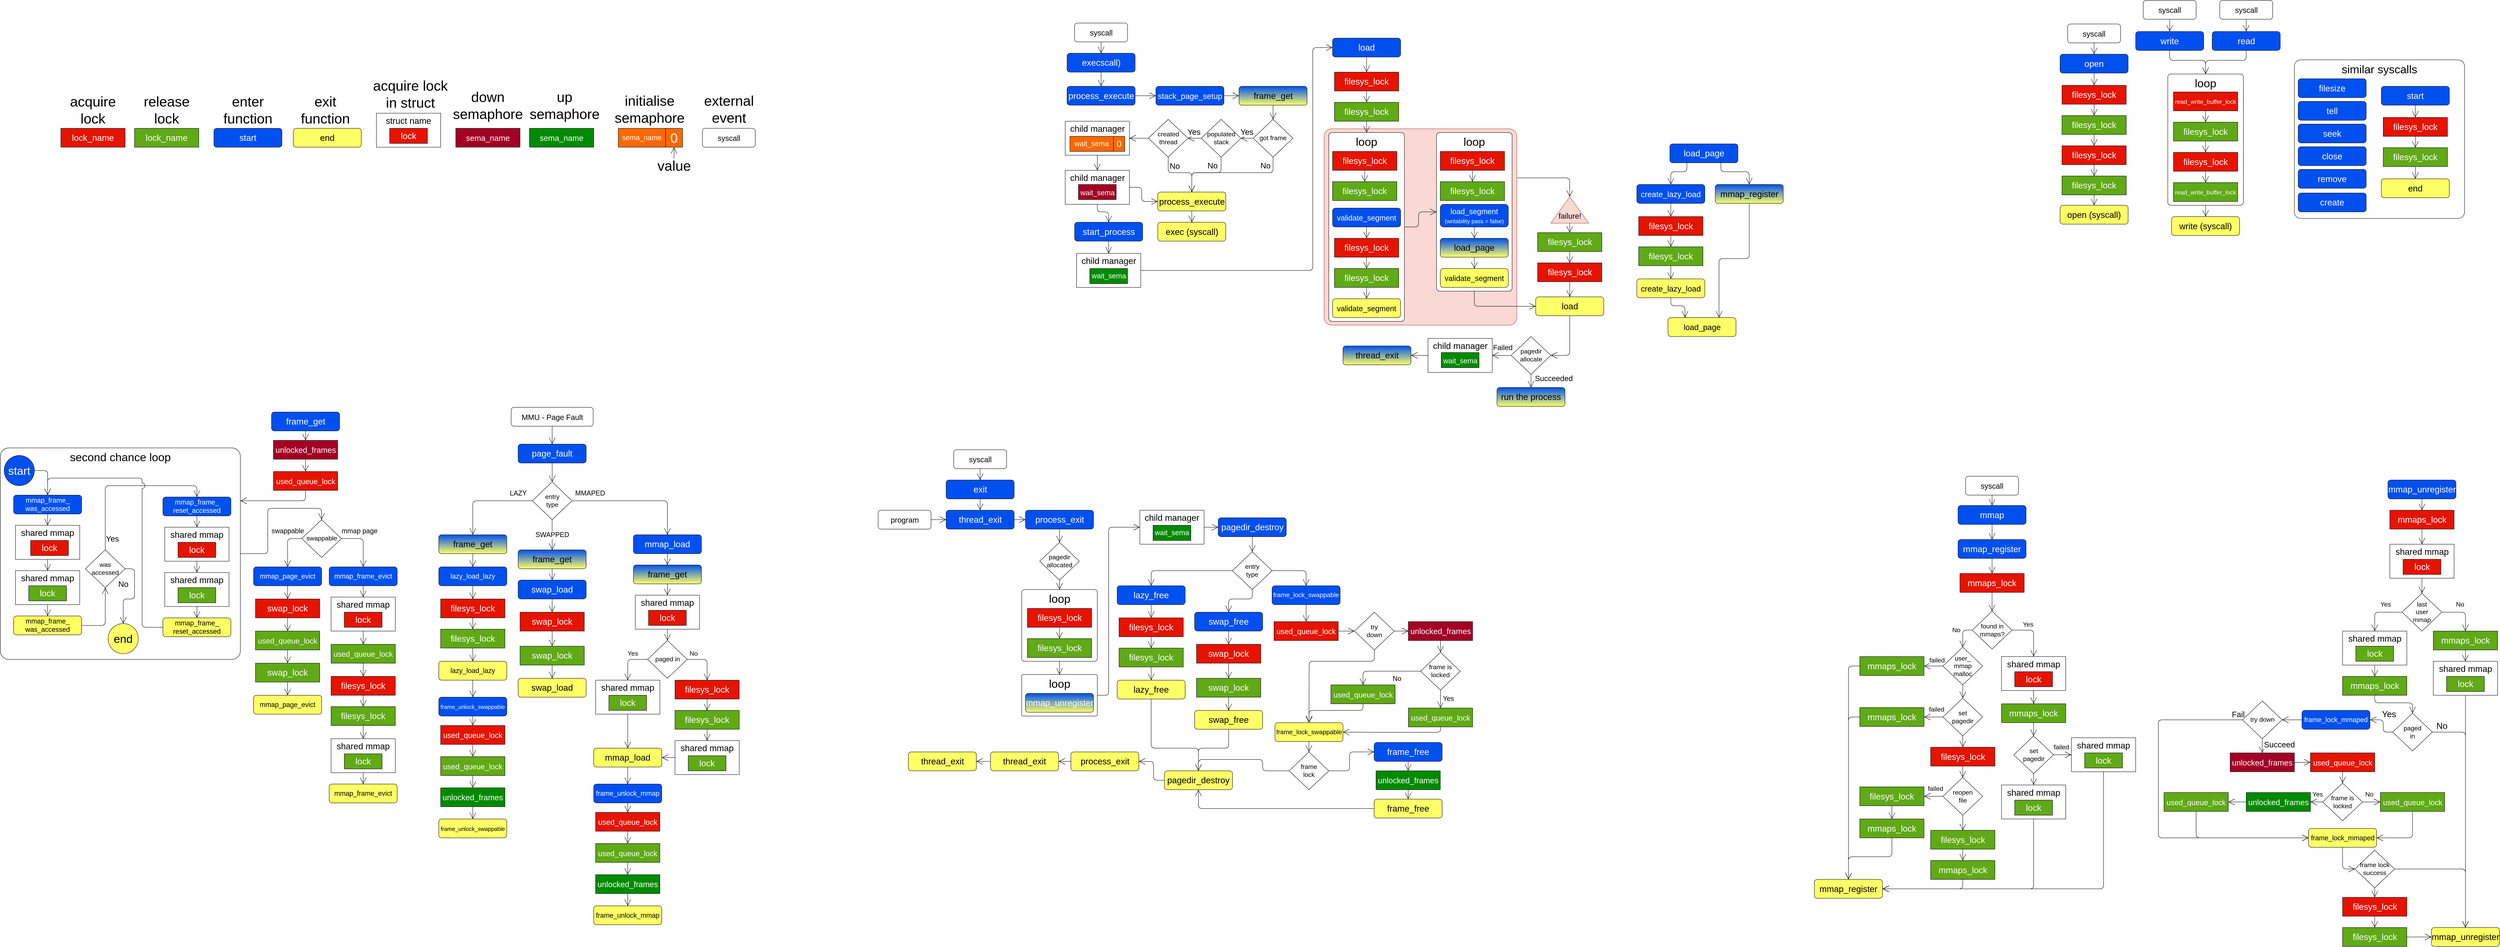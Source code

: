 <mxfile version="13.9.9" type="device"><diagram id="KIvhfdY0uq8wCSFhUzUW" name="Page-1"><mxGraphModel dx="10666" dy="11972" grid="1" gridSize="10" guides="1" tooltips="1" connect="1" arrows="1" fold="1" page="1" pageScale="1" pageWidth="850" pageHeight="1100" math="0" shadow="0"><root><mxCell id="0"/><mxCell id="1" parent="0"/><mxCell id="pQ--UJ_cUHNTrnSlXXan-617" style="edgeStyle=orthogonalEdgeStyle;rounded=1;jumpStyle=arc;jumpSize=15;orthogonalLoop=1;jettySize=auto;html=1;exitX=1;exitY=0.25;exitDx=0;exitDy=0;entryX=0;entryY=0;entryDx=50;entryDy=0;entryPerimeter=0;endArrow=open;endFill=0;endSize=15;fontSize=20;fontColor=#000000;" edge="1" parent="1" source="pQ--UJ_cUHNTrnSlXXan-577" target="pQ--UJ_cUHNTrnSlXXan-612"><mxGeometry relative="1" as="geometry"><Array as="points"><mxPoint x="-3397.5" y="-2880"/></Array></mxGeometry></mxCell><mxCell id="pQ--UJ_cUHNTrnSlXXan-577" value="" style="rounded=1;whiteSpace=wrap;html=1;strokeColor=#ae4132;fontSize=30;arcSize=4;verticalAlign=top;fillColor=#fad9d5;" vertex="1" parent="1"><mxGeometry x="-4047.5" y="-3010" width="510" height="520" as="geometry"/></mxCell><mxCell id="pQ--UJ_cUHNTrnSlXXan-618" style="edgeStyle=orthogonalEdgeStyle;rounded=1;jumpStyle=arc;jumpSize=15;orthogonalLoop=1;jettySize=auto;html=1;exitX=0.5;exitY=1;exitDx=0;exitDy=0;entryX=0;entryY=0.5;entryDx=0;entryDy=0;endArrow=open;endFill=0;endSize=15;fontSize=20;fontColor=#000000;" edge="1" parent="1" source="pQ--UJ_cUHNTrnSlXXan-559" target="pQ--UJ_cUHNTrnSlXXan-614"><mxGeometry relative="1" as="geometry"/></mxCell><mxCell id="pQ--UJ_cUHNTrnSlXXan-559" value="loop" style="rounded=1;whiteSpace=wrap;html=1;strokeColor=#000000;fontSize=30;arcSize=4;verticalAlign=top;" vertex="1" parent="1"><mxGeometry x="-3750" y="-3000" width="200" height="420" as="geometry"/></mxCell><mxCell id="pQ--UJ_cUHNTrnSlXXan-466" style="edgeStyle=orthogonalEdgeStyle;rounded=1;jumpStyle=arc;jumpSize=15;orthogonalLoop=1;jettySize=auto;html=1;exitX=0.5;exitY=1;exitDx=0;exitDy=0;entryX=0.5;entryY=0;entryDx=0;entryDy=0;endArrow=open;endFill=0;endSize=15;fontSize=16;fontColor=#000000;" edge="1" parent="1" source="pQ--UJ_cUHNTrnSlXXan-452" target="pQ--UJ_cUHNTrnSlXXan-460"><mxGeometry relative="1" as="geometry"/></mxCell><mxCell id="pQ--UJ_cUHNTrnSlXXan-452" value="loop" style="rounded=1;whiteSpace=wrap;html=1;strokeColor=#000000;fontSize=30;arcSize=4;verticalAlign=top;" vertex="1" parent="1"><mxGeometry x="-1815" y="-3155" width="200" height="347.5" as="geometry"/></mxCell><mxCell id="pQ--UJ_cUHNTrnSlXXan-423" value="similar syscalls" style="rounded=1;whiteSpace=wrap;html=1;strokeColor=#000000;fontSize=30;arcSize=4;verticalAlign=top;" vertex="1" parent="1"><mxGeometry x="-1480" y="-3192.5" width="450" height="420" as="geometry"/></mxCell><mxCell id="pQ--UJ_cUHNTrnSlXXan-403" style="edgeStyle=orthogonalEdgeStyle;rounded=1;jumpStyle=arc;jumpSize=15;orthogonalLoop=1;jettySize=auto;html=1;exitX=1;exitY=0.5;exitDx=0;exitDy=0;entryX=0.5;entryY=0;entryDx=0;entryDy=0;endArrow=open;endFill=0;endSize=15;fontSize=30;fontColor=#000000;" edge="1" parent="1" source="pQ--UJ_cUHNTrnSlXXan-380" target="pQ--UJ_cUHNTrnSlXXan-207"><mxGeometry relative="1" as="geometry"><Array as="points"><mxPoint x="-6842.5" y="-1885"/><mxPoint x="-6842.5" y="-2005"/><mxPoint x="-6699.5" y="-2005"/></Array></mxGeometry></mxCell><mxCell id="pQ--UJ_cUHNTrnSlXXan-380" value="second chance loop" style="rounded=1;whiteSpace=wrap;html=1;strokeColor=#000000;fontSize=30;arcSize=4;verticalAlign=top;" vertex="1" parent="1"><mxGeometry x="-7550" y="-2165" width="635" height="560" as="geometry"/></mxCell><mxCell id="pQ--UJ_cUHNTrnSlXXan-32" style="edgeStyle=orthogonalEdgeStyle;rounded=0;orthogonalLoop=1;jettySize=auto;html=1;exitX=0.5;exitY=1;exitDx=0;exitDy=0;entryX=0.5;entryY=0;entryDx=0;entryDy=0;fontSize=19;endArrow=open;endFill=0;endSize=15;" edge="1" parent="1" source="pQ--UJ_cUHNTrnSlXXan-5" target="pQ--UJ_cUHNTrnSlXXan-25"><mxGeometry relative="1" as="geometry"/></mxCell><mxCell id="pQ--UJ_cUHNTrnSlXXan-5" value="mmap_register" style="rounded=1;whiteSpace=wrap;html=1;fontSize=23;fillColor=#0050ef;fontColor=#ffffff;" vertex="1" parent="1"><mxGeometry x="-2370" y="-1922.5" width="180" height="50" as="geometry"/></mxCell><mxCell id="pQ--UJ_cUHNTrnSlXXan-35" style="edgeStyle=orthogonalEdgeStyle;rounded=0;orthogonalLoop=1;jettySize=auto;html=1;exitX=0.5;exitY=1;exitDx=0;exitDy=0;entryX=0.5;entryY=0;entryDx=0;entryDy=0;endArrow=open;endFill=0;endSize=15;fontSize=19;" edge="1" parent="1" source="pQ--UJ_cUHNTrnSlXXan-25" target="pQ--UJ_cUHNTrnSlXXan-34"><mxGeometry relative="1" as="geometry"/></mxCell><mxCell id="pQ--UJ_cUHNTrnSlXXan-25" value="mmaps_lock" style="rounded=0;whiteSpace=wrap;html=1;fontSize=23;fillColor=#e51400;fontColor=#ffffff;" vertex="1" parent="1"><mxGeometry x="-2365" y="-1832.5" width="170" height="50" as="geometry"/></mxCell><mxCell id="pQ--UJ_cUHNTrnSlXXan-84" style="edgeStyle=orthogonalEdgeStyle;rounded=1;orthogonalLoop=1;jettySize=auto;html=1;exitX=0;exitY=0.5;exitDx=0;exitDy=0;entryX=0.5;entryY=0;entryDx=0;entryDy=0;endArrow=open;endFill=0;endSize=15;fontSize=17;" edge="1" parent="1" source="pQ--UJ_cUHNTrnSlXXan-26" target="pQ--UJ_cUHNTrnSlXXan-79"><mxGeometry relative="1" as="geometry"/></mxCell><mxCell id="pQ--UJ_cUHNTrnSlXXan-26" value="mmaps_lock" style="rounded=0;whiteSpace=wrap;html=1;fontSize=23;fillColor=#60a917;fontColor=#ffffff;" vertex="1" parent="1"><mxGeometry x="-2630" y="-1612.5" width="170" height="50" as="geometry"/></mxCell><mxCell id="pQ--UJ_cUHNTrnSlXXan-85" style="edgeStyle=orthogonalEdgeStyle;rounded=1;orthogonalLoop=1;jettySize=auto;html=1;exitX=0;exitY=0.5;exitDx=0;exitDy=0;entryX=0.5;entryY=0;entryDx=0;entryDy=0;endArrow=open;endFill=0;endSize=15;fontSize=17;" edge="1" parent="1" source="pQ--UJ_cUHNTrnSlXXan-31" target="pQ--UJ_cUHNTrnSlXXan-79"><mxGeometry relative="1" as="geometry"/></mxCell><mxCell id="pQ--UJ_cUHNTrnSlXXan-31" value="mmaps_lock" style="rounded=0;whiteSpace=wrap;html=1;fontSize=23;fillColor=#60a917;fontColor=#ffffff;" vertex="1" parent="1"><mxGeometry x="-2630" y="-1477.5" width="170" height="50" as="geometry"/></mxCell><mxCell id="pQ--UJ_cUHNTrnSlXXan-38" value="No" style="edgeStyle=orthogonalEdgeStyle;rounded=1;orthogonalLoop=1;jettySize=auto;html=1;exitX=0;exitY=0.5;exitDx=0;exitDy=0;entryX=0.5;entryY=0;entryDx=0;entryDy=0;endArrow=open;endFill=0;endSize=15;fontSize=17;" edge="1" parent="1" source="pQ--UJ_cUHNTrnSlXXan-34" target="pQ--UJ_cUHNTrnSlXXan-37"><mxGeometry x="-0.285" y="-18" relative="1" as="geometry"><mxPoint x="-2252.5" y="-1682.5" as="sourcePoint"/><mxPoint as="offset"/></mxGeometry></mxCell><mxCell id="pQ--UJ_cUHNTrnSlXXan-64" value="Yes" style="edgeStyle=orthogonalEdgeStyle;rounded=1;orthogonalLoop=1;jettySize=auto;html=1;exitX=1;exitY=0.5;exitDx=0;exitDy=0;entryX=0.5;entryY=0;entryDx=0;entryDy=0;endArrow=open;endFill=0;endSize=15;fontSize=17;" edge="1" parent="1" source="pQ--UJ_cUHNTrnSlXXan-34" target="pQ--UJ_cUHNTrnSlXXan-62"><mxGeometry x="-0.333" y="15" relative="1" as="geometry"><mxPoint as="offset"/></mxGeometry></mxCell><mxCell id="pQ--UJ_cUHNTrnSlXXan-34" value="found in mmaps?" style="rhombus;whiteSpace=wrap;html=1;strokeColor=#000000;fontSize=17;" vertex="1" parent="1"><mxGeometry x="-2332.5" y="-1732.5" width="105" height="100" as="geometry"/></mxCell><mxCell id="pQ--UJ_cUHNTrnSlXXan-39" value="failed" style="edgeStyle=orthogonalEdgeStyle;rounded=1;orthogonalLoop=1;jettySize=auto;html=1;exitX=0;exitY=0.5;exitDx=0;exitDy=0;entryX=1;entryY=0.5;entryDx=0;entryDy=0;endArrow=open;endFill=0;endSize=15;fontSize=17;" edge="1" parent="1" source="pQ--UJ_cUHNTrnSlXXan-37" target="pQ--UJ_cUHNTrnSlXXan-26"><mxGeometry x="-0.333" y="-15" relative="1" as="geometry"><mxPoint as="offset"/></mxGeometry></mxCell><mxCell id="pQ--UJ_cUHNTrnSlXXan-41" style="edgeStyle=orthogonalEdgeStyle;rounded=1;orthogonalLoop=1;jettySize=auto;html=1;exitX=0.5;exitY=1;exitDx=0;exitDy=0;entryX=0.5;entryY=0;entryDx=0;entryDy=0;endArrow=open;endFill=0;endSize=15;fontSize=17;" edge="1" parent="1" source="pQ--UJ_cUHNTrnSlXXan-37" target="pQ--UJ_cUHNTrnSlXXan-40"><mxGeometry relative="1" as="geometry"/></mxCell><mxCell id="pQ--UJ_cUHNTrnSlXXan-37" value="user_&lt;br&gt;mmap&lt;br&gt;malloc" style="rhombus;whiteSpace=wrap;html=1;strokeColor=#000000;fontSize=17;" vertex="1" parent="1"><mxGeometry x="-2410" y="-1637.5" width="105" height="100" as="geometry"/></mxCell><mxCell id="pQ--UJ_cUHNTrnSlXXan-42" value="failed" style="edgeStyle=orthogonalEdgeStyle;rounded=1;orthogonalLoop=1;jettySize=auto;html=1;exitX=0;exitY=0.5;exitDx=0;exitDy=0;endArrow=open;endFill=0;endSize=15;fontSize=17;" edge="1" parent="1" source="pQ--UJ_cUHNTrnSlXXan-40"><mxGeometry x="-0.333" y="-20" relative="1" as="geometry"><mxPoint x="-2460" y="-1452.5" as="targetPoint"/><mxPoint as="offset"/></mxGeometry></mxCell><mxCell id="pQ--UJ_cUHNTrnSlXXan-47" style="edgeStyle=orthogonalEdgeStyle;rounded=1;orthogonalLoop=1;jettySize=auto;html=1;exitX=0.5;exitY=1;exitDx=0;exitDy=0;entryX=0.5;entryY=0;entryDx=0;entryDy=0;endArrow=open;endFill=0;endSize=15;fontSize=17;" edge="1" parent="1" source="pQ--UJ_cUHNTrnSlXXan-40" target="pQ--UJ_cUHNTrnSlXXan-45"><mxGeometry relative="1" as="geometry"/></mxCell><mxCell id="pQ--UJ_cUHNTrnSlXXan-40" value="set&lt;br&gt;pagedir" style="rhombus;whiteSpace=wrap;html=1;strokeColor=#000000;fontSize=17;" vertex="1" parent="1"><mxGeometry x="-2410" y="-1502.5" width="105" height="100" as="geometry"/></mxCell><mxCell id="pQ--UJ_cUHNTrnSlXXan-49" value="failed" style="edgeStyle=orthogonalEdgeStyle;rounded=1;orthogonalLoop=1;jettySize=auto;html=1;exitX=0;exitY=0.5;exitDx=0;exitDy=0;entryX=1;entryY=0.5;entryDx=0;entryDy=0;endArrow=open;endFill=0;endSize=15;fontSize=17;" edge="1" parent="1" source="pQ--UJ_cUHNTrnSlXXan-43" target="pQ--UJ_cUHNTrnSlXXan-46"><mxGeometry x="-0.2" y="-20" relative="1" as="geometry"><mxPoint as="offset"/></mxGeometry></mxCell><mxCell id="pQ--UJ_cUHNTrnSlXXan-54" style="edgeStyle=orthogonalEdgeStyle;rounded=1;orthogonalLoop=1;jettySize=auto;html=1;exitX=0.5;exitY=1;exitDx=0;exitDy=0;entryX=0.5;entryY=0;entryDx=0;entryDy=0;endArrow=open;endFill=0;endSize=15;fontSize=17;" edge="1" parent="1" source="pQ--UJ_cUHNTrnSlXXan-43" target="pQ--UJ_cUHNTrnSlXXan-53"><mxGeometry relative="1" as="geometry"/></mxCell><mxCell id="pQ--UJ_cUHNTrnSlXXan-43" value="reopen&lt;br&gt;file" style="rhombus;whiteSpace=wrap;html=1;strokeColor=#000000;fontSize=17;" vertex="1" parent="1"><mxGeometry x="-2410" y="-1292.5" width="105" height="100" as="geometry"/></mxCell><mxCell id="pQ--UJ_cUHNTrnSlXXan-48" style="edgeStyle=orthogonalEdgeStyle;rounded=1;orthogonalLoop=1;jettySize=auto;html=1;exitX=0.5;exitY=1;exitDx=0;exitDy=0;entryX=0.5;entryY=0;entryDx=0;entryDy=0;endArrow=open;endFill=0;endSize=15;fontSize=17;" edge="1" parent="1" source="pQ--UJ_cUHNTrnSlXXan-45" target="pQ--UJ_cUHNTrnSlXXan-43"><mxGeometry relative="1" as="geometry"/></mxCell><mxCell id="pQ--UJ_cUHNTrnSlXXan-45" value="filesys_lock" style="rounded=0;whiteSpace=wrap;html=1;fontSize=23;fillColor=#e51400;fontColor=#ffffff;" vertex="1" parent="1"><mxGeometry x="-2442.5" y="-1372.5" width="170" height="50" as="geometry"/></mxCell><mxCell id="pQ--UJ_cUHNTrnSlXXan-51" style="edgeStyle=orthogonalEdgeStyle;rounded=1;orthogonalLoop=1;jettySize=auto;html=1;exitX=0.5;exitY=1;exitDx=0;exitDy=0;endArrow=open;endFill=0;endSize=15;fontSize=17;" edge="1" parent="1" source="pQ--UJ_cUHNTrnSlXXan-46" target="pQ--UJ_cUHNTrnSlXXan-50"><mxGeometry relative="1" as="geometry"/></mxCell><mxCell id="pQ--UJ_cUHNTrnSlXXan-46" value="filesys_lock" style="rounded=0;whiteSpace=wrap;html=1;fontSize=23;fillColor=#60a917;fontColor=#ffffff;" vertex="1" parent="1"><mxGeometry x="-2630" y="-1267.5" width="170" height="50" as="geometry"/></mxCell><mxCell id="pQ--UJ_cUHNTrnSlXXan-83" style="edgeStyle=orthogonalEdgeStyle;rounded=1;orthogonalLoop=1;jettySize=auto;html=1;exitX=0.5;exitY=1;exitDx=0;exitDy=0;entryX=0.5;entryY=0;entryDx=0;entryDy=0;endArrow=open;endFill=0;endSize=15;fontSize=17;" edge="1" parent="1" source="pQ--UJ_cUHNTrnSlXXan-50" target="pQ--UJ_cUHNTrnSlXXan-79"><mxGeometry relative="1" as="geometry"><Array as="points"><mxPoint x="-2545" y="-1082.5"/><mxPoint x="-2660" y="-1082.5"/></Array></mxGeometry></mxCell><mxCell id="pQ--UJ_cUHNTrnSlXXan-50" value="mmaps_lock" style="rounded=0;whiteSpace=wrap;html=1;fontSize=23;fillColor=#60a917;fontColor=#ffffff;" vertex="1" parent="1"><mxGeometry x="-2630" y="-1182.5" width="170" height="50" as="geometry"/></mxCell><mxCell id="pQ--UJ_cUHNTrnSlXXan-61" style="edgeStyle=orthogonalEdgeStyle;rounded=1;orthogonalLoop=1;jettySize=auto;html=1;exitX=0.5;exitY=1;exitDx=0;exitDy=0;entryX=0.5;entryY=0;entryDx=0;entryDy=0;endArrow=open;endFill=0;endSize=15;fontSize=17;" edge="1" parent="1" source="pQ--UJ_cUHNTrnSlXXan-53" target="pQ--UJ_cUHNTrnSlXXan-60"><mxGeometry relative="1" as="geometry"/></mxCell><mxCell id="pQ--UJ_cUHNTrnSlXXan-53" value="filesys_lock" style="rounded=0;whiteSpace=wrap;html=1;fontSize=23;fillColor=#60a917;fontColor=#ffffff;" vertex="1" parent="1"><mxGeometry x="-2442.5" y="-1152.5" width="170" height="50" as="geometry"/></mxCell><mxCell id="pQ--UJ_cUHNTrnSlXXan-80" style="edgeStyle=orthogonalEdgeStyle;rounded=1;orthogonalLoop=1;jettySize=auto;html=1;exitX=0.5;exitY=1;exitDx=0;exitDy=0;entryX=1;entryY=0.5;entryDx=0;entryDy=0;endArrow=open;endFill=0;endSize=15;fontSize=17;" edge="1" parent="1" source="pQ--UJ_cUHNTrnSlXXan-60" target="pQ--UJ_cUHNTrnSlXXan-79"><mxGeometry relative="1" as="geometry"/></mxCell><mxCell id="pQ--UJ_cUHNTrnSlXXan-60" value="mmaps_lock" style="rounded=0;whiteSpace=wrap;html=1;fontSize=23;fillColor=#60a917;fontColor=#ffffff;" vertex="1" parent="1"><mxGeometry x="-2442.5" y="-1072.5" width="170" height="50" as="geometry"/></mxCell><mxCell id="pQ--UJ_cUHNTrnSlXXan-66" style="edgeStyle=orthogonalEdgeStyle;rounded=1;orthogonalLoop=1;jettySize=auto;html=1;exitX=0.5;exitY=1;exitDx=0;exitDy=0;entryX=0.5;entryY=0;entryDx=0;entryDy=0;endArrow=open;endFill=0;endSize=15;fontSize=17;" edge="1" parent="1" source="pQ--UJ_cUHNTrnSlXXan-62" target="pQ--UJ_cUHNTrnSlXXan-65"><mxGeometry relative="1" as="geometry"/></mxCell><mxCell id="pQ--UJ_cUHNTrnSlXXan-62" value="shared mmap" style="rounded=0;whiteSpace=wrap;html=1;fontSize=23;verticalAlign=top;" vertex="1" parent="1"><mxGeometry x="-2255" y="-1612.5" width="170" height="90" as="geometry"/></mxCell><mxCell id="pQ--UJ_cUHNTrnSlXXan-63" value="lock" style="rounded=0;whiteSpace=wrap;html=1;fontSize=23;verticalAlign=middle;fillColor=#e51400;fontColor=#ffffff;" vertex="1" parent="1"><mxGeometry x="-2220" y="-1572.5" width="100" height="40" as="geometry"/></mxCell><mxCell id="pQ--UJ_cUHNTrnSlXXan-68" style="edgeStyle=orthogonalEdgeStyle;rounded=1;orthogonalLoop=1;jettySize=auto;html=1;exitX=0.5;exitY=1;exitDx=0;exitDy=0;entryX=0.5;entryY=0;entryDx=0;entryDy=0;endArrow=open;endFill=0;endSize=15;fontSize=17;" edge="1" parent="1" source="pQ--UJ_cUHNTrnSlXXan-65" target="pQ--UJ_cUHNTrnSlXXan-67"><mxGeometry relative="1" as="geometry"/></mxCell><mxCell id="pQ--UJ_cUHNTrnSlXXan-65" value="mmaps_lock" style="rounded=0;whiteSpace=wrap;html=1;fontSize=23;fillColor=#60a917;fontColor=#ffffff;" vertex="1" parent="1"><mxGeometry x="-2255" y="-1487.5" width="170" height="50" as="geometry"/></mxCell><mxCell id="pQ--UJ_cUHNTrnSlXXan-75" value="failed" style="edgeStyle=orthogonalEdgeStyle;rounded=1;orthogonalLoop=1;jettySize=auto;html=1;exitX=1;exitY=0.5;exitDx=0;exitDy=0;entryX=0;entryY=0.5;entryDx=0;entryDy=0;endArrow=open;endFill=0;endSize=15;fontSize=17;" edge="1" parent="1" source="pQ--UJ_cUHNTrnSlXXan-67" target="pQ--UJ_cUHNTrnSlXXan-69"><mxGeometry x="-0.143" y="20" relative="1" as="geometry"><mxPoint as="offset"/></mxGeometry></mxCell><mxCell id="pQ--UJ_cUHNTrnSlXXan-78" style="edgeStyle=orthogonalEdgeStyle;rounded=1;orthogonalLoop=1;jettySize=auto;html=1;exitX=0.5;exitY=1;exitDx=0;exitDy=0;entryX=0.5;entryY=0;entryDx=0;entryDy=0;endArrow=open;endFill=0;endSize=15;fontSize=17;" edge="1" parent="1" source="pQ--UJ_cUHNTrnSlXXan-67" target="pQ--UJ_cUHNTrnSlXXan-76"><mxGeometry relative="1" as="geometry"><mxPoint x="-2177.5" y="-1302.5" as="sourcePoint"/></mxGeometry></mxCell><mxCell id="pQ--UJ_cUHNTrnSlXXan-67" value="set&lt;br&gt;pagedir" style="rhombus;whiteSpace=wrap;html=1;strokeColor=#000000;fontSize=17;" vertex="1" parent="1"><mxGeometry x="-2222.5" y="-1402.5" width="105" height="100" as="geometry"/></mxCell><mxCell id="pQ--UJ_cUHNTrnSlXXan-82" style="edgeStyle=orthogonalEdgeStyle;rounded=1;orthogonalLoop=1;jettySize=auto;html=1;exitX=0.5;exitY=1;exitDx=0;exitDy=0;entryX=1;entryY=0.5;entryDx=0;entryDy=0;endArrow=open;endFill=0;endSize=15;fontSize=17;" edge="1" parent="1" source="pQ--UJ_cUHNTrnSlXXan-69" target="pQ--UJ_cUHNTrnSlXXan-79"><mxGeometry relative="1" as="geometry"/></mxCell><mxCell id="pQ--UJ_cUHNTrnSlXXan-69" value="shared mmap" style="rounded=0;whiteSpace=wrap;html=1;fontSize=23;verticalAlign=top;" vertex="1" parent="1"><mxGeometry x="-2070" y="-1397.5" width="170" height="90" as="geometry"/></mxCell><mxCell id="pQ--UJ_cUHNTrnSlXXan-70" value="lock" style="rounded=0;whiteSpace=wrap;html=1;fontSize=23;verticalAlign=middle;fillColor=#60a917;fontColor=#ffffff;" vertex="1" parent="1"><mxGeometry x="-2035" y="-1357.5" width="100" height="40" as="geometry"/></mxCell><mxCell id="pQ--UJ_cUHNTrnSlXXan-81" style="edgeStyle=orthogonalEdgeStyle;rounded=1;orthogonalLoop=1;jettySize=auto;html=1;exitX=0.5;exitY=1;exitDx=0;exitDy=0;entryX=1;entryY=0.5;entryDx=0;entryDy=0;endArrow=open;endFill=0;endSize=15;fontSize=17;" edge="1" parent="1" source="pQ--UJ_cUHNTrnSlXXan-76" target="pQ--UJ_cUHNTrnSlXXan-79"><mxGeometry relative="1" as="geometry"/></mxCell><mxCell id="pQ--UJ_cUHNTrnSlXXan-76" value="shared mmap" style="rounded=0;whiteSpace=wrap;html=1;fontSize=23;verticalAlign=top;" vertex="1" parent="1"><mxGeometry x="-2255" y="-1272.5" width="170" height="90" as="geometry"/></mxCell><mxCell id="pQ--UJ_cUHNTrnSlXXan-77" value="lock" style="rounded=0;whiteSpace=wrap;html=1;fontSize=23;verticalAlign=middle;fillColor=#60a917;fontColor=#ffffff;" vertex="1" parent="1"><mxGeometry x="-2220" y="-1232.5" width="100" height="40" as="geometry"/></mxCell><mxCell id="pQ--UJ_cUHNTrnSlXXan-79" value="mmap_register" style="rounded=1;whiteSpace=wrap;html=1;fontSize=23;fillColor=#FFFF66;" vertex="1" parent="1"><mxGeometry x="-2750" y="-1022.5" width="180" height="50" as="geometry"/></mxCell><mxCell id="pQ--UJ_cUHNTrnSlXXan-95" style="edgeStyle=orthogonalEdgeStyle;rounded=1;orthogonalLoop=1;jettySize=auto;html=1;exitX=0.5;exitY=1;exitDx=0;exitDy=0;entryX=0.5;entryY=0;entryDx=0;entryDy=0;endArrow=open;endFill=0;endSize=15;fontSize=17;" edge="1" parent="1" source="pQ--UJ_cUHNTrnSlXXan-88" target="pQ--UJ_cUHNTrnSlXXan-90"><mxGeometry relative="1" as="geometry"/></mxCell><mxCell id="pQ--UJ_cUHNTrnSlXXan-88" value="mmap_unregister" style="rounded=1;whiteSpace=wrap;html=1;fontSize=23;fillColor=#0050ef;fontColor=#ffffff;" vertex="1" parent="1"><mxGeometry x="-1232.5" y="-2080" width="180" height="50" as="geometry"/></mxCell><mxCell id="pQ--UJ_cUHNTrnSlXXan-89" value="mmap_unregister" style="rounded=1;whiteSpace=wrap;html=1;fontSize=23;fillColor=#FFFF66;" vertex="1" parent="1"><mxGeometry x="-1117.5" y="-895" width="180" height="50" as="geometry"/></mxCell><mxCell id="pQ--UJ_cUHNTrnSlXXan-96" style="edgeStyle=orthogonalEdgeStyle;rounded=1;orthogonalLoop=1;jettySize=auto;html=1;exitX=0.5;exitY=1;exitDx=0;exitDy=0;entryX=0.5;entryY=0;entryDx=0;entryDy=0;endArrow=open;endFill=0;endSize=15;fontSize=17;" edge="1" parent="1" source="pQ--UJ_cUHNTrnSlXXan-90" target="pQ--UJ_cUHNTrnSlXXan-92"><mxGeometry relative="1" as="geometry"/></mxCell><mxCell id="pQ--UJ_cUHNTrnSlXXan-90" value="mmaps_lock" style="rounded=0;whiteSpace=wrap;html=1;fontSize=23;fillColor=#e51400;fontColor=#ffffff;" vertex="1" parent="1"><mxGeometry x="-1227.5" y="-2000" width="170" height="50" as="geometry"/></mxCell><mxCell id="pQ--UJ_cUHNTrnSlXXan-94" value="" style="group" vertex="1" connectable="0" parent="1"><mxGeometry x="-1227.5" y="-1910" width="170" height="90" as="geometry"/></mxCell><mxCell id="pQ--UJ_cUHNTrnSlXXan-92" value="shared mmap" style="rounded=0;whiteSpace=wrap;html=1;fontSize=23;verticalAlign=top;" vertex="1" parent="pQ--UJ_cUHNTrnSlXXan-94"><mxGeometry width="170" height="90" as="geometry"/></mxCell><mxCell id="pQ--UJ_cUHNTrnSlXXan-93" value="lock" style="rounded=0;whiteSpace=wrap;html=1;fontSize=23;verticalAlign=middle;fillColor=#e51400;fontColor=#ffffff;" vertex="1" parent="pQ--UJ_cUHNTrnSlXXan-94"><mxGeometry x="35" y="40" width="100" height="40" as="geometry"/></mxCell><mxCell id="pQ--UJ_cUHNTrnSlXXan-99" value="Yes" style="edgeStyle=orthogonalEdgeStyle;rounded=1;orthogonalLoop=1;jettySize=auto;html=1;exitX=0;exitY=0.5;exitDx=0;exitDy=0;entryX=0.5;entryY=0;entryDx=0;entryDy=0;endArrow=open;endFill=0;endSize=15;fontSize=17;" edge="1" parent="1" source="pQ--UJ_cUHNTrnSlXXan-97" target="pQ--UJ_cUHNTrnSlXXan-100"><mxGeometry x="-0.255" y="-20" relative="1" as="geometry"><mxPoint x="-1287.5" y="-1695" as="targetPoint"/><mxPoint x="1" as="offset"/></mxGeometry></mxCell><mxCell id="pQ--UJ_cUHNTrnSlXXan-112" value="No" style="edgeStyle=orthogonalEdgeStyle;rounded=1;orthogonalLoop=1;jettySize=auto;html=1;exitX=1;exitY=0.5;exitDx=0;exitDy=0;entryX=0.5;entryY=0;entryDx=0;entryDy=0;endArrow=open;endFill=0;endSize=15;fontSize=17;" edge="1" parent="1" source="pQ--UJ_cUHNTrnSlXXan-97" target="pQ--UJ_cUHNTrnSlXXan-111"><mxGeometry x="-0.156" y="20" relative="1" as="geometry"><mxPoint as="offset"/></mxGeometry></mxCell><mxCell id="pQ--UJ_cUHNTrnSlXXan-97" value="last&lt;br&gt;user&lt;br&gt;mmap" style="rhombus;whiteSpace=wrap;html=1;strokeColor=#000000;fontSize=17;" vertex="1" parent="1"><mxGeometry x="-1195" y="-1780" width="105" height="100" as="geometry"/></mxCell><mxCell id="pQ--UJ_cUHNTrnSlXXan-98" style="edgeStyle=orthogonalEdgeStyle;rounded=1;orthogonalLoop=1;jettySize=auto;html=1;exitX=0.5;exitY=1;exitDx=0;exitDy=0;entryX=0.5;entryY=0;entryDx=0;entryDy=0;endArrow=open;endFill=0;endSize=15;fontSize=17;" edge="1" parent="1" source="pQ--UJ_cUHNTrnSlXXan-92" target="pQ--UJ_cUHNTrnSlXXan-97"><mxGeometry relative="1" as="geometry"/></mxCell><mxCell id="pQ--UJ_cUHNTrnSlXXan-102" value="" style="group" vertex="1" connectable="0" parent="1"><mxGeometry x="-1352.5" y="-1680" width="170" height="90" as="geometry"/></mxCell><mxCell id="pQ--UJ_cUHNTrnSlXXan-100" value="shared mmap" style="rounded=0;whiteSpace=wrap;html=1;fontSize=23;verticalAlign=top;" vertex="1" parent="pQ--UJ_cUHNTrnSlXXan-102"><mxGeometry width="170" height="90" as="geometry"/></mxCell><mxCell id="pQ--UJ_cUHNTrnSlXXan-101" value="lock" style="rounded=0;whiteSpace=wrap;html=1;fontSize=23;verticalAlign=middle;fillColor=#60a917;fontColor=#ffffff;" vertex="1" parent="pQ--UJ_cUHNTrnSlXXan-102"><mxGeometry x="35" y="40" width="100" height="40" as="geometry"/></mxCell><mxCell id="pQ--UJ_cUHNTrnSlXXan-361" style="edgeStyle=orthogonalEdgeStyle;rounded=1;orthogonalLoop=1;jettySize=auto;html=1;exitX=0.5;exitY=1;exitDx=0;exitDy=0;entryX=0.5;entryY=0;entryDx=0;entryDy=0;endArrow=open;endFill=0;endSize=15;fontSize=23;" edge="1" parent="1" source="pQ--UJ_cUHNTrnSlXXan-103" target="pQ--UJ_cUHNTrnSlXXan-359"><mxGeometry relative="1" as="geometry"/></mxCell><mxCell id="pQ--UJ_cUHNTrnSlXXan-103" value="mmaps_lock" style="rounded=0;whiteSpace=wrap;html=1;fontSize=23;fillColor=#60a917;fontColor=#ffffff;" vertex="1" parent="1"><mxGeometry x="-1352.5" y="-1560" width="170" height="50" as="geometry"/></mxCell><mxCell id="pQ--UJ_cUHNTrnSlXXan-104" style="edgeStyle=orthogonalEdgeStyle;rounded=1;orthogonalLoop=1;jettySize=auto;html=1;exitX=0.5;exitY=1;exitDx=0;exitDy=0;entryX=0.5;entryY=0;entryDx=0;entryDy=0;endArrow=open;endFill=0;endSize=15;fontSize=17;" edge="1" parent="1" source="pQ--UJ_cUHNTrnSlXXan-100" target="pQ--UJ_cUHNTrnSlXXan-103"><mxGeometry relative="1" as="geometry"/></mxCell><mxCell id="pQ--UJ_cUHNTrnSlXXan-110" style="edgeStyle=orthogonalEdgeStyle;rounded=1;orthogonalLoop=1;jettySize=auto;html=1;exitX=0.5;exitY=1;exitDx=0;exitDy=0;entryX=0.5;entryY=0;entryDx=0;entryDy=0;endArrow=open;endFill=0;endSize=15;fontSize=17;" edge="1" parent="1" source="pQ--UJ_cUHNTrnSlXXan-107" target="pQ--UJ_cUHNTrnSlXXan-109"><mxGeometry relative="1" as="geometry"/></mxCell><mxCell id="pQ--UJ_cUHNTrnSlXXan-107" value="filesys_lock" style="rounded=0;whiteSpace=wrap;html=1;fontSize=23;fillColor=#e51400;fontColor=#ffffff;" vertex="1" parent="1"><mxGeometry x="-1352.5" y="-975" width="170" height="50" as="geometry"/></mxCell><mxCell id="pQ--UJ_cUHNTrnSlXXan-119" style="edgeStyle=orthogonalEdgeStyle;rounded=1;orthogonalLoop=1;jettySize=auto;html=1;exitX=1;exitY=0.5;exitDx=0;exitDy=0;entryX=0;entryY=0.5;entryDx=0;entryDy=0;endArrow=open;endFill=0;endSize=15;fontSize=17;" edge="1" parent="1" source="pQ--UJ_cUHNTrnSlXXan-109" target="pQ--UJ_cUHNTrnSlXXan-89"><mxGeometry relative="1" as="geometry"/></mxCell><mxCell id="pQ--UJ_cUHNTrnSlXXan-109" value="filesys_lock" style="rounded=0;whiteSpace=wrap;html=1;fontSize=23;fillColor=#60a917;fontColor=#ffffff;" vertex="1" parent="1"><mxGeometry x="-1352.5" y="-895" width="170" height="50" as="geometry"/></mxCell><mxCell id="pQ--UJ_cUHNTrnSlXXan-117" style="edgeStyle=orthogonalEdgeStyle;rounded=1;orthogonalLoop=1;jettySize=auto;html=1;exitX=0.5;exitY=1;exitDx=0;exitDy=0;entryX=0.5;entryY=0;entryDx=0;entryDy=0;endArrow=open;endFill=0;endSize=15;fontSize=17;" edge="1" parent="1" source="pQ--UJ_cUHNTrnSlXXan-111" target="pQ--UJ_cUHNTrnSlXXan-114"><mxGeometry relative="1" as="geometry"><mxPoint x="-1037.5" y="-1620" as="sourcePoint"/></mxGeometry></mxCell><mxCell id="pQ--UJ_cUHNTrnSlXXan-111" value="mmaps_lock" style="rounded=0;whiteSpace=wrap;html=1;fontSize=23;fillColor=#60a917;fontColor=#ffffff;" vertex="1" parent="1"><mxGeometry x="-1112.5" y="-1680" width="170" height="50" as="geometry"/></mxCell><mxCell id="pQ--UJ_cUHNTrnSlXXan-113" value="" style="group" vertex="1" connectable="0" parent="1"><mxGeometry x="-1112.5" y="-1600" width="170" height="90" as="geometry"/></mxCell><mxCell id="pQ--UJ_cUHNTrnSlXXan-114" value="shared mmap" style="rounded=0;whiteSpace=wrap;html=1;fontSize=23;verticalAlign=top;" vertex="1" parent="pQ--UJ_cUHNTrnSlXXan-113"><mxGeometry width="170" height="90" as="geometry"/></mxCell><mxCell id="pQ--UJ_cUHNTrnSlXXan-115" value="lock" style="rounded=0;whiteSpace=wrap;html=1;fontSize=23;verticalAlign=middle;fillColor=#60a917;fontColor=#ffffff;" vertex="1" parent="pQ--UJ_cUHNTrnSlXXan-113"><mxGeometry x="35" y="40" width="100" height="40" as="geometry"/></mxCell><mxCell id="pQ--UJ_cUHNTrnSlXXan-120" style="edgeStyle=orthogonalEdgeStyle;rounded=1;orthogonalLoop=1;jettySize=auto;html=1;exitX=0.5;exitY=1;exitDx=0;exitDy=0;entryX=0.5;entryY=0;entryDx=0;entryDy=0;endArrow=open;endFill=0;endSize=15;fontSize=17;" edge="1" parent="1" source="pQ--UJ_cUHNTrnSlXXan-114" target="pQ--UJ_cUHNTrnSlXXan-89"><mxGeometry relative="1" as="geometry"/></mxCell><mxCell id="pQ--UJ_cUHNTrnSlXXan-125" style="edgeStyle=orthogonalEdgeStyle;rounded=1;orthogonalLoop=1;jettySize=auto;html=1;exitX=0.5;exitY=1;exitDx=0;exitDy=0;entryX=0.5;entryY=0;entryDx=0;entryDy=0;endArrow=open;endFill=0;endSize=15;fontSize=17;" edge="1" parent="1" source="pQ--UJ_cUHNTrnSlXXan-305" target="pQ--UJ_cUHNTrnSlXXan-122"><mxGeometry relative="1" as="geometry"/></mxCell><mxCell id="pQ--UJ_cUHNTrnSlXXan-306" style="edgeStyle=orthogonalEdgeStyle;rounded=1;orthogonalLoop=1;jettySize=auto;html=1;exitX=0.5;exitY=1;exitDx=0;exitDy=0;entryX=0.5;entryY=0;entryDx=0;entryDy=0;endArrow=open;endFill=0;endSize=15;fontSize=18;" edge="1" parent="1" source="pQ--UJ_cUHNTrnSlXXan-121" target="pQ--UJ_cUHNTrnSlXXan-305"><mxGeometry relative="1" as="geometry"/></mxCell><mxCell id="pQ--UJ_cUHNTrnSlXXan-121" value="mmap_load" style="rounded=1;whiteSpace=wrap;html=1;fontSize=23;fillColor=#0050ef;fontColor=#ffffff;" vertex="1" parent="1"><mxGeometry x="-5875" y="-1935" width="180" height="50" as="geometry"/></mxCell><mxCell id="pQ--UJ_cUHNTrnSlXXan-126" style="edgeStyle=orthogonalEdgeStyle;rounded=1;orthogonalLoop=1;jettySize=auto;html=1;exitX=0.5;exitY=1;exitDx=0;exitDy=0;entryX=0.5;entryY=0;entryDx=0;entryDy=0;endArrow=open;endFill=0;endSize=15;fontSize=17;" edge="1" parent="1" source="pQ--UJ_cUHNTrnSlXXan-122" target="pQ--UJ_cUHNTrnSlXXan-124"><mxGeometry relative="1" as="geometry"/></mxCell><mxCell id="pQ--UJ_cUHNTrnSlXXan-122" value="shared mmap" style="rounded=0;whiteSpace=wrap;html=1;fontSize=23;verticalAlign=top;" vertex="1" parent="1"><mxGeometry x="-5870" y="-1775" width="170" height="90" as="geometry"/></mxCell><mxCell id="pQ--UJ_cUHNTrnSlXXan-123" value="lock" style="rounded=0;whiteSpace=wrap;html=1;fontSize=23;verticalAlign=middle;fillColor=#e51400;fontColor=#ffffff;" vertex="1" parent="1"><mxGeometry x="-5835" y="-1735" width="100" height="40" as="geometry"/></mxCell><mxCell id="pQ--UJ_cUHNTrnSlXXan-132" value="Yes" style="edgeStyle=orthogonalEdgeStyle;rounded=1;orthogonalLoop=1;jettySize=auto;html=1;exitX=0;exitY=0.5;exitDx=0;exitDy=0;entryX=0.5;entryY=0;entryDx=0;entryDy=0;endArrow=open;endFill=0;endSize=15;fontSize=17;" edge="1" parent="1" source="pQ--UJ_cUHNTrnSlXXan-124" target="pQ--UJ_cUHNTrnSlXXan-128"><mxGeometry x="-0.263" y="-15" relative="1" as="geometry"><mxPoint as="offset"/></mxGeometry></mxCell><mxCell id="pQ--UJ_cUHNTrnSlXXan-136" value="No" style="edgeStyle=orthogonalEdgeStyle;rounded=1;orthogonalLoop=1;jettySize=auto;html=1;exitX=1;exitY=0.5;exitDx=0;exitDy=0;entryX=0.5;entryY=0;entryDx=0;entryDy=0;endArrow=open;endFill=0;endSize=15;fontSize=17;" edge="1" parent="1" source="pQ--UJ_cUHNTrnSlXXan-124" target="pQ--UJ_cUHNTrnSlXXan-134"><mxGeometry x="-0.689" y="15" relative="1" as="geometry"><mxPoint as="offset"/></mxGeometry></mxCell><mxCell id="pQ--UJ_cUHNTrnSlXXan-124" value="paged in" style="rhombus;whiteSpace=wrap;html=1;strokeColor=#000000;fontSize=17;" vertex="1" parent="1"><mxGeometry x="-5837.5" y="-1655" width="105" height="100" as="geometry"/></mxCell><mxCell id="pQ--UJ_cUHNTrnSlXXan-127" value="" style="group" vertex="1" connectable="0" parent="1"><mxGeometry x="-5975" y="-1550" width="170" height="90" as="geometry"/></mxCell><mxCell id="pQ--UJ_cUHNTrnSlXXan-128" value="shared mmap" style="rounded=0;whiteSpace=wrap;html=1;fontSize=23;verticalAlign=top;" vertex="1" parent="pQ--UJ_cUHNTrnSlXXan-127"><mxGeometry width="170" height="90" as="geometry"/></mxCell><mxCell id="pQ--UJ_cUHNTrnSlXXan-129" value="lock" style="rounded=0;whiteSpace=wrap;html=1;fontSize=23;verticalAlign=middle;fillColor=#60a917;fontColor=#ffffff;" vertex="1" parent="pQ--UJ_cUHNTrnSlXXan-127"><mxGeometry x="35" y="40" width="100" height="40" as="geometry"/></mxCell><mxCell id="pQ--UJ_cUHNTrnSlXXan-133" style="edgeStyle=orthogonalEdgeStyle;rounded=1;orthogonalLoop=1;jettySize=auto;html=1;exitX=0.5;exitY=1;exitDx=0;exitDy=0;entryX=0.5;entryY=0;entryDx=0;entryDy=0;endArrow=open;endFill=0;endSize=15;fontSize=17;" edge="1" parent="1" source="pQ--UJ_cUHNTrnSlXXan-134" target="pQ--UJ_cUHNTrnSlXXan-135"><mxGeometry relative="1" as="geometry"/></mxCell><mxCell id="pQ--UJ_cUHNTrnSlXXan-134" value="filesys_lock" style="rounded=0;whiteSpace=wrap;html=1;fontSize=23;fillColor=#e51400;fontColor=#ffffff;" vertex="1" parent="1"><mxGeometry x="-5765" y="-1550" width="170" height="50" as="geometry"/></mxCell><mxCell id="pQ--UJ_cUHNTrnSlXXan-141" style="edgeStyle=orthogonalEdgeStyle;rounded=1;orthogonalLoop=1;jettySize=auto;html=1;exitX=0.5;exitY=1;exitDx=0;exitDy=0;endArrow=open;endFill=0;endSize=15;fontSize=17;entryX=0.5;entryY=0;entryDx=0;entryDy=0;" edge="1" parent="1" source="pQ--UJ_cUHNTrnSlXXan-135" target="pQ--UJ_cUHNTrnSlXXan-138"><mxGeometry relative="1" as="geometry"><mxPoint x="-5690" y="-1400" as="targetPoint"/></mxGeometry></mxCell><mxCell id="pQ--UJ_cUHNTrnSlXXan-135" value="filesys_lock" style="rounded=0;whiteSpace=wrap;html=1;fontSize=23;fillColor=#60a917;fontColor=#ffffff;" vertex="1" parent="1"><mxGeometry x="-5765" y="-1470" width="170" height="50" as="geometry"/></mxCell><mxCell id="pQ--UJ_cUHNTrnSlXXan-137" value="" style="group" vertex="1" connectable="0" parent="1"><mxGeometry x="-5765" y="-1390" width="170" height="90" as="geometry"/></mxCell><mxCell id="pQ--UJ_cUHNTrnSlXXan-138" value="shared mmap" style="rounded=0;whiteSpace=wrap;html=1;fontSize=23;verticalAlign=top;" vertex="1" parent="pQ--UJ_cUHNTrnSlXXan-137"><mxGeometry width="170" height="90" as="geometry"/></mxCell><mxCell id="pQ--UJ_cUHNTrnSlXXan-139" value="lock" style="rounded=0;whiteSpace=wrap;html=1;fontSize=23;verticalAlign=middle;fillColor=#60a917;fontColor=#ffffff;" vertex="1" parent="pQ--UJ_cUHNTrnSlXXan-137"><mxGeometry x="35" y="40" width="100" height="40" as="geometry"/></mxCell><mxCell id="pQ--UJ_cUHNTrnSlXXan-377" style="edgeStyle=orthogonalEdgeStyle;rounded=1;orthogonalLoop=1;jettySize=auto;html=1;exitX=0.5;exitY=1;exitDx=0;exitDy=0;entryX=0.5;entryY=0;entryDx=0;entryDy=0;endArrow=open;endFill=0;endSize=15;fontSize=17;" edge="1" parent="1" source="pQ--UJ_cUHNTrnSlXXan-143" target="pQ--UJ_cUHNTrnSlXXan-296"><mxGeometry relative="1" as="geometry"/></mxCell><mxCell id="pQ--UJ_cUHNTrnSlXXan-143" value="mmap_load" style="rounded=1;whiteSpace=wrap;html=1;fontSize=23;fillColor=#FFFF66;" vertex="1" parent="1"><mxGeometry x="-5980" y="-1370" width="180" height="50" as="geometry"/></mxCell><mxCell id="pQ--UJ_cUHNTrnSlXXan-146" style="edgeStyle=orthogonalEdgeStyle;rounded=1;orthogonalLoop=1;jettySize=auto;html=1;exitX=0.5;exitY=1;exitDx=0;exitDy=0;entryX=0.5;entryY=0;entryDx=0;entryDy=0;endArrow=open;endFill=0;endSize=15;fontSize=17;" edge="1" parent="1" source="pQ--UJ_cUHNTrnSlXXan-128" target="pQ--UJ_cUHNTrnSlXXan-143"><mxGeometry relative="1" as="geometry"/></mxCell><mxCell id="pQ--UJ_cUHNTrnSlXXan-147" style="edgeStyle=orthogonalEdgeStyle;rounded=1;orthogonalLoop=1;jettySize=auto;html=1;exitX=0;exitY=0.5;exitDx=0;exitDy=0;entryX=1;entryY=0.5;entryDx=0;entryDy=0;endArrow=open;endFill=0;endSize=15;fontSize=17;" edge="1" parent="1" source="pQ--UJ_cUHNTrnSlXXan-138" target="pQ--UJ_cUHNTrnSlXXan-143"><mxGeometry relative="1" as="geometry"/></mxCell><mxCell id="pQ--UJ_cUHNTrnSlXXan-152" style="edgeStyle=orthogonalEdgeStyle;rounded=1;orthogonalLoop=1;jettySize=auto;html=1;exitX=0.5;exitY=1;exitDx=0;exitDy=0;entryX=0.5;entryY=0;entryDx=0;entryDy=0;endArrow=open;endFill=0;endSize=15;fontSize=18;" edge="1" parent="1" source="pQ--UJ_cUHNTrnSlXXan-148" target="pQ--UJ_cUHNTrnSlXXan-150"><mxGeometry relative="1" as="geometry"/></mxCell><mxCell id="pQ--UJ_cUHNTrnSlXXan-148" value="mmap_frame_evict" style="rounded=1;whiteSpace=wrap;html=1;fontSize=18;fillColor=#0050ef;fontColor=#ffffff;" vertex="1" parent="1"><mxGeometry x="-6680" y="-1850" width="180" height="50" as="geometry"/></mxCell><mxCell id="pQ--UJ_cUHNTrnSlXXan-149" value="mmap_frame_evict" style="rounded=1;whiteSpace=wrap;html=1;fontSize=18;fillColor=#FFFF66;" vertex="1" parent="1"><mxGeometry x="-6680" y="-1275" width="180" height="50" as="geometry"/></mxCell><mxCell id="pQ--UJ_cUHNTrnSlXXan-155" style="edgeStyle=orthogonalEdgeStyle;rounded=1;orthogonalLoop=1;jettySize=auto;html=1;exitX=0.5;exitY=1;exitDx=0;exitDy=0;entryX=0.5;entryY=0;entryDx=0;entryDy=0;endArrow=open;endFill=0;endSize=15;fontSize=18;" edge="1" parent="1" source="pQ--UJ_cUHNTrnSlXXan-150" target="pQ--UJ_cUHNTrnSlXXan-154"><mxGeometry relative="1" as="geometry"/></mxCell><mxCell id="pQ--UJ_cUHNTrnSlXXan-150" value="shared mmap" style="rounded=0;whiteSpace=wrap;html=1;fontSize=23;verticalAlign=top;" vertex="1" parent="1"><mxGeometry x="-6675" y="-1770" width="170" height="90" as="geometry"/></mxCell><mxCell id="pQ--UJ_cUHNTrnSlXXan-151" value="lock" style="rounded=0;whiteSpace=wrap;html=1;fontSize=23;verticalAlign=middle;fillColor=#e51400;fontColor=#ffffff;" vertex="1" parent="1"><mxGeometry x="-6640" y="-1730" width="100" height="40" as="geometry"/></mxCell><mxCell id="pQ--UJ_cUHNTrnSlXXan-159" style="edgeStyle=orthogonalEdgeStyle;rounded=1;orthogonalLoop=1;jettySize=auto;html=1;exitX=0.5;exitY=1;exitDx=0;exitDy=0;entryX=0.5;entryY=0;entryDx=0;entryDy=0;endArrow=open;endFill=0;endSize=15;fontSize=18;" edge="1" parent="1" source="pQ--UJ_cUHNTrnSlXXan-154" target="pQ--UJ_cUHNTrnSlXXan-157"><mxGeometry relative="1" as="geometry"/></mxCell><mxCell id="pQ--UJ_cUHNTrnSlXXan-154" value="used_queue_lock" style="rounded=0;whiteSpace=wrap;html=1;fontSize=20;fillColor=#60a917;fontColor=#ffffff;" vertex="1" parent="1"><mxGeometry x="-6675" y="-1645" width="170" height="50" as="geometry"/></mxCell><mxCell id="pQ--UJ_cUHNTrnSlXXan-156" style="edgeStyle=orthogonalEdgeStyle;rounded=1;orthogonalLoop=1;jettySize=auto;html=1;exitX=0.5;exitY=1;exitDx=0;exitDy=0;entryX=0.5;entryY=0;entryDx=0;entryDy=0;endArrow=open;endFill=0;endSize=15;fontSize=17;" edge="1" parent="1" source="pQ--UJ_cUHNTrnSlXXan-157" target="pQ--UJ_cUHNTrnSlXXan-158"><mxGeometry relative="1" as="geometry"/></mxCell><mxCell id="pQ--UJ_cUHNTrnSlXXan-157" value="filesys_lock" style="rounded=0;whiteSpace=wrap;html=1;fontSize=23;fillColor=#e51400;fontColor=#ffffff;" vertex="1" parent="1"><mxGeometry x="-6675" y="-1560" width="170" height="50" as="geometry"/></mxCell><mxCell id="pQ--UJ_cUHNTrnSlXXan-163" style="edgeStyle=orthogonalEdgeStyle;rounded=1;orthogonalLoop=1;jettySize=auto;html=1;exitX=0.5;exitY=1;exitDx=0;exitDy=0;entryX=0.5;entryY=0;entryDx=0;entryDy=0;endArrow=open;endFill=0;endSize=15;fontSize=18;" edge="1" parent="1" source="pQ--UJ_cUHNTrnSlXXan-158" target="pQ--UJ_cUHNTrnSlXXan-161"><mxGeometry relative="1" as="geometry"><mxPoint x="-6580" y="-1415" as="sourcePoint"/></mxGeometry></mxCell><mxCell id="pQ--UJ_cUHNTrnSlXXan-158" value="filesys_lock" style="rounded=0;whiteSpace=wrap;html=1;fontSize=23;fillColor=#60a917;fontColor=#ffffff;" vertex="1" parent="1"><mxGeometry x="-6675" y="-1480" width="170" height="50" as="geometry"/></mxCell><mxCell id="pQ--UJ_cUHNTrnSlXXan-160" value="" style="group" vertex="1" connectable="0" parent="1"><mxGeometry x="-6675" y="-1395" width="170" height="90" as="geometry"/></mxCell><mxCell id="pQ--UJ_cUHNTrnSlXXan-161" value="shared mmap" style="rounded=0;whiteSpace=wrap;html=1;fontSize=23;verticalAlign=top;" vertex="1" parent="pQ--UJ_cUHNTrnSlXXan-160"><mxGeometry width="170" height="90" as="geometry"/></mxCell><mxCell id="pQ--UJ_cUHNTrnSlXXan-162" value="lock" style="rounded=0;whiteSpace=wrap;html=1;fontSize=23;verticalAlign=middle;fillColor=#60a917;fontColor=#ffffff;" vertex="1" parent="pQ--UJ_cUHNTrnSlXXan-160"><mxGeometry x="35" y="40" width="100" height="40" as="geometry"/></mxCell><mxCell id="pQ--UJ_cUHNTrnSlXXan-164" style="edgeStyle=orthogonalEdgeStyle;rounded=1;orthogonalLoop=1;jettySize=auto;html=1;exitX=0.5;exitY=1;exitDx=0;exitDy=0;entryX=0.5;entryY=0;entryDx=0;entryDy=0;endArrow=open;endFill=0;endSize=15;fontSize=18;" edge="1" parent="1" source="pQ--UJ_cUHNTrnSlXXan-161" target="pQ--UJ_cUHNTrnSlXXan-149"><mxGeometry relative="1" as="geometry"/></mxCell><mxCell id="pQ--UJ_cUHNTrnSlXXan-185" style="edgeStyle=orthogonalEdgeStyle;rounded=1;orthogonalLoop=1;jettySize=auto;html=1;exitX=0.5;exitY=1;exitDx=0;exitDy=0;entryX=0.5;entryY=0;entryDx=0;entryDy=0;endArrow=open;endFill=0;endSize=15;fontSize=18;" edge="1" parent="1" source="pQ--UJ_cUHNTrnSlXXan-165" target="pQ--UJ_cUHNTrnSlXXan-173"><mxGeometry relative="1" as="geometry"/></mxCell><mxCell id="pQ--UJ_cUHNTrnSlXXan-165" value="mmap_frame_&lt;br style=&quot;font-size: 18px;&quot;&gt;was_accessed" style="rounded=1;whiteSpace=wrap;html=1;fontSize=18;fillColor=#0050ef;fontColor=#ffffff;" vertex="1" parent="1"><mxGeometry x="-7515" y="-2040" width="180" height="50" as="geometry"/></mxCell><mxCell id="pQ--UJ_cUHNTrnSlXXan-188" style="edgeStyle=orthogonalEdgeStyle;rounded=1;orthogonalLoop=1;jettySize=auto;html=1;exitX=0.5;exitY=1;exitDx=0;exitDy=0;entryX=0.5;entryY=0;entryDx=0;entryDy=0;endArrow=open;endFill=0;endSize=15;fontSize=18;" edge="1" parent="1" source="pQ--UJ_cUHNTrnSlXXan-169" target="pQ--UJ_cUHNTrnSlXXan-175"><mxGeometry relative="1" as="geometry"/></mxCell><mxCell id="pQ--UJ_cUHNTrnSlXXan-169" value="mmap_frame_&lt;br style=&quot;font-size: 18px&quot;&gt;reset_accessed" style="rounded=1;whiteSpace=wrap;html=1;fontSize=18;fillColor=#0050ef;fontColor=#ffffff;" vertex="1" parent="1"><mxGeometry x="-7120" y="-2035" width="180" height="50" as="geometry"/></mxCell><mxCell id="pQ--UJ_cUHNTrnSlXXan-382" style="edgeStyle=orthogonalEdgeStyle;rounded=1;orthogonalLoop=1;jettySize=auto;html=1;exitX=1;exitY=0.5;exitDx=0;exitDy=0;entryX=0.5;entryY=1;entryDx=0;entryDy=0;endArrow=open;endFill=0;endSize=15;fontSize=21;fontColor=#000000;" edge="1" parent="1" source="pQ--UJ_cUHNTrnSlXXan-171" target="pQ--UJ_cUHNTrnSlXXan-381"><mxGeometry relative="1" as="geometry"/></mxCell><mxCell id="pQ--UJ_cUHNTrnSlXXan-171" value="mmap_frame_&lt;br style=&quot;font-size: 18px;&quot;&gt;was_accessed" style="rounded=1;whiteSpace=wrap;html=1;fontSize=18;fillColor=#FFFF66;" vertex="1" parent="1"><mxGeometry x="-7515" y="-1720" width="180" height="50" as="geometry"/></mxCell><mxCell id="pQ--UJ_cUHNTrnSlXXan-172" value="mmap_frame_&lt;br style=&quot;font-size: 18px&quot;&gt;reset_accessed" style="rounded=1;whiteSpace=wrap;html=1;fontSize=18;fillColor=#FFFF66;" vertex="1" parent="1"><mxGeometry x="-7120" y="-1715" width="180" height="50" as="geometry"/></mxCell><mxCell id="pQ--UJ_cUHNTrnSlXXan-184" style="edgeStyle=orthogonalEdgeStyle;rounded=1;orthogonalLoop=1;jettySize=auto;html=1;exitX=0.5;exitY=1;exitDx=0;exitDy=0;entryX=0.5;entryY=0;entryDx=0;entryDy=0;endArrow=open;endFill=0;endSize=15;fontSize=18;" edge="1" parent="1" source="pQ--UJ_cUHNTrnSlXXan-173" target="pQ--UJ_cUHNTrnSlXXan-178"><mxGeometry relative="1" as="geometry"/></mxCell><mxCell id="pQ--UJ_cUHNTrnSlXXan-173" value="shared mmap" style="rounded=0;whiteSpace=wrap;html=1;fontSize=23;verticalAlign=top;" vertex="1" parent="1"><mxGeometry x="-7510" y="-1960" width="170" height="90" as="geometry"/></mxCell><mxCell id="pQ--UJ_cUHNTrnSlXXan-174" value="lock" style="rounded=0;whiteSpace=wrap;html=1;fontSize=23;verticalAlign=middle;fillColor=#e51400;fontColor=#ffffff;" vertex="1" parent="1"><mxGeometry x="-7470" y="-1920" width="100" height="40" as="geometry"/></mxCell><mxCell id="pQ--UJ_cUHNTrnSlXXan-183" style="edgeStyle=orthogonalEdgeStyle;rounded=1;orthogonalLoop=1;jettySize=auto;html=1;exitX=0.5;exitY=1;exitDx=0;exitDy=0;entryX=0.5;entryY=0;entryDx=0;entryDy=0;endArrow=open;endFill=0;endSize=15;fontSize=18;" edge="1" parent="1" source="pQ--UJ_cUHNTrnSlXXan-175" target="pQ--UJ_cUHNTrnSlXXan-181"><mxGeometry relative="1" as="geometry"/></mxCell><mxCell id="pQ--UJ_cUHNTrnSlXXan-175" value="shared mmap" style="rounded=0;whiteSpace=wrap;html=1;fontSize=23;verticalAlign=top;" vertex="1" parent="1"><mxGeometry x="-7115" y="-1955" width="170" height="90" as="geometry"/></mxCell><mxCell id="pQ--UJ_cUHNTrnSlXXan-176" value="lock" style="rounded=0;whiteSpace=wrap;html=1;fontSize=23;verticalAlign=middle;fillColor=#e51400;fontColor=#ffffff;" vertex="1" parent="1"><mxGeometry x="-7080" y="-1915" width="100" height="40" as="geometry"/></mxCell><mxCell id="pQ--UJ_cUHNTrnSlXXan-177" value="" style="group" vertex="1" connectable="0" parent="1"><mxGeometry x="-7510" y="-1840" width="170" height="90" as="geometry"/></mxCell><mxCell id="pQ--UJ_cUHNTrnSlXXan-178" value="shared mmap" style="rounded=0;whiteSpace=wrap;html=1;fontSize=23;verticalAlign=top;" vertex="1" parent="pQ--UJ_cUHNTrnSlXXan-177"><mxGeometry width="170" height="90" as="geometry"/></mxCell><mxCell id="pQ--UJ_cUHNTrnSlXXan-179" value="lock" style="rounded=0;whiteSpace=wrap;html=1;fontSize=23;verticalAlign=middle;fillColor=#60a917;fontColor=#ffffff;" vertex="1" parent="pQ--UJ_cUHNTrnSlXXan-177"><mxGeometry x="35" y="40" width="100" height="40" as="geometry"/></mxCell><mxCell id="pQ--UJ_cUHNTrnSlXXan-180" value="" style="group" vertex="1" connectable="0" parent="1"><mxGeometry x="-7115" y="-1835" width="215" height="190" as="geometry"/></mxCell><mxCell id="pQ--UJ_cUHNTrnSlXXan-181" value="shared mmap" style="rounded=0;whiteSpace=wrap;html=1;fontSize=23;verticalAlign=top;" vertex="1" parent="pQ--UJ_cUHNTrnSlXXan-180"><mxGeometry width="170" height="90" as="geometry"/></mxCell><mxCell id="pQ--UJ_cUHNTrnSlXXan-182" value="lock" style="rounded=0;whiteSpace=wrap;html=1;fontSize=23;verticalAlign=middle;fillColor=#60a917;fontColor=#ffffff;" vertex="1" parent="pQ--UJ_cUHNTrnSlXXan-180"><mxGeometry x="35" y="40" width="100" height="40" as="geometry"/></mxCell><mxCell id="pQ--UJ_cUHNTrnSlXXan-186" style="edgeStyle=orthogonalEdgeStyle;rounded=1;orthogonalLoop=1;jettySize=auto;html=1;exitX=0.5;exitY=1;exitDx=0;exitDy=0;entryX=0.5;entryY=0;entryDx=0;entryDy=0;endArrow=open;endFill=0;endSize=15;fontSize=18;" edge="1" parent="1" source="pQ--UJ_cUHNTrnSlXXan-178" target="pQ--UJ_cUHNTrnSlXXan-171"><mxGeometry relative="1" as="geometry"/></mxCell><mxCell id="pQ--UJ_cUHNTrnSlXXan-187" style="edgeStyle=orthogonalEdgeStyle;rounded=1;orthogonalLoop=1;jettySize=auto;html=1;exitX=0.5;exitY=1;exitDx=0;exitDy=0;entryX=0.5;entryY=0;entryDx=0;entryDy=0;endArrow=open;endFill=0;endSize=15;fontSize=18;" edge="1" parent="1" source="pQ--UJ_cUHNTrnSlXXan-181" target="pQ--UJ_cUHNTrnSlXXan-172"><mxGeometry relative="1" as="geometry"/></mxCell><mxCell id="pQ--UJ_cUHNTrnSlXXan-210" value="mmap page" style="edgeStyle=orthogonalEdgeStyle;rounded=1;orthogonalLoop=1;jettySize=auto;html=1;exitX=1;exitY=0.5;exitDx=0;exitDy=0;entryX=0.5;entryY=0;entryDx=0;entryDy=0;endArrow=open;endFill=0;endSize=15;fontSize=18;" edge="1" parent="1" source="pQ--UJ_cUHNTrnSlXXan-207" target="pQ--UJ_cUHNTrnSlXXan-148"><mxGeometry x="-0.283" y="20" relative="1" as="geometry"><mxPoint x="-6600" y="-1860" as="targetPoint"/><mxPoint as="offset"/></mxGeometry></mxCell><mxCell id="pQ--UJ_cUHNTrnSlXXan-220" value="swappable" style="edgeStyle=orthogonalEdgeStyle;rounded=1;orthogonalLoop=1;jettySize=auto;html=1;exitX=0;exitY=0.5;exitDx=0;exitDy=0;entryX=0.5;entryY=0;entryDx=0;entryDy=0;endArrow=open;endFill=0;endSize=15;fontSize=18;" edge="1" parent="1" source="pQ--UJ_cUHNTrnSlXXan-207" target="pQ--UJ_cUHNTrnSlXXan-211"><mxGeometry x="-0.333" y="-20" relative="1" as="geometry"><mxPoint x="20" y="-20" as="offset"/></mxGeometry></mxCell><mxCell id="pQ--UJ_cUHNTrnSlXXan-207" value="swappable" style="rhombus;whiteSpace=wrap;html=1;strokeColor=#000000;fontSize=17;" vertex="1" parent="1"><mxGeometry x="-6752.5" y="-1975" width="105" height="100" as="geometry"/></mxCell><mxCell id="pQ--UJ_cUHNTrnSlXXan-215" style="edgeStyle=orthogonalEdgeStyle;rounded=1;orthogonalLoop=1;jettySize=auto;html=1;exitX=0.5;exitY=1;exitDx=0;exitDy=0;entryX=0.5;entryY=0;entryDx=0;entryDy=0;endArrow=open;endFill=0;endSize=15;fontSize=18;" edge="1" parent="1" source="pQ--UJ_cUHNTrnSlXXan-211" target="pQ--UJ_cUHNTrnSlXXan-213"><mxGeometry relative="1" as="geometry"/></mxCell><mxCell id="pQ--UJ_cUHNTrnSlXXan-211" value="mmap_page_evict" style="rounded=1;whiteSpace=wrap;html=1;fontSize=18;fillColor=#0050ef;fontColor=#ffffff;" vertex="1" parent="1"><mxGeometry x="-6880" y="-1850" width="180" height="50" as="geometry"/></mxCell><mxCell id="pQ--UJ_cUHNTrnSlXXan-212" value="mmap_page_evict" style="rounded=1;whiteSpace=wrap;html=1;fontSize=18;fillColor=#FFFF66;" vertex="1" parent="1"><mxGeometry x="-6880" y="-1510" width="180" height="50" as="geometry"/></mxCell><mxCell id="pQ--UJ_cUHNTrnSlXXan-217" style="edgeStyle=orthogonalEdgeStyle;rounded=1;orthogonalLoop=1;jettySize=auto;html=1;exitX=0.5;exitY=1;exitDx=0;exitDy=0;entryX=0.5;entryY=0;entryDx=0;entryDy=0;endArrow=open;endFill=0;endSize=15;fontSize=18;" edge="1" parent="1" source="pQ--UJ_cUHNTrnSlXXan-213" target="pQ--UJ_cUHNTrnSlXXan-216"><mxGeometry relative="1" as="geometry"/></mxCell><mxCell id="pQ--UJ_cUHNTrnSlXXan-213" value="swap_lock" style="rounded=0;whiteSpace=wrap;html=1;fontSize=23;fillColor=#e51400;fontColor=#ffffff;" vertex="1" parent="1"><mxGeometry x="-6875" y="-1765" width="170" height="50" as="geometry"/></mxCell><mxCell id="pQ--UJ_cUHNTrnSlXXan-219" style="edgeStyle=orthogonalEdgeStyle;rounded=1;orthogonalLoop=1;jettySize=auto;html=1;exitX=0.5;exitY=1;exitDx=0;exitDy=0;entryX=0.5;entryY=0;entryDx=0;entryDy=0;endArrow=open;endFill=0;endSize=15;fontSize=18;" edge="1" parent="1" source="pQ--UJ_cUHNTrnSlXXan-214" target="pQ--UJ_cUHNTrnSlXXan-212"><mxGeometry relative="1" as="geometry"/></mxCell><mxCell id="pQ--UJ_cUHNTrnSlXXan-214" value="swap_lock" style="rounded=0;whiteSpace=wrap;html=1;fontSize=23;fillColor=#60a917;fontColor=#ffffff;" vertex="1" parent="1"><mxGeometry x="-6875" y="-1595" width="170" height="50" as="geometry"/></mxCell><mxCell id="pQ--UJ_cUHNTrnSlXXan-218" style="edgeStyle=orthogonalEdgeStyle;rounded=1;orthogonalLoop=1;jettySize=auto;html=1;exitX=0.5;exitY=1;exitDx=0;exitDy=0;entryX=0.5;entryY=0;entryDx=0;entryDy=0;endArrow=open;endFill=0;endSize=15;fontSize=18;" edge="1" parent="1" source="pQ--UJ_cUHNTrnSlXXan-216" target="pQ--UJ_cUHNTrnSlXXan-214"><mxGeometry relative="1" as="geometry"/></mxCell><mxCell id="pQ--UJ_cUHNTrnSlXXan-216" value="used_queue_lock" style="rounded=0;whiteSpace=wrap;html=1;fontSize=20;fillColor=#60a917;fontColor=#ffffff;" vertex="1" parent="1"><mxGeometry x="-6875" y="-1680" width="170" height="50" as="geometry"/></mxCell><mxCell id="pQ--UJ_cUHNTrnSlXXan-225" style="edgeStyle=orthogonalEdgeStyle;rounded=1;orthogonalLoop=1;jettySize=auto;html=1;exitX=0.5;exitY=1;exitDx=0;exitDy=0;entryX=0.5;entryY=0;entryDx=0;entryDy=0;endArrow=open;endFill=0;endSize=15;fontSize=18;" edge="1" parent="1" source="pQ--UJ_cUHNTrnSlXXan-221" target="pQ--UJ_cUHNTrnSlXXan-223"><mxGeometry relative="1" as="geometry"/></mxCell><mxCell id="pQ--UJ_cUHNTrnSlXXan-221" value="swap_load" style="rounded=1;whiteSpace=wrap;html=1;fontSize=23;fillColor=#0050ef;fontColor=#ffffff;" vertex="1" parent="1"><mxGeometry x="-6180" y="-1815" width="180" height="50" as="geometry"/></mxCell><mxCell id="pQ--UJ_cUHNTrnSlXXan-222" value="swap_load" style="rounded=1;whiteSpace=wrap;html=1;fontSize=23;fillColor=#FFFF66;" vertex="1" parent="1"><mxGeometry x="-6180" y="-1555" width="180" height="50" as="geometry"/></mxCell><mxCell id="pQ--UJ_cUHNTrnSlXXan-226" style="edgeStyle=orthogonalEdgeStyle;rounded=1;orthogonalLoop=1;jettySize=auto;html=1;exitX=0.5;exitY=1;exitDx=0;exitDy=0;entryX=0.5;entryY=0;entryDx=0;entryDy=0;endArrow=open;endFill=0;endSize=15;fontSize=18;" edge="1" parent="1" source="pQ--UJ_cUHNTrnSlXXan-223" target="pQ--UJ_cUHNTrnSlXXan-224"><mxGeometry relative="1" as="geometry"/></mxCell><mxCell id="pQ--UJ_cUHNTrnSlXXan-223" value="swap_lock" style="rounded=0;whiteSpace=wrap;html=1;fontSize=23;fillColor=#e51400;fontColor=#ffffff;" vertex="1" parent="1"><mxGeometry x="-6175" y="-1730" width="170" height="50" as="geometry"/></mxCell><mxCell id="pQ--UJ_cUHNTrnSlXXan-227" style="edgeStyle=orthogonalEdgeStyle;rounded=1;orthogonalLoop=1;jettySize=auto;html=1;exitX=0.5;exitY=1;exitDx=0;exitDy=0;entryX=0.5;entryY=0;entryDx=0;entryDy=0;endArrow=open;endFill=0;endSize=15;fontSize=18;" edge="1" parent="1" source="pQ--UJ_cUHNTrnSlXXan-224" target="pQ--UJ_cUHNTrnSlXXan-222"><mxGeometry relative="1" as="geometry"/></mxCell><mxCell id="pQ--UJ_cUHNTrnSlXXan-224" value="swap_lock" style="rounded=0;whiteSpace=wrap;html=1;fontSize=23;fillColor=#60a917;fontColor=#ffffff;" vertex="1" parent="1"><mxGeometry x="-6175" y="-1640" width="170" height="50" as="geometry"/></mxCell><mxCell id="pQ--UJ_cUHNTrnSlXXan-732" style="edgeStyle=orthogonalEdgeStyle;rounded=1;jumpStyle=arc;jumpSize=15;orthogonalLoop=1;jettySize=auto;html=1;exitX=0;exitY=0.5;exitDx=0;exitDy=0;entryX=1;entryY=0.5;entryDx=0;entryDy=0;endArrow=open;endFill=0;endSize=15;fontSize=21;fontColor=#000000;" edge="1" parent="1" source="pQ--UJ_cUHNTrnSlXXan-235" target="pQ--UJ_cUHNTrnSlXXan-730"><mxGeometry relative="1" as="geometry"/></mxCell><mxCell id="pQ--UJ_cUHNTrnSlXXan-235" value="frame_lock_mmaped" style="rounded=1;whiteSpace=wrap;html=1;fontSize=18;fillColor=#0050ef;fontColor=#ffffff;" vertex="1" parent="1"><mxGeometry x="-1460" y="-1470" width="180" height="50" as="geometry"/></mxCell><mxCell id="pQ--UJ_cUHNTrnSlXXan-365" style="edgeStyle=orthogonalEdgeStyle;rounded=1;orthogonalLoop=1;jettySize=auto;html=1;exitX=0.5;exitY=1;exitDx=0;exitDy=0;entryX=0;entryY=0.5;entryDx=0;entryDy=0;endArrow=open;endFill=0;endSize=15;fontSize=23;" edge="1" parent="1" source="pQ--UJ_cUHNTrnSlXXan-236" target="pQ--UJ_cUHNTrnSlXXan-360"><mxGeometry relative="1" as="geometry"/></mxCell><mxCell id="pQ--UJ_cUHNTrnSlXXan-236" value="frame_lock_mmaped" style="rounded=1;whiteSpace=wrap;html=1;fontSize=18;fillColor=#FFFF66;" vertex="1" parent="1"><mxGeometry x="-1442.5" y="-1157.5" width="180" height="50" as="geometry"/></mxCell><mxCell id="pQ--UJ_cUHNTrnSlXXan-244" style="edgeStyle=orthogonalEdgeStyle;rounded=1;orthogonalLoop=1;jettySize=auto;html=1;exitX=0.5;exitY=1;exitDx=0;exitDy=0;entryX=0.5;entryY=0;entryDx=0;entryDy=0;endArrow=open;endFill=0;endSize=15;fontSize=18;" edge="1" parent="1" source="pQ--UJ_cUHNTrnSlXXan-237" target="pQ--UJ_cUHNTrnSlXXan-239"><mxGeometry relative="1" as="geometry"/></mxCell><mxCell id="pQ--UJ_cUHNTrnSlXXan-237" value="used_queue_lock" style="rounded=0;whiteSpace=wrap;html=1;fontSize=20;fillColor=#e51400;fontColor=#ffffff;" vertex="1" parent="1"><mxGeometry x="-1437.5" y="-1357.5" width="170" height="50" as="geometry"/></mxCell><mxCell id="pQ--UJ_cUHNTrnSlXXan-355" value="Yes" style="edgeStyle=orthogonalEdgeStyle;rounded=1;orthogonalLoop=1;jettySize=auto;html=1;exitX=0;exitY=0.5;exitDx=0;exitDy=0;endArrow=open;endFill=0;endSize=15;fontSize=17;entryX=1;entryY=0.5;entryDx=0;entryDy=0;" edge="1" parent="1" source="pQ--UJ_cUHNTrnSlXXan-239" target="pQ--UJ_cUHNTrnSlXXan-726"><mxGeometry x="-0.143" y="-20" relative="1" as="geometry"><mxPoint as="offset"/></mxGeometry></mxCell><mxCell id="pQ--UJ_cUHNTrnSlXXan-367" value="No" style="edgeStyle=orthogonalEdgeStyle;rounded=1;orthogonalLoop=1;jettySize=auto;html=1;exitX=1;exitY=0.5;exitDx=0;exitDy=0;entryX=0;entryY=0.5;entryDx=0;entryDy=0;endArrow=open;endFill=0;endSize=15;fontSize=17;" edge="1" parent="1" source="pQ--UJ_cUHNTrnSlXXan-239" target="pQ--UJ_cUHNTrnSlXXan-246"><mxGeometry x="-0.263" y="20" relative="1" as="geometry"><mxPoint as="offset"/></mxGeometry></mxCell><mxCell id="pQ--UJ_cUHNTrnSlXXan-239" value="frame is&lt;br&gt;locked" style="rhombus;whiteSpace=wrap;html=1;strokeColor=#000000;fontSize=17;" vertex="1" parent="1"><mxGeometry x="-1405" y="-1277.5" width="105" height="100" as="geometry"/></mxCell><mxCell id="pQ--UJ_cUHNTrnSlXXan-356" style="edgeStyle=orthogonalEdgeStyle;rounded=1;orthogonalLoop=1;jettySize=auto;html=1;exitX=0.5;exitY=1;exitDx=0;exitDy=0;entryX=0;entryY=0.5;entryDx=0;entryDy=0;endArrow=open;endFill=0;endSize=15;fontSize=23;" edge="1" parent="1" source="pQ--UJ_cUHNTrnSlXXan-245" target="pQ--UJ_cUHNTrnSlXXan-236"><mxGeometry relative="1" as="geometry"/></mxCell><mxCell id="pQ--UJ_cUHNTrnSlXXan-245" value="used_queue_lock" style="rounded=0;whiteSpace=wrap;html=1;fontSize=20;fillColor=#60a917;fontColor=#ffffff;" vertex="1" parent="1"><mxGeometry x="-1825" y="-1252.5" width="170" height="50" as="geometry"/></mxCell><mxCell id="pQ--UJ_cUHNTrnSlXXan-251" style="edgeStyle=orthogonalEdgeStyle;rounded=1;orthogonalLoop=1;jettySize=auto;html=1;exitX=0.5;exitY=1;exitDx=0;exitDy=0;entryX=1;entryY=0.5;entryDx=0;entryDy=0;endArrow=open;endFill=0;endSize=15;fontSize=18;" edge="1" parent="1" source="pQ--UJ_cUHNTrnSlXXan-246" target="pQ--UJ_cUHNTrnSlXXan-236"><mxGeometry relative="1" as="geometry"/></mxCell><mxCell id="pQ--UJ_cUHNTrnSlXXan-246" value="used_queue_lock" style="rounded=0;whiteSpace=wrap;html=1;fontSize=20;fillColor=#60a917;fontColor=#ffffff;" vertex="1" parent="1"><mxGeometry x="-1252.5" y="-1252.5" width="170" height="50" as="geometry"/></mxCell><mxCell id="pQ--UJ_cUHNTrnSlXXan-279" style="edgeStyle=orthogonalEdgeStyle;rounded=1;orthogonalLoop=1;jettySize=auto;html=1;exitX=0.5;exitY=1;exitDx=0;exitDy=0;entryX=0.5;entryY=0;entryDx=0;entryDy=0;endArrow=open;endFill=0;endSize=15;fontSize=17;" edge="1" parent="1" source="pQ--UJ_cUHNTrnSlXXan-280" target="pQ--UJ_cUHNTrnSlXXan-283"><mxGeometry relative="1" as="geometry"/></mxCell><mxCell id="pQ--UJ_cUHNTrnSlXXan-280" value="frame_unlock_swappable" style="rounded=1;whiteSpace=wrap;html=1;fontSize=15;fillColor=#0050ef;fontColor=#ffffff;" vertex="1" parent="1"><mxGeometry x="-6390" y="-1505" width="180" height="50" as="geometry"/></mxCell><mxCell id="pQ--UJ_cUHNTrnSlXXan-282" style="edgeStyle=orthogonalEdgeStyle;rounded=1;orthogonalLoop=1;jettySize=auto;html=1;exitX=0.5;exitY=1;exitDx=0;exitDy=0;entryX=0.5;entryY=0;entryDx=0;entryDy=0;endArrow=open;endFill=0;endSize=15;fontSize=18;" edge="1" parent="1" source="pQ--UJ_cUHNTrnSlXXan-283" target="pQ--UJ_cUHNTrnSlXXan-290"><mxGeometry relative="1" as="geometry"><mxPoint x="-6300" y="-1350" as="targetPoint"/></mxGeometry></mxCell><mxCell id="pQ--UJ_cUHNTrnSlXXan-283" value="used_queue_lock" style="rounded=0;whiteSpace=wrap;html=1;fontSize=20;fillColor=#e51400;fontColor=#ffffff;" vertex="1" parent="1"><mxGeometry x="-6385" y="-1430" width="170" height="50" as="geometry"/></mxCell><mxCell id="pQ--UJ_cUHNTrnSlXXan-743" style="edgeStyle=orthogonalEdgeStyle;rounded=1;jumpStyle=arc;jumpSize=15;orthogonalLoop=1;jettySize=auto;html=1;exitX=0.5;exitY=1;exitDx=0;exitDy=0;entryX=0.5;entryY=0;entryDx=0;entryDy=0;endArrow=open;endFill=0;endSize=15;fontSize=21;fontColor=#000000;" edge="1" parent="1" source="pQ--UJ_cUHNTrnSlXXan-290" target="pQ--UJ_cUHNTrnSlXXan-742"><mxGeometry relative="1" as="geometry"/></mxCell><mxCell id="pQ--UJ_cUHNTrnSlXXan-290" value="used_queue_lock" style="rounded=0;whiteSpace=wrap;html=1;fontSize=20;fillColor=#60a917;fontColor=#ffffff;" vertex="1" parent="1"><mxGeometry x="-6385" y="-1347.5" width="170" height="50" as="geometry"/></mxCell><mxCell id="pQ--UJ_cUHNTrnSlXXan-291" value="frame_unlock_swappable" style="rounded=1;whiteSpace=wrap;html=1;fontSize=15;fillColor=#FFFF66;" vertex="1" parent="1"><mxGeometry x="-6390" y="-1182.5" width="180" height="50" as="geometry"/></mxCell><mxCell id="pQ--UJ_cUHNTrnSlXXan-305" value="frame_get" style="rounded=1;whiteSpace=wrap;html=1;fontSize=23;fillColor=#0050ef;gradientColor=#FFFF66;" vertex="1" parent="1"><mxGeometry x="-5875" y="-1855" width="180" height="50" as="geometry"/></mxCell><mxCell id="pQ--UJ_cUHNTrnSlXXan-336" style="edgeStyle=orthogonalEdgeStyle;rounded=1;orthogonalLoop=1;jettySize=auto;html=1;exitX=0.5;exitY=1;exitDx=0;exitDy=0;entryX=0.5;entryY=0;entryDx=0;entryDy=0;endArrow=open;endFill=0;endSize=15;fontSize=18;" edge="1" parent="1" source="pQ--UJ_cUHNTrnSlXXan-308" target="pQ--UJ_cUHNTrnSlXXan-335"><mxGeometry relative="1" as="geometry"/></mxCell><mxCell id="pQ--UJ_cUHNTrnSlXXan-308" value="page_fault" style="rounded=1;whiteSpace=wrap;html=1;fontSize=23;fillColor=#0050ef;fontColor=#ffffff;" vertex="1" parent="1"><mxGeometry x="-6180" y="-2175" width="180" height="50" as="geometry"/></mxCell><mxCell id="pQ--UJ_cUHNTrnSlXXan-321" style="edgeStyle=orthogonalEdgeStyle;rounded=1;orthogonalLoop=1;jettySize=auto;html=1;exitX=0.5;exitY=1;exitDx=0;exitDy=0;entryX=0.5;entryY=0;entryDx=0;entryDy=0;endArrow=open;endFill=0;endSize=15;fontSize=18;" edge="1" parent="1" source="pQ--UJ_cUHNTrnSlXXan-322" target="pQ--UJ_cUHNTrnSlXXan-325"><mxGeometry relative="1" as="geometry"/></mxCell><mxCell id="pQ--UJ_cUHNTrnSlXXan-322" value="create_lazy_load" style="rounded=1;whiteSpace=wrap;html=1;fontSize=21;fillColor=#0050ef;fontColor=#ffffff;" vertex="1" parent="1"><mxGeometry x="-3220" y="-2862.5" width="180" height="50" as="geometry"/></mxCell><mxCell id="pQ--UJ_cUHNTrnSlXXan-706" style="edgeStyle=orthogonalEdgeStyle;rounded=1;jumpStyle=arc;jumpSize=15;orthogonalLoop=1;jettySize=auto;html=1;exitX=0.5;exitY=1;exitDx=0;exitDy=0;entryX=0.25;entryY=0;entryDx=0;entryDy=0;endArrow=open;endFill=0;endSize=15;fontSize=20;fontColor=#000000;" edge="1" parent="1" source="pQ--UJ_cUHNTrnSlXXan-323" target="pQ--UJ_cUHNTrnSlXXan-705"><mxGeometry relative="1" as="geometry"/></mxCell><mxCell id="pQ--UJ_cUHNTrnSlXXan-323" value="create_lazy_load" style="rounded=1;whiteSpace=wrap;html=1;fontSize=21;fillColor=#FFFF66;" vertex="1" parent="1"><mxGeometry x="-3220" y="-2612.5" width="180" height="50" as="geometry"/></mxCell><mxCell id="pQ--UJ_cUHNTrnSlXXan-324" style="edgeStyle=orthogonalEdgeStyle;rounded=1;orthogonalLoop=1;jettySize=auto;html=1;exitX=0.5;exitY=1;exitDx=0;exitDy=0;entryX=0.5;entryY=0;entryDx=0;entryDy=0;endArrow=open;endFill=0;endSize=15;fontSize=17;" edge="1" parent="1" source="pQ--UJ_cUHNTrnSlXXan-325" target="pQ--UJ_cUHNTrnSlXXan-327"><mxGeometry relative="1" as="geometry"/></mxCell><mxCell id="pQ--UJ_cUHNTrnSlXXan-325" value="filesys_lock" style="rounded=0;whiteSpace=wrap;html=1;fontSize=23;fillColor=#e51400;fontColor=#ffffff;" vertex="1" parent="1"><mxGeometry x="-3215" y="-2777.5" width="170" height="50" as="geometry"/></mxCell><mxCell id="pQ--UJ_cUHNTrnSlXXan-326" style="edgeStyle=orthogonalEdgeStyle;rounded=1;orthogonalLoop=1;jettySize=auto;html=1;exitX=0.5;exitY=1;exitDx=0;exitDy=0;endArrow=open;endFill=0;endSize=15;fontSize=18;" edge="1" parent="1" source="pQ--UJ_cUHNTrnSlXXan-327" target="pQ--UJ_cUHNTrnSlXXan-323"><mxGeometry relative="1" as="geometry"><mxPoint x="-3130" y="-2612.5" as="targetPoint"/></mxGeometry></mxCell><mxCell id="pQ--UJ_cUHNTrnSlXXan-327" value="filesys_lock" style="rounded=0;whiteSpace=wrap;html=1;fontSize=23;fillColor=#60a917;fontColor=#ffffff;" vertex="1" parent="1"><mxGeometry x="-3215" y="-2697.5" width="170" height="50" as="geometry"/></mxCell><mxCell id="pQ--UJ_cUHNTrnSlXXan-328" style="edgeStyle=orthogonalEdgeStyle;rounded=1;orthogonalLoop=1;jettySize=auto;html=1;exitX=0.5;exitY=1;exitDx=0;exitDy=0;entryX=0.5;entryY=0;entryDx=0;entryDy=0;endArrow=open;endFill=0;endSize=15;fontSize=18;" edge="1" parent="1" source="pQ--UJ_cUHNTrnSlXXan-329" target="pQ--UJ_cUHNTrnSlXXan-332"><mxGeometry relative="1" as="geometry"/></mxCell><mxCell id="pQ--UJ_cUHNTrnSlXXan-329" value="lazy_load_lazy" style="rounded=1;whiteSpace=wrap;html=1;fontSize=18;fillColor=#0050ef;fontColor=#ffffff;" vertex="1" parent="1"><mxGeometry x="-6390" y="-1850" width="180" height="50" as="geometry"/></mxCell><mxCell id="pQ--UJ_cUHNTrnSlXXan-344" style="edgeStyle=orthogonalEdgeStyle;rounded=1;orthogonalLoop=1;jettySize=auto;html=1;exitX=0.5;exitY=1;exitDx=0;exitDy=0;entryX=0.5;entryY=0;entryDx=0;entryDy=0;endArrow=open;endFill=0;endSize=15;fontSize=18;" edge="1" parent="1" source="pQ--UJ_cUHNTrnSlXXan-330" target="pQ--UJ_cUHNTrnSlXXan-280"><mxGeometry relative="1" as="geometry"/></mxCell><mxCell id="pQ--UJ_cUHNTrnSlXXan-330" value="lazy_load_lazy" style="rounded=1;whiteSpace=wrap;html=1;fontSize=18;fillColor=#FFFF66;" vertex="1" parent="1"><mxGeometry x="-6390" y="-1600" width="180" height="50" as="geometry"/></mxCell><mxCell id="pQ--UJ_cUHNTrnSlXXan-331" style="edgeStyle=orthogonalEdgeStyle;rounded=1;orthogonalLoop=1;jettySize=auto;html=1;exitX=0.5;exitY=1;exitDx=0;exitDy=0;entryX=0.5;entryY=0;entryDx=0;entryDy=0;endArrow=open;endFill=0;endSize=15;fontSize=17;" edge="1" parent="1" source="pQ--UJ_cUHNTrnSlXXan-332" target="pQ--UJ_cUHNTrnSlXXan-334"><mxGeometry relative="1" as="geometry"/></mxCell><mxCell id="pQ--UJ_cUHNTrnSlXXan-332" value="filesys_lock" style="rounded=0;whiteSpace=wrap;html=1;fontSize=23;fillColor=#e51400;fontColor=#ffffff;" vertex="1" parent="1"><mxGeometry x="-6385" y="-1765" width="170" height="50" as="geometry"/></mxCell><mxCell id="pQ--UJ_cUHNTrnSlXXan-333" style="edgeStyle=orthogonalEdgeStyle;rounded=1;orthogonalLoop=1;jettySize=auto;html=1;exitX=0.5;exitY=1;exitDx=0;exitDy=0;entryX=0.5;entryY=0;entryDx=0;entryDy=0;endArrow=open;endFill=0;endSize=15;fontSize=18;" edge="1" parent="1" source="pQ--UJ_cUHNTrnSlXXan-334" target="pQ--UJ_cUHNTrnSlXXan-330"><mxGeometry relative="1" as="geometry"/></mxCell><mxCell id="pQ--UJ_cUHNTrnSlXXan-334" value="filesys_lock" style="rounded=0;whiteSpace=wrap;html=1;fontSize=23;fillColor=#60a917;fontColor=#ffffff;" vertex="1" parent="1"><mxGeometry x="-6385" y="-1685" width="170" height="50" as="geometry"/></mxCell><mxCell id="pQ--UJ_cUHNTrnSlXXan-337" value="MMAPED" style="edgeStyle=orthogonalEdgeStyle;rounded=1;orthogonalLoop=1;jettySize=auto;html=1;exitX=1;exitY=0.5;exitDx=0;exitDy=0;endArrow=open;endFill=0;endSize=15;fontSize=18;entryX=0.5;entryY=0;entryDx=0;entryDy=0;" edge="1" parent="1" source="pQ--UJ_cUHNTrnSlXXan-335" target="pQ--UJ_cUHNTrnSlXXan-121"><mxGeometry x="-0.723" y="20" relative="1" as="geometry"><mxPoint x="-5730" y="-2005" as="targetPoint"/><mxPoint as="offset"/></mxGeometry></mxCell><mxCell id="pQ--UJ_cUHNTrnSlXXan-339" value="SWAPPED" style="edgeStyle=orthogonalEdgeStyle;rounded=1;orthogonalLoop=1;jettySize=auto;html=1;exitX=0.5;exitY=1;exitDx=0;exitDy=0;entryX=0.5;entryY=0;entryDx=0;entryDy=0;endArrow=open;endFill=0;endSize=15;fontSize=18;" edge="1" parent="1" source="pQ--UJ_cUHNTrnSlXXan-335" target="pQ--UJ_cUHNTrnSlXXan-338"><mxGeometry relative="1" as="geometry"/></mxCell><mxCell id="pQ--UJ_cUHNTrnSlXXan-345" value="LAZY" style="edgeStyle=orthogonalEdgeStyle;rounded=1;orthogonalLoop=1;jettySize=auto;html=1;exitX=0;exitY=0.5;exitDx=0;exitDy=0;entryX=0.5;entryY=0;entryDx=0;entryDy=0;endArrow=open;endFill=0;endSize=15;fontSize=18;" edge="1" parent="1" source="pQ--UJ_cUHNTrnSlXXan-335" target="pQ--UJ_cUHNTrnSlXXan-341"><mxGeometry x="-0.697" y="-20" relative="1" as="geometry"><mxPoint as="offset"/></mxGeometry></mxCell><mxCell id="pQ--UJ_cUHNTrnSlXXan-335" value="entry&lt;br&gt;type" style="rhombus;whiteSpace=wrap;html=1;strokeColor=#000000;fontSize=17;" vertex="1" parent="1"><mxGeometry x="-6142.5" y="-2075" width="105" height="100" as="geometry"/></mxCell><mxCell id="pQ--UJ_cUHNTrnSlXXan-340" style="edgeStyle=orthogonalEdgeStyle;rounded=1;orthogonalLoop=1;jettySize=auto;html=1;exitX=0.5;exitY=1;exitDx=0;exitDy=0;entryX=0.5;entryY=0;entryDx=0;entryDy=0;endArrow=open;endFill=0;endSize=15;fontSize=18;" edge="1" parent="1" source="pQ--UJ_cUHNTrnSlXXan-338" target="pQ--UJ_cUHNTrnSlXXan-221"><mxGeometry relative="1" as="geometry"/></mxCell><mxCell id="pQ--UJ_cUHNTrnSlXXan-338" value="frame_get" style="rounded=1;whiteSpace=wrap;html=1;fontSize=23;fillColor=#0050ef;gradientColor=#FFFF66;" vertex="1" parent="1"><mxGeometry x="-6180" y="-1895" width="180" height="50" as="geometry"/></mxCell><mxCell id="pQ--UJ_cUHNTrnSlXXan-342" style="edgeStyle=orthogonalEdgeStyle;rounded=1;orthogonalLoop=1;jettySize=auto;html=1;exitX=0.5;exitY=1;exitDx=0;exitDy=0;entryX=0.5;entryY=0;entryDx=0;entryDy=0;endArrow=open;endFill=0;endSize=15;fontSize=18;" edge="1" parent="1" source="pQ--UJ_cUHNTrnSlXXan-341" target="pQ--UJ_cUHNTrnSlXXan-329"><mxGeometry relative="1" as="geometry"/></mxCell><mxCell id="pQ--UJ_cUHNTrnSlXXan-341" value="frame_get" style="rounded=1;whiteSpace=wrap;html=1;fontSize=23;fillColor=#0050ef;gradientColor=#FFFF66;" vertex="1" parent="1"><mxGeometry x="-6390" y="-1935" width="180" height="50" as="geometry"/></mxCell><mxCell id="pQ--UJ_cUHNTrnSlXXan-295" value="" style="edgeStyle=orthogonalEdgeStyle;rounded=1;orthogonalLoop=1;jettySize=auto;html=1;exitX=0.5;exitY=1;exitDx=0;exitDy=0;entryX=0.5;entryY=0;entryDx=0;entryDy=0;endArrow=open;endFill=0;endSize=15;fontSize=17;" edge="1" parent="1" source="pQ--UJ_cUHNTrnSlXXan-296" target="pQ--UJ_cUHNTrnSlXXan-298"><mxGeometry relative="1" as="geometry"/></mxCell><mxCell id="pQ--UJ_cUHNTrnSlXXan-296" value="frame_unlock_mmap" style="rounded=1;whiteSpace=wrap;html=1;fontSize=18;fillColor=#0050ef;fontColor=#ffffff;" vertex="1" parent="1"><mxGeometry x="-5980" y="-1275" width="180" height="50" as="geometry"/></mxCell><mxCell id="pQ--UJ_cUHNTrnSlXXan-297" style="edgeStyle=orthogonalEdgeStyle;rounded=1;orthogonalLoop=1;jettySize=auto;html=1;exitX=0.5;exitY=1;exitDx=0;exitDy=0;entryX=0.5;entryY=0;entryDx=0;entryDy=0;endArrow=open;endFill=0;endSize=15;fontSize=18;" edge="1" parent="1" source="pQ--UJ_cUHNTrnSlXXan-298" target="pQ--UJ_cUHNTrnSlXXan-300"><mxGeometry relative="1" as="geometry"><mxPoint x="-5890" y="-1120" as="targetPoint"/></mxGeometry></mxCell><mxCell id="pQ--UJ_cUHNTrnSlXXan-298" value="used_queue_lock" style="rounded=0;whiteSpace=wrap;html=1;fontSize=20;fillColor=#e51400;fontColor=#ffffff;" vertex="1" parent="1"><mxGeometry x="-5975" y="-1200" width="170" height="50" as="geometry"/></mxCell><mxCell id="pQ--UJ_cUHNTrnSlXXan-746" style="edgeStyle=orthogonalEdgeStyle;rounded=1;jumpStyle=arc;jumpSize=15;orthogonalLoop=1;jettySize=auto;html=1;exitX=0.5;exitY=1;exitDx=0;exitDy=0;entryX=0.5;entryY=0;entryDx=0;entryDy=0;endArrow=open;endFill=0;endSize=15;fontSize=21;fontColor=#000000;" edge="1" parent="1" source="pQ--UJ_cUHNTrnSlXXan-300" target="pQ--UJ_cUHNTrnSlXXan-745"><mxGeometry relative="1" as="geometry"/></mxCell><mxCell id="pQ--UJ_cUHNTrnSlXXan-300" value="used_queue_lock" style="rounded=0;whiteSpace=wrap;html=1;fontSize=20;fillColor=#60a917;fontColor=#ffffff;" vertex="1" parent="1"><mxGeometry x="-5975" y="-1117.5" width="170" height="50" as="geometry"/></mxCell><mxCell id="pQ--UJ_cUHNTrnSlXXan-301" value="frame_unlock_mmap" style="rounded=1;whiteSpace=wrap;html=1;fontSize=18;fillColor=#FFFF66;" vertex="1" parent="1"><mxGeometry x="-5980" y="-952.5" width="180" height="50" as="geometry"/></mxCell><mxCell id="pQ--UJ_cUHNTrnSlXXan-362" value="Yes" style="edgeStyle=orthogonalEdgeStyle;rounded=1;orthogonalLoop=1;jettySize=auto;html=1;exitX=0;exitY=0.5;exitDx=0;exitDy=0;entryX=1;entryY=0.5;entryDx=0;entryDy=0;endArrow=open;endFill=0;endSize=15;fontSize=23;" edge="1" parent="1" source="pQ--UJ_cUHNTrnSlXXan-359" target="pQ--UJ_cUHNTrnSlXXan-235"><mxGeometry x="0.243" y="-21" relative="1" as="geometry"><mxPoint x="15" y="6" as="offset"/></mxGeometry></mxCell><mxCell id="pQ--UJ_cUHNTrnSlXXan-363" value="No" style="edgeStyle=orthogonalEdgeStyle;rounded=1;orthogonalLoop=1;jettySize=auto;html=1;exitX=1;exitY=0.5;exitDx=0;exitDy=0;entryX=0.5;entryY=0;entryDx=0;entryDy=0;endArrow=open;endFill=0;endSize=15;fontSize=23;" edge="1" parent="1" source="pQ--UJ_cUHNTrnSlXXan-359" target="pQ--UJ_cUHNTrnSlXXan-89"><mxGeometry x="-0.917" y="18" relative="1" as="geometry"><mxPoint y="1" as="offset"/></mxGeometry></mxCell><mxCell id="pQ--UJ_cUHNTrnSlXXan-359" value="paged&lt;br&gt;in" style="rhombus;whiteSpace=wrap;html=1;strokeColor=#000000;fontSize=17;" vertex="1" parent="1"><mxGeometry x="-1220" y="-1462.5" width="105" height="100" as="geometry"/></mxCell><mxCell id="pQ--UJ_cUHNTrnSlXXan-364" style="edgeStyle=orthogonalEdgeStyle;rounded=1;orthogonalLoop=1;jettySize=auto;html=1;exitX=1;exitY=0.5;exitDx=0;exitDy=0;endArrow=open;endFill=0;endSize=15;fontSize=23;entryX=0.5;entryY=0;entryDx=0;entryDy=0;" edge="1" parent="1" source="pQ--UJ_cUHNTrnSlXXan-360" target="pQ--UJ_cUHNTrnSlXXan-89"><mxGeometry relative="1" as="geometry"><mxPoint x="-982.5" y="-935" as="targetPoint"/></mxGeometry></mxCell><mxCell id="pQ--UJ_cUHNTrnSlXXan-366" style="edgeStyle=orthogonalEdgeStyle;rounded=1;orthogonalLoop=1;jettySize=auto;html=1;exitX=0.5;exitY=1;exitDx=0;exitDy=0;entryX=0.5;entryY=0;entryDx=0;entryDy=0;endArrow=open;endFill=0;endSize=15;fontSize=23;" edge="1" parent="1" source="pQ--UJ_cUHNTrnSlXXan-360" target="pQ--UJ_cUHNTrnSlXXan-107"><mxGeometry relative="1" as="geometry"/></mxCell><mxCell id="pQ--UJ_cUHNTrnSlXXan-360" value="frame lock&lt;br&gt;success" style="rhombus;whiteSpace=wrap;html=1;strokeColor=#000000;fontSize=17;" vertex="1" parent="1"><mxGeometry x="-1320" y="-1100" width="105" height="100" as="geometry"/></mxCell><mxCell id="pQ--UJ_cUHNTrnSlXXan-379" style="edgeStyle=orthogonalEdgeStyle;rounded=1;orthogonalLoop=1;jettySize=auto;html=1;exitX=0.25;exitY=1;exitDx=0;exitDy=0;entryX=0.5;entryY=0;entryDx=0;entryDy=0;endArrow=open;endFill=0;endSize=15;fontSize=21;" edge="1" parent="1" source="pQ--UJ_cUHNTrnSlXXan-373" target="pQ--UJ_cUHNTrnSlXXan-322"><mxGeometry relative="1" as="geometry"/></mxCell><mxCell id="pQ--UJ_cUHNTrnSlXXan-708" style="edgeStyle=orthogonalEdgeStyle;rounded=1;jumpStyle=arc;jumpSize=15;orthogonalLoop=1;jettySize=auto;html=1;exitX=0.75;exitY=1;exitDx=0;exitDy=0;entryX=0.5;entryY=0;entryDx=0;entryDy=0;endArrow=open;endFill=0;endSize=15;fontSize=20;fontColor=#000000;" edge="1" parent="1" source="pQ--UJ_cUHNTrnSlXXan-373" target="pQ--UJ_cUHNTrnSlXXan-704"><mxGeometry relative="1" as="geometry"/></mxCell><mxCell id="pQ--UJ_cUHNTrnSlXXan-373" value="load_page" style="rounded=1;whiteSpace=wrap;html=1;fontSize=23;fillColor=#0050ef;fontColor=#ffffff;" vertex="1" parent="1"><mxGeometry x="-3132.5" y="-2970" width="180" height="50" as="geometry"/></mxCell><mxCell id="pQ--UJ_cUHNTrnSlXXan-376" style="edgeStyle=orthogonalEdgeStyle;rounded=1;orthogonalLoop=1;jettySize=auto;html=1;exitX=0.5;exitY=1;exitDx=0;exitDy=0;entryX=0.5;entryY=0;entryDx=0;entryDy=0;endArrow=open;endFill=0;endSize=15;fontSize=17;" edge="1" parent="1" source="pQ--UJ_cUHNTrnSlXXan-374" target="pQ--UJ_cUHNTrnSlXXan-5"><mxGeometry relative="1" as="geometry"/></mxCell><mxCell id="pQ--UJ_cUHNTrnSlXXan-374" value="mmap" style="rounded=1;whiteSpace=wrap;html=1;fontSize=23;fillColor=#0050ef;fontColor=#ffffff;" vertex="1" parent="1"><mxGeometry x="-2370" y="-2012.5" width="180" height="50" as="geometry"/></mxCell><mxCell id="pQ--UJ_cUHNTrnSlXXan-385" value="Yes" style="edgeStyle=orthogonalEdgeStyle;rounded=1;orthogonalLoop=1;jettySize=auto;html=1;exitX=0.5;exitY=0;exitDx=0;exitDy=0;entryX=0.5;entryY=0;entryDx=0;entryDy=0;endArrow=open;endFill=0;endSize=15;fontSize=21;fontColor=#000000;" edge="1" parent="1" source="pQ--UJ_cUHNTrnSlXXan-381" target="pQ--UJ_cUHNTrnSlXXan-169"><mxGeometry x="-0.864" y="-17" relative="1" as="geometry"><mxPoint x="1" as="offset"/></mxGeometry></mxCell><mxCell id="pQ--UJ_cUHNTrnSlXXan-388" value="No" style="edgeStyle=orthogonalEdgeStyle;rounded=1;orthogonalLoop=1;jettySize=auto;html=1;exitX=1;exitY=0.5;exitDx=0;exitDy=0;endArrow=open;endFill=0;endSize=15;fontSize=21;fontColor=#000000;entryX=0.5;entryY=0;entryDx=0;entryDy=0;" edge="1" parent="1" source="pQ--UJ_cUHNTrnSlXXan-381" target="pQ--UJ_cUHNTrnSlXXan-400"><mxGeometry x="-0.35" y="-30" relative="1" as="geometry"><mxPoint x="-7105" y="-1545" as="targetPoint"/><Array as="points"><mxPoint x="-7195" y="-1845"/><mxPoint x="-7195" y="-1765"/><mxPoint x="-7225" y="-1765"/></Array><mxPoint as="offset"/></mxGeometry></mxCell><mxCell id="pQ--UJ_cUHNTrnSlXXan-381" value="was&lt;br&gt;accessed" style="rhombus;whiteSpace=wrap;html=1;strokeColor=#000000;fontSize=17;" vertex="1" parent="1"><mxGeometry x="-7325" y="-1895" width="105" height="100" as="geometry"/></mxCell><mxCell id="pQ--UJ_cUHNTrnSlXXan-387" style="edgeStyle=orthogonalEdgeStyle;rounded=1;orthogonalLoop=1;jettySize=auto;html=1;exitX=0;exitY=0.5;exitDx=0;exitDy=0;entryX=0.5;entryY=0;entryDx=0;entryDy=0;endArrow=open;endFill=0;endSize=15;fontSize=21;fontColor=#000000;jumpStyle=arc;jumpSize=15;" edge="1" parent="1" source="pQ--UJ_cUHNTrnSlXXan-172" target="pQ--UJ_cUHNTrnSlXXan-165"><mxGeometry relative="1" as="geometry"><Array as="points"><mxPoint x="-7175" y="-1690"/><mxPoint x="-7175" y="-2085"/><mxPoint x="-7425" y="-2085"/></Array></mxGeometry></mxCell><mxCell id="pQ--UJ_cUHNTrnSlXXan-728" style="edgeStyle=orthogonalEdgeStyle;rounded=1;jumpStyle=arc;jumpSize=15;orthogonalLoop=1;jettySize=auto;html=1;exitX=0.5;exitY=1;exitDx=0;exitDy=0;entryX=0.5;entryY=0;entryDx=0;entryDy=0;endArrow=open;endFill=0;endSize=15;fontSize=21;fontColor=#000000;" edge="1" parent="1" source="pQ--UJ_cUHNTrnSlXXan-396" target="pQ--UJ_cUHNTrnSlXXan-727"><mxGeometry relative="1" as="geometry"/></mxCell><mxCell id="pQ--UJ_cUHNTrnSlXXan-396" value="frame_get" style="rounded=1;whiteSpace=wrap;html=1;fontSize=23;fillColor=#0050ef;fontColor=#ffffff;" vertex="1" parent="1"><mxGeometry x="-6832.5" y="-2260" width="180" height="50" as="geometry"/></mxCell><mxCell id="pQ--UJ_cUHNTrnSlXXan-402" style="edgeStyle=orthogonalEdgeStyle;rounded=1;jumpStyle=arc;jumpSize=15;orthogonalLoop=1;jettySize=auto;html=1;exitX=0.5;exitY=1;exitDx=0;exitDy=0;entryX=1;entryY=0.25;entryDx=0;entryDy=0;endArrow=open;endFill=0;endSize=15;fontSize=30;fontColor=#000000;" edge="1" parent="1" source="pQ--UJ_cUHNTrnSlXXan-397" target="pQ--UJ_cUHNTrnSlXXan-380"><mxGeometry relative="1" as="geometry"/></mxCell><mxCell id="pQ--UJ_cUHNTrnSlXXan-397" value="used_queue_lock" style="rounded=0;whiteSpace=wrap;html=1;fontSize=20;fillColor=#e51400;fontColor=#ffffff;" vertex="1" parent="1"><mxGeometry x="-6827.5" y="-2102.5" width="170" height="50" as="geometry"/></mxCell><mxCell id="pQ--UJ_cUHNTrnSlXXan-401" style="edgeStyle=orthogonalEdgeStyle;rounded=1;jumpStyle=arc;jumpSize=15;orthogonalLoop=1;jettySize=auto;html=1;exitX=1;exitY=0.5;exitDx=0;exitDy=0;entryX=0.5;entryY=0;entryDx=0;entryDy=0;endArrow=open;endFill=0;endSize=15;fontSize=30;fontColor=#000000;" edge="1" parent="1" source="pQ--UJ_cUHNTrnSlXXan-399" target="pQ--UJ_cUHNTrnSlXXan-165"><mxGeometry relative="1" as="geometry"/></mxCell><mxCell id="pQ--UJ_cUHNTrnSlXXan-399" value="start" style="ellipse;whiteSpace=wrap;html=1;aspect=fixed;fillColor=#0050ef;fontSize=30;fontColor=#ffffff;" vertex="1" parent="1"><mxGeometry x="-7540" y="-2145" width="80" height="80" as="geometry"/></mxCell><mxCell id="pQ--UJ_cUHNTrnSlXXan-400" value="end" style="ellipse;whiteSpace=wrap;html=1;aspect=fixed;strokeColor=#000000;fillColor=#FFFF66;gradientColor=#FFFF66;fontSize=30;fontColor=#000000;" vertex="1" parent="1"><mxGeometry x="-7265" y="-1700" width="80" height="80" as="geometry"/></mxCell><mxCell id="pQ--UJ_cUHNTrnSlXXan-404" value="close" style="rounded=1;whiteSpace=wrap;html=1;fontSize=23;fillColor=#0050ef;fontColor=#ffffff;" vertex="1" parent="1"><mxGeometry x="-1470" y="-2962.5" width="180" height="50" as="geometry"/></mxCell><mxCell id="pQ--UJ_cUHNTrnSlXXan-405" value="seek" style="rounded=1;whiteSpace=wrap;html=1;fontSize=23;fillColor=#0050ef;fontColor=#ffffff;" vertex="1" parent="1"><mxGeometry x="-1470" y="-3022.5" width="180" height="50" as="geometry"/></mxCell><mxCell id="pQ--UJ_cUHNTrnSlXXan-465" style="edgeStyle=orthogonalEdgeStyle;rounded=1;jumpStyle=arc;jumpSize=15;orthogonalLoop=1;jettySize=auto;html=1;exitX=0.5;exitY=1;exitDx=0;exitDy=0;entryX=0.5;entryY=0;entryDx=0;entryDy=0;endArrow=open;endFill=0;endSize=15;fontSize=16;fontColor=#000000;" edge="1" parent="1" source="pQ--UJ_cUHNTrnSlXXan-406" target="pQ--UJ_cUHNTrnSlXXan-452"><mxGeometry relative="1" as="geometry"/></mxCell><mxCell id="pQ--UJ_cUHNTrnSlXXan-406" value="write" style="rounded=1;whiteSpace=wrap;html=1;fontSize=23;fillColor=#0050ef;fontColor=#ffffff;" vertex="1" parent="1"><mxGeometry x="-1900" y="-3267.5" width="180" height="50" as="geometry"/></mxCell><mxCell id="pQ--UJ_cUHNTrnSlXXan-467" style="edgeStyle=orthogonalEdgeStyle;rounded=1;jumpStyle=arc;jumpSize=15;orthogonalLoop=1;jettySize=auto;html=1;exitX=0.5;exitY=1;exitDx=0;exitDy=0;endArrow=open;endFill=0;endSize=15;fontSize=16;fontColor=#000000;entryX=0.5;entryY=0;entryDx=0;entryDy=0;" edge="1" parent="1" source="pQ--UJ_cUHNTrnSlXXan-407" target="pQ--UJ_cUHNTrnSlXXan-452"><mxGeometry relative="1" as="geometry"><mxPoint x="-1690" y="-3177.5" as="targetPoint"/></mxGeometry></mxCell><mxCell id="pQ--UJ_cUHNTrnSlXXan-407" value="read" style="rounded=1;whiteSpace=wrap;html=1;fontSize=23;fillColor=#0050ef;fontColor=#ffffff;" vertex="1" parent="1"><mxGeometry x="-1697.5" y="-3267.5" width="180" height="50" as="geometry"/></mxCell><mxCell id="pQ--UJ_cUHNTrnSlXXan-408" value="filesize" style="rounded=1;whiteSpace=wrap;html=1;fontSize=23;fillColor=#0050ef;fontColor=#ffffff;" vertex="1" parent="1"><mxGeometry x="-1470" y="-3142.5" width="180" height="50" as="geometry"/></mxCell><mxCell id="pQ--UJ_cUHNTrnSlXXan-440" style="edgeStyle=orthogonalEdgeStyle;rounded=1;jumpStyle=arc;jumpSize=15;orthogonalLoop=1;jettySize=auto;html=1;exitX=0.5;exitY=1;exitDx=0;exitDy=0;entryX=0.5;entryY=0;entryDx=0;entryDy=0;endArrow=open;endFill=0;endSize=15;fontSize=22;fontColor=#000000;" edge="1" parent="1" source="pQ--UJ_cUHNTrnSlXXan-409" target="pQ--UJ_cUHNTrnSlXXan-419"><mxGeometry relative="1" as="geometry"/></mxCell><mxCell id="pQ--UJ_cUHNTrnSlXXan-409" value="open" style="rounded=1;whiteSpace=wrap;html=1;fontSize=23;fillColor=#0050ef;fontColor=#ffffff;" vertex="1" parent="1"><mxGeometry x="-2100" y="-3207.5" width="180" height="50" as="geometry"/></mxCell><mxCell id="pQ--UJ_cUHNTrnSlXXan-410" value="remove" style="rounded=1;whiteSpace=wrap;html=1;fontSize=23;fillColor=#0050ef;fontColor=#ffffff;" vertex="1" parent="1"><mxGeometry x="-1470" y="-2902.5" width="180" height="50" as="geometry"/></mxCell><mxCell id="pQ--UJ_cUHNTrnSlXXan-412" value="create" style="rounded=1;whiteSpace=wrap;html=1;fontSize=23;fillColor=#0050ef;fontColor=#ffffff;" vertex="1" parent="1"><mxGeometry x="-1470" y="-2840" width="180" height="50" as="geometry"/></mxCell><mxCell id="pQ--UJ_cUHNTrnSlXXan-686" style="edgeStyle=orthogonalEdgeStyle;rounded=1;jumpStyle=arc;jumpSize=15;orthogonalLoop=1;jettySize=auto;html=1;exitX=0.5;exitY=1;exitDx=0;exitDy=0;entryX=0.5;entryY=0;entryDx=0;entryDy=0;endArrow=open;endFill=0;endSize=15;fontSize=20;fontColor=#000000;" edge="1" parent="1" source="pQ--UJ_cUHNTrnSlXXan-413" target="pQ--UJ_cUHNTrnSlXXan-622"><mxGeometry relative="1" as="geometry"/></mxCell><mxCell id="pQ--UJ_cUHNTrnSlXXan-413" value="exit" style="rounded=1;whiteSpace=wrap;html=1;fontSize=23;fillColor=#0050ef;fontColor=#ffffff;" vertex="1" parent="1"><mxGeometry x="-5047.5" y="-2080" width="180" height="50" as="geometry"/></mxCell><mxCell id="pQ--UJ_cUHNTrnSlXXan-469" style="edgeStyle=orthogonalEdgeStyle;rounded=1;jumpStyle=arc;jumpSize=15;orthogonalLoop=1;jettySize=auto;html=1;exitX=0.5;exitY=1;exitDx=0;exitDy=0;entryX=0.5;entryY=0;entryDx=0;entryDy=0;endArrow=open;endFill=0;endSize=15;fontSize=16;fontColor=#000000;" edge="1" parent="1" source="pQ--UJ_cUHNTrnSlXXan-414" target="pQ--UJ_cUHNTrnSlXXan-468"><mxGeometry relative="1" as="geometry"/></mxCell><mxCell id="pQ--UJ_cUHNTrnSlXXan-414" value="execscall)" style="rounded=1;whiteSpace=wrap;html=1;fontSize=23;fillColor=#0050ef;fontColor=#ffffff;" vertex="1" parent="1"><mxGeometry x="-4727.5" y="-3210" width="180" height="50" as="geometry"/></mxCell><mxCell id="pQ--UJ_cUHNTrnSlXXan-415" style="edgeStyle=orthogonalEdgeStyle;rounded=1;orthogonalLoop=1;jettySize=auto;html=1;exitX=0.5;exitY=1;exitDx=0;exitDy=0;entryX=0.5;entryY=0;entryDx=0;entryDy=0;endArrow=open;endFill=0;endSize=15;fontSize=17;" edge="1" parent="1" source="pQ--UJ_cUHNTrnSlXXan-416" target="pQ--UJ_cUHNTrnSlXXan-417"><mxGeometry relative="1" as="geometry"/></mxCell><mxCell id="pQ--UJ_cUHNTrnSlXXan-416" value="filesys_lock" style="rounded=0;whiteSpace=wrap;html=1;fontSize=23;fillColor=#e51400;fontColor=#ffffff;" vertex="1" parent="1"><mxGeometry x="-1245" y="-3040" width="170" height="50" as="geometry"/></mxCell><mxCell id="pQ--UJ_cUHNTrnSlXXan-434" style="edgeStyle=orthogonalEdgeStyle;rounded=1;jumpStyle=arc;jumpSize=15;orthogonalLoop=1;jettySize=auto;html=1;exitX=0.5;exitY=1;exitDx=0;exitDy=0;entryX=0.5;entryY=0;entryDx=0;entryDy=0;endArrow=open;endFill=0;endSize=15;fontSize=22;fontColor=#000000;" edge="1" parent="1" source="pQ--UJ_cUHNTrnSlXXan-417" target="pQ--UJ_cUHNTrnSlXXan-433"><mxGeometry relative="1" as="geometry"/></mxCell><mxCell id="pQ--UJ_cUHNTrnSlXXan-417" value="filesys_lock" style="rounded=0;whiteSpace=wrap;html=1;fontSize=23;fillColor=#60a917;fontColor=#ffffff;" vertex="1" parent="1"><mxGeometry x="-1245" y="-2960" width="170" height="50" as="geometry"/></mxCell><mxCell id="pQ--UJ_cUHNTrnSlXXan-418" style="edgeStyle=orthogonalEdgeStyle;rounded=1;orthogonalLoop=1;jettySize=auto;html=1;exitX=0.5;exitY=1;exitDx=0;exitDy=0;entryX=0.5;entryY=0;entryDx=0;entryDy=0;endArrow=open;endFill=0;endSize=15;fontSize=17;" edge="1" parent="1" source="pQ--UJ_cUHNTrnSlXXan-419" target="pQ--UJ_cUHNTrnSlXXan-420"><mxGeometry relative="1" as="geometry"/></mxCell><mxCell id="pQ--UJ_cUHNTrnSlXXan-419" value="filesys_lock" style="rounded=0;whiteSpace=wrap;html=1;fontSize=23;fillColor=#e51400;fontColor=#ffffff;" vertex="1" parent="1"><mxGeometry x="-2095" y="-3125" width="170" height="50" as="geometry"/></mxCell><mxCell id="pQ--UJ_cUHNTrnSlXXan-439" style="edgeStyle=orthogonalEdgeStyle;rounded=1;jumpStyle=arc;jumpSize=15;orthogonalLoop=1;jettySize=auto;html=1;exitX=0.5;exitY=1;exitDx=0;exitDy=0;entryX=0.5;entryY=0;entryDx=0;entryDy=0;endArrow=open;endFill=0;endSize=15;fontSize=22;fontColor=#000000;" edge="1" parent="1" source="pQ--UJ_cUHNTrnSlXXan-420" target="pQ--UJ_cUHNTrnSlXXan-437"><mxGeometry relative="1" as="geometry"/></mxCell><mxCell id="pQ--UJ_cUHNTrnSlXXan-420" value="filesys_lock" style="rounded=0;whiteSpace=wrap;html=1;fontSize=23;fillColor=#60a917;fontColor=#ffffff;" vertex="1" parent="1"><mxGeometry x="-2095" y="-3045" width="170" height="50" as="geometry"/></mxCell><mxCell id="pQ--UJ_cUHNTrnSlXXan-421" value="tell" style="rounded=1;whiteSpace=wrap;html=1;fontSize=23;fillColor=#0050ef;fontColor=#ffffff;" vertex="1" parent="1"><mxGeometry x="-1470" y="-3082.5" width="180" height="50" as="geometry"/></mxCell><mxCell id="pQ--UJ_cUHNTrnSlXXan-435" style="edgeStyle=orthogonalEdgeStyle;rounded=1;jumpStyle=arc;jumpSize=15;orthogonalLoop=1;jettySize=auto;html=1;exitX=0.5;exitY=1;exitDx=0;exitDy=0;endArrow=open;endFill=0;endSize=15;fontSize=22;fontColor=#000000;" edge="1" parent="1" source="pQ--UJ_cUHNTrnSlXXan-432" target="pQ--UJ_cUHNTrnSlXXan-416"><mxGeometry relative="1" as="geometry"/></mxCell><mxCell id="pQ--UJ_cUHNTrnSlXXan-432" value="start" style="rounded=1;whiteSpace=wrap;html=1;fontSize=23;fillColor=#0050ef;fontColor=#ffffff;" vertex="1" parent="1"><mxGeometry x="-1250" y="-3122.5" width="180" height="50" as="geometry"/></mxCell><mxCell id="pQ--UJ_cUHNTrnSlXXan-433" value="end" style="rounded=1;whiteSpace=wrap;html=1;fontSize=23;fillColor=#FFFF66;" vertex="1" parent="1"><mxGeometry x="-1250" y="-2877.5" width="180" height="50" as="geometry"/></mxCell><mxCell id="pQ--UJ_cUHNTrnSlXXan-436" style="edgeStyle=orthogonalEdgeStyle;rounded=1;orthogonalLoop=1;jettySize=auto;html=1;exitX=0.5;exitY=1;exitDx=0;exitDy=0;entryX=0.5;entryY=0;entryDx=0;entryDy=0;endArrow=open;endFill=0;endSize=15;fontSize=17;" edge="1" parent="1" source="pQ--UJ_cUHNTrnSlXXan-437" target="pQ--UJ_cUHNTrnSlXXan-438"><mxGeometry relative="1" as="geometry"/></mxCell><mxCell id="pQ--UJ_cUHNTrnSlXXan-437" value="filesys_lock" style="rounded=0;whiteSpace=wrap;html=1;fontSize=23;fillColor=#e51400;fontColor=#ffffff;" vertex="1" parent="1"><mxGeometry x="-2095" y="-2965" width="170" height="50" as="geometry"/></mxCell><mxCell id="pQ--UJ_cUHNTrnSlXXan-442" style="edgeStyle=orthogonalEdgeStyle;rounded=1;jumpStyle=arc;jumpSize=15;orthogonalLoop=1;jettySize=auto;html=1;exitX=0.5;exitY=1;exitDx=0;exitDy=0;entryX=0.5;entryY=0;entryDx=0;entryDy=0;endArrow=open;endFill=0;endSize=15;fontSize=22;fontColor=#000000;" edge="1" parent="1" source="pQ--UJ_cUHNTrnSlXXan-438" target="pQ--UJ_cUHNTrnSlXXan-441"><mxGeometry relative="1" as="geometry"/></mxCell><mxCell id="pQ--UJ_cUHNTrnSlXXan-438" value="filesys_lock" style="rounded=0;whiteSpace=wrap;html=1;fontSize=23;fillColor=#60a917;fontColor=#ffffff;" vertex="1" parent="1"><mxGeometry x="-2095" y="-2885" width="170" height="50" as="geometry"/></mxCell><mxCell id="pQ--UJ_cUHNTrnSlXXan-441" value="open (syscall)" style="rounded=1;whiteSpace=wrap;html=1;fontSize=23;fillColor=#FFFF66;" vertex="1" parent="1"><mxGeometry x="-2100" y="-2807.5" width="180" height="50" as="geometry"/></mxCell><mxCell id="pQ--UJ_cUHNTrnSlXXan-463" style="edgeStyle=orthogonalEdgeStyle;rounded=1;jumpStyle=arc;jumpSize=15;orthogonalLoop=1;jettySize=auto;html=1;exitX=0.5;exitY=1;exitDx=0;exitDy=0;entryX=0.5;entryY=0;entryDx=0;entryDy=0;endArrow=open;endFill=0;endSize=15;fontSize=16;fontColor=#000000;" edge="1" parent="1" source="pQ--UJ_cUHNTrnSlXXan-444" target="pQ--UJ_cUHNTrnSlXXan-450"><mxGeometry relative="1" as="geometry"/></mxCell><mxCell id="pQ--UJ_cUHNTrnSlXXan-444" value="read_write_buffer_lock" style="rounded=0;whiteSpace=wrap;html=1;fontSize=16;fillColor=#e51400;fontColor=#ffffff;" vertex="1" parent="1"><mxGeometry x="-1800" y="-3107.5" width="170" height="50" as="geometry"/></mxCell><mxCell id="pQ--UJ_cUHNTrnSlXXan-446" value="read_write_buffer_lock" style="rounded=0;whiteSpace=wrap;html=1;fontSize=16;fillColor=#60a917;fontColor=#ffffff;" vertex="1" parent="1"><mxGeometry x="-1800" y="-2867.5" width="170" height="50" as="geometry"/></mxCell><mxCell id="pQ--UJ_cUHNTrnSlXXan-449" style="edgeStyle=orthogonalEdgeStyle;rounded=1;jumpStyle=arc;jumpSize=15;orthogonalLoop=1;jettySize=auto;html=1;exitX=0.5;exitY=1;exitDx=0;exitDy=0;entryX=0.5;entryY=0;entryDx=0;entryDy=0;endArrow=open;endFill=0;endSize=15;fontSize=22;fontColor=#000000;" edge="1" parent="1" source="pQ--UJ_cUHNTrnSlXXan-450" target="pQ--UJ_cUHNTrnSlXXan-451"><mxGeometry relative="1" as="geometry"/></mxCell><mxCell id="pQ--UJ_cUHNTrnSlXXan-450" value="filesys_lock" style="rounded=0;whiteSpace=wrap;html=1;fontSize=23;fillColor=#60a917;fontColor=#ffffff;" vertex="1" parent="1"><mxGeometry x="-1800" y="-3027.5" width="170" height="50" as="geometry"/></mxCell><mxCell id="pQ--UJ_cUHNTrnSlXXan-464" style="edgeStyle=orthogonalEdgeStyle;rounded=1;jumpStyle=arc;jumpSize=15;orthogonalLoop=1;jettySize=auto;html=1;exitX=0.5;exitY=1;exitDx=0;exitDy=0;entryX=0.5;entryY=0;entryDx=0;entryDy=0;endArrow=open;endFill=0;endSize=15;fontSize=16;fontColor=#000000;" edge="1" parent="1" source="pQ--UJ_cUHNTrnSlXXan-451" target="pQ--UJ_cUHNTrnSlXXan-446"><mxGeometry relative="1" as="geometry"/></mxCell><mxCell id="pQ--UJ_cUHNTrnSlXXan-451" value="filesys_lock" style="rounded=0;whiteSpace=wrap;html=1;fontSize=23;fillColor=#e51400;fontColor=#ffffff;" vertex="1" parent="1"><mxGeometry x="-1800" y="-2947.5" width="170" height="50" as="geometry"/></mxCell><mxCell id="pQ--UJ_cUHNTrnSlXXan-460" value="write (syscall)" style="rounded=1;whiteSpace=wrap;html=1;fontSize=23;fillColor=#FFFF66;" vertex="1" parent="1"><mxGeometry x="-1805" y="-2777.5" width="180" height="50" as="geometry"/></mxCell><mxCell id="pQ--UJ_cUHNTrnSlXXan-606" style="edgeStyle=orthogonalEdgeStyle;rounded=1;jumpStyle=arc;jumpSize=15;orthogonalLoop=1;jettySize=auto;html=1;exitX=1;exitY=0.5;exitDx=0;exitDy=0;entryX=0;entryY=0.5;entryDx=0;entryDy=0;endArrow=open;endFill=0;endSize=15;fontSize=20;fontColor=#000000;" edge="1" parent="1" source="pQ--UJ_cUHNTrnSlXXan-468" target="pQ--UJ_cUHNTrnSlXXan-470"><mxGeometry relative="1" as="geometry"/></mxCell><mxCell id="pQ--UJ_cUHNTrnSlXXan-468" value="process_execute" style="rounded=1;whiteSpace=wrap;html=1;fontSize=23;fillColor=#0050ef;fontColor=#ffffff;" vertex="1" parent="1"><mxGeometry x="-4727.5" y="-3122.5" width="180" height="50" as="geometry"/></mxCell><mxCell id="pQ--UJ_cUHNTrnSlXXan-473" style="edgeStyle=orthogonalEdgeStyle;rounded=1;jumpStyle=arc;jumpSize=15;orthogonalLoop=1;jettySize=auto;html=1;exitX=1;exitY=0.5;exitDx=0;exitDy=0;entryX=0;entryY=0.5;entryDx=0;entryDy=0;endArrow=open;endFill=0;endSize=15;fontSize=21;fontColor=#000000;" edge="1" parent="1" source="pQ--UJ_cUHNTrnSlXXan-470" target="pQ--UJ_cUHNTrnSlXXan-472"><mxGeometry relative="1" as="geometry"/></mxCell><mxCell id="pQ--UJ_cUHNTrnSlXXan-470" value="stack_page_setup" style="rounded=1;whiteSpace=wrap;html=1;fontSize=21;fillColor=#0050ef;fontColor=#ffffff;" vertex="1" parent="1"><mxGeometry x="-4492.5" y="-3122.5" width="180" height="50" as="geometry"/></mxCell><mxCell id="pQ--UJ_cUHNTrnSlXXan-475" style="edgeStyle=orthogonalEdgeStyle;rounded=1;jumpStyle=arc;jumpSize=15;orthogonalLoop=1;jettySize=auto;html=1;exitX=0.5;exitY=1;exitDx=0;exitDy=0;entryX=0.5;entryY=0;entryDx=0;entryDy=0;endArrow=open;endFill=0;endSize=15;fontSize=21;fontColor=#000000;" edge="1" parent="1" source="pQ--UJ_cUHNTrnSlXXan-472" target="pQ--UJ_cUHNTrnSlXXan-474"><mxGeometry relative="1" as="geometry"/></mxCell><mxCell id="pQ--UJ_cUHNTrnSlXXan-472" value="frame_get" style="rounded=1;whiteSpace=wrap;html=1;fontSize=23;fillColor=#0050ef;gradientColor=#FFFF66;" vertex="1" parent="1"><mxGeometry x="-4272.5" y="-3122.5" width="180" height="50" as="geometry"/></mxCell><mxCell id="pQ--UJ_cUHNTrnSlXXan-485" value="Yes" style="edgeStyle=orthogonalEdgeStyle;rounded=1;jumpStyle=arc;jumpSize=15;orthogonalLoop=1;jettySize=auto;html=1;exitX=0;exitY=0.5;exitDx=0;exitDy=0;entryX=1;entryY=0.5;entryDx=0;entryDy=0;endArrow=open;endFill=0;endSize=15;fontSize=21;fontColor=#000000;" edge="1" parent="1" source="pQ--UJ_cUHNTrnSlXXan-474" target="pQ--UJ_cUHNTrnSlXXan-483"><mxGeometry x="0.077" y="-17" relative="1" as="geometry"><mxPoint as="offset"/></mxGeometry></mxCell><mxCell id="pQ--UJ_cUHNTrnSlXXan-499" value="No" style="edgeStyle=orthogonalEdgeStyle;rounded=1;jumpStyle=arc;jumpSize=15;orthogonalLoop=1;jettySize=auto;html=1;exitX=0.5;exitY=1;exitDx=0;exitDy=0;entryX=0.5;entryY=0;entryDx=0;entryDy=0;endArrow=open;endFill=0;endSize=15;fontSize=21;fontColor=#000000;" edge="1" parent="1" source="pQ--UJ_cUHNTrnSlXXan-474" target="pQ--UJ_cUHNTrnSlXXan-495"><mxGeometry x="-0.601" y="-19" relative="1" as="geometry"><mxPoint as="offset"/></mxGeometry></mxCell><mxCell id="pQ--UJ_cUHNTrnSlXXan-474" value="got frame&lt;br&gt;" style="rhombus;whiteSpace=wrap;html=1;strokeColor=#000000;fontSize=17;" vertex="1" parent="1"><mxGeometry x="-4235" y="-3035" width="105" height="100" as="geometry"/></mxCell><mxCell id="pQ--UJ_cUHNTrnSlXXan-486" value="Yes" style="edgeStyle=orthogonalEdgeStyle;rounded=1;jumpStyle=arc;jumpSize=15;orthogonalLoop=1;jettySize=auto;html=1;exitX=0;exitY=0.5;exitDx=0;exitDy=0;entryX=1;entryY=0.5;entryDx=0;entryDy=0;endArrow=open;endFill=0;endSize=15;fontSize=21;fontColor=#000000;" edge="1" parent="1" source="pQ--UJ_cUHNTrnSlXXan-483" target="pQ--UJ_cUHNTrnSlXXan-484"><mxGeometry x="0.143" y="-17" relative="1" as="geometry"><mxPoint as="offset"/></mxGeometry></mxCell><mxCell id="pQ--UJ_cUHNTrnSlXXan-498" value="No" style="edgeStyle=orthogonalEdgeStyle;rounded=1;jumpStyle=arc;jumpSize=15;orthogonalLoop=1;jettySize=auto;html=1;exitX=0.5;exitY=1;exitDx=0;exitDy=0;entryX=0.5;entryY=0;entryDx=0;entryDy=0;endArrow=open;endFill=0;endSize=15;fontSize=21;fontColor=#000000;" edge="1" parent="1" source="pQ--UJ_cUHNTrnSlXXan-483" target="pQ--UJ_cUHNTrnSlXXan-495"><mxGeometry x="-0.25" y="-19" relative="1" as="geometry"><mxPoint as="offset"/></mxGeometry></mxCell><mxCell id="pQ--UJ_cUHNTrnSlXXan-483" value="populated stack" style="rhombus;whiteSpace=wrap;html=1;strokeColor=#000000;fontSize=17;" vertex="1" parent="1"><mxGeometry x="-4372.5" y="-3035" width="105" height="100" as="geometry"/></mxCell><mxCell id="pQ--UJ_cUHNTrnSlXXan-497" value="No" style="edgeStyle=orthogonalEdgeStyle;rounded=1;jumpStyle=arc;jumpSize=15;orthogonalLoop=1;jettySize=auto;html=1;exitX=0.5;exitY=1;exitDx=0;exitDy=0;entryX=0.5;entryY=0;entryDx=0;entryDy=0;endArrow=open;endFill=0;endSize=15;fontSize=21;fontColor=#000000;" edge="1" parent="1" source="pQ--UJ_cUHNTrnSlXXan-484" target="pQ--UJ_cUHNTrnSlXXan-495"><mxGeometry x="-0.71" y="17" relative="1" as="geometry"><mxPoint as="offset"/></mxGeometry></mxCell><mxCell id="pQ--UJ_cUHNTrnSlXXan-518" style="edgeStyle=orthogonalEdgeStyle;rounded=1;jumpStyle=arc;jumpSize=15;orthogonalLoop=1;jettySize=auto;html=1;exitX=0;exitY=0.5;exitDx=0;exitDy=0;entryX=1;entryY=0.5;entryDx=0;entryDy=0;endArrow=open;endFill=0;endSize=15;fontSize=21;fontColor=#000000;" edge="1" parent="1" source="pQ--UJ_cUHNTrnSlXXan-484" target="pQ--UJ_cUHNTrnSlXXan-523"><mxGeometry relative="1" as="geometry"><mxPoint x="-4562.5" y="-2985" as="targetPoint"/></mxGeometry></mxCell><mxCell id="pQ--UJ_cUHNTrnSlXXan-484" value="created thread" style="rhombus;whiteSpace=wrap;html=1;strokeColor=#000000;fontSize=17;" vertex="1" parent="1"><mxGeometry x="-4512.5" y="-3035" width="105" height="100" as="geometry"/></mxCell><mxCell id="pQ--UJ_cUHNTrnSlXXan-489" value="" style="group" vertex="1" connectable="0" parent="1"><mxGeometry x="-4732.5" y="-2900" width="170" height="90" as="geometry"/></mxCell><mxCell id="pQ--UJ_cUHNTrnSlXXan-487" value="child manager" style="rounded=0;whiteSpace=wrap;html=1;fontSize=23;verticalAlign=top;" vertex="1" parent="pQ--UJ_cUHNTrnSlXXan-489"><mxGeometry width="170" height="90" as="geometry"/></mxCell><mxCell id="pQ--UJ_cUHNTrnSlXXan-488" value="&lt;font style=&quot;font-size: 19px&quot;&gt;wait_sema&lt;/font&gt;" style="rounded=0;whiteSpace=wrap;html=1;fontSize=23;verticalAlign=middle;fillColor=#a20025;fontColor=#ffffff;" vertex="1" parent="pQ--UJ_cUHNTrnSlXXan-489"><mxGeometry x="35" y="37.5" width="100" height="40" as="geometry"/></mxCell><mxCell id="pQ--UJ_cUHNTrnSlXXan-494" value="exec (syscall)" style="rounded=1;whiteSpace=wrap;html=1;fontSize=23;fillColor=#FFFF66;" vertex="1" parent="1"><mxGeometry x="-4487.5" y="-2762.5" width="180" height="50" as="geometry"/></mxCell><mxCell id="pQ--UJ_cUHNTrnSlXXan-500" style="edgeStyle=orthogonalEdgeStyle;rounded=1;jumpStyle=arc;jumpSize=15;orthogonalLoop=1;jettySize=auto;html=1;exitX=0.5;exitY=1;exitDx=0;exitDy=0;entryX=0.5;entryY=0;entryDx=0;entryDy=0;endArrow=open;endFill=0;endSize=15;fontSize=21;fontColor=#000000;" edge="1" parent="1" source="pQ--UJ_cUHNTrnSlXXan-495" target="pQ--UJ_cUHNTrnSlXXan-494"><mxGeometry relative="1" as="geometry"/></mxCell><mxCell id="pQ--UJ_cUHNTrnSlXXan-495" value="process_execute" style="rounded=1;whiteSpace=wrap;html=1;fontSize=23;fillColor=#FFFF66;" vertex="1" parent="1"><mxGeometry x="-4487.5" y="-2842.5" width="180" height="50" as="geometry"/></mxCell><mxCell id="pQ--UJ_cUHNTrnSlXXan-501" style="edgeStyle=orthogonalEdgeStyle;rounded=1;jumpStyle=arc;jumpSize=15;orthogonalLoop=1;jettySize=auto;html=1;exitX=1;exitY=0.5;exitDx=0;exitDy=0;entryX=0;entryY=0.5;entryDx=0;entryDy=0;endArrow=open;endFill=0;endSize=15;fontSize=21;fontColor=#000000;" edge="1" parent="1" source="pQ--UJ_cUHNTrnSlXXan-487" target="pQ--UJ_cUHNTrnSlXXan-495"><mxGeometry relative="1" as="geometry"/></mxCell><mxCell id="pQ--UJ_cUHNTrnSlXXan-510" style="edgeStyle=orthogonalEdgeStyle;rounded=1;jumpStyle=arc;jumpSize=15;orthogonalLoop=1;jettySize=auto;html=1;exitX=0.5;exitY=1;exitDx=0;exitDy=0;entryX=0.5;entryY=0;entryDx=0;entryDy=0;endArrow=open;endFill=0;endSize=15;fontSize=21;fontColor=#000000;" edge="1" parent="1" source="pQ--UJ_cUHNTrnSlXXan-502" target="pQ--UJ_cUHNTrnSlXXan-508"><mxGeometry relative="1" as="geometry"><mxPoint x="-4616.5" y="-2682.5" as="targetPoint"/></mxGeometry></mxCell><mxCell id="pQ--UJ_cUHNTrnSlXXan-502" value="start_process" style="rounded=1;whiteSpace=wrap;html=1;fontSize=23;fillColor=#0050ef;fontColor=#ffffff;" vertex="1" parent="1"><mxGeometry x="-4707.5" y="-2762.5" width="180" height="50" as="geometry"/></mxCell><mxCell id="pQ--UJ_cUHNTrnSlXXan-503" style="edgeStyle=orthogonalEdgeStyle;rounded=1;jumpStyle=arc;jumpSize=15;orthogonalLoop=1;jettySize=auto;html=1;exitX=0.5;exitY=1;exitDx=0;exitDy=0;entryX=0.5;entryY=0;entryDx=0;entryDy=0;endArrow=open;endFill=0;endSize=15;fontSize=21;fontColor=#000000;" edge="1" parent="1" source="pQ--UJ_cUHNTrnSlXXan-487" target="pQ--UJ_cUHNTrnSlXXan-502"><mxGeometry relative="1" as="geometry"/></mxCell><mxCell id="pQ--UJ_cUHNTrnSlXXan-507" value="" style="group;fontColor=#ffffff;fillColor=#008A00;strokeColor=#000000;" vertex="1" connectable="0" parent="1"><mxGeometry x="-4702.5" y="-2680" width="170" height="90" as="geometry"/></mxCell><mxCell id="pQ--UJ_cUHNTrnSlXXan-508" value="child manager" style="rounded=0;whiteSpace=wrap;html=1;fontSize=23;verticalAlign=top;" vertex="1" parent="pQ--UJ_cUHNTrnSlXXan-507"><mxGeometry width="170" height="90" as="geometry"/></mxCell><mxCell id="pQ--UJ_cUHNTrnSlXXan-509" value="wait_sema" style="rounded=0;whiteSpace=wrap;html=1;fontSize=19;verticalAlign=middle;fillColor=#008a00;fontColor=#ffffff;" vertex="1" parent="pQ--UJ_cUHNTrnSlXXan-507"><mxGeometry x="35" y="40" width="100" height="40" as="geometry"/></mxCell><mxCell id="pQ--UJ_cUHNTrnSlXXan-519" style="edgeStyle=orthogonalEdgeStyle;rounded=1;jumpStyle=arc;jumpSize=15;orthogonalLoop=1;jettySize=auto;html=1;exitX=0.5;exitY=1;exitDx=0;exitDy=0;entryX=0.5;entryY=0;entryDx=0;entryDy=0;endArrow=open;endFill=0;endSize=15;fontSize=21;fontColor=#000000;" edge="1" parent="1" source="pQ--UJ_cUHNTrnSlXXan-523" target="pQ--UJ_cUHNTrnSlXXan-487"><mxGeometry relative="1" as="geometry"><mxPoint x="-4647.5" y="-2940" as="sourcePoint"/></mxGeometry></mxCell><mxCell id="pQ--UJ_cUHNTrnSlXXan-521" value="sema_name" style="rounded=0;whiteSpace=wrap;html=1;fontSize=19;verticalAlign=middle;fillColor=#fa6800;fontColor=#ffffff;" vertex="1" parent="1"><mxGeometry x="-5915" y="-3011.25" width="125" height="50" as="geometry"/></mxCell><mxCell id="pQ--UJ_cUHNTrnSlXXan-522" value="0" style="rounded=0;whiteSpace=wrap;html=1;fontSize=35;verticalAlign=middle;fillColor=#fa6800;fontColor=#ffffff;" vertex="1" parent="1"><mxGeometry x="-5790" y="-3011.25" width="45" height="50" as="geometry"/></mxCell><mxCell id="pQ--UJ_cUHNTrnSlXXan-523" value="child manager" style="rounded=0;whiteSpace=wrap;html=1;fontSize=23;verticalAlign=top;" vertex="1" parent="1"><mxGeometry x="-4732.5" y="-3030" width="170" height="90" as="geometry"/></mxCell><mxCell id="pQ--UJ_cUHNTrnSlXXan-524" value="wait_sema" style="rounded=0;whiteSpace=wrap;html=1;fontSize=19;verticalAlign=middle;fillColor=#fa6800;fontColor=#ffffff;" vertex="1" parent="1"><mxGeometry x="-4720" y="-2990" width="115" height="40" as="geometry"/></mxCell><mxCell id="pQ--UJ_cUHNTrnSlXXan-525" value="0" style="rounded=0;whiteSpace=wrap;html=1;fontSize=23;verticalAlign=middle;fillColor=#fa6800;fontColor=#ffffff;" vertex="1" parent="1"><mxGeometry x="-4605" y="-2990" width="30" height="40" as="geometry"/></mxCell><mxCell id="pQ--UJ_cUHNTrnSlXXan-526" value="" style="group" vertex="1" connectable="0" parent="1"><mxGeometry x="-3772.5" y="-2455" width="170" height="90" as="geometry"/></mxCell><mxCell id="pQ--UJ_cUHNTrnSlXXan-527" value="child manager" style="rounded=0;whiteSpace=wrap;html=1;fontSize=23;verticalAlign=top;" vertex="1" parent="pQ--UJ_cUHNTrnSlXXan-526"><mxGeometry width="170" height="90" as="geometry"/></mxCell><mxCell id="pQ--UJ_cUHNTrnSlXXan-528" value="&lt;font style=&quot;font-size: 19px&quot;&gt;wait_sema&lt;/font&gt;" style="rounded=0;whiteSpace=wrap;html=1;fontSize=23;verticalAlign=middle;fontColor=#ffffff;fillColor=#008A00;" vertex="1" parent="pQ--UJ_cUHNTrnSlXXan-526"><mxGeometry x="35" y="37.5" width="100" height="40" as="geometry"/></mxCell><mxCell id="pQ--UJ_cUHNTrnSlXXan-531" value="Failed" style="edgeStyle=orthogonalEdgeStyle;rounded=1;jumpStyle=arc;jumpSize=15;orthogonalLoop=1;jettySize=auto;html=1;exitX=0;exitY=0.5;exitDx=0;exitDy=0;entryX=1;entryY=0.5;entryDx=0;entryDy=0;endArrow=open;endFill=0;endSize=15;fontSize=19;fontColor=#000000;" edge="1" parent="1" source="pQ--UJ_cUHNTrnSlXXan-529" target="pQ--UJ_cUHNTrnSlXXan-527"><mxGeometry x="-0.1" y="-20" relative="1" as="geometry"><mxPoint as="offset"/></mxGeometry></mxCell><mxCell id="pQ--UJ_cUHNTrnSlXXan-621" value="Succeeded" style="edgeStyle=orthogonalEdgeStyle;rounded=1;jumpStyle=arc;jumpSize=15;orthogonalLoop=1;jettySize=auto;html=1;exitX=0.5;exitY=1;exitDx=0;exitDy=0;entryX=0.5;entryY=0;entryDx=0;entryDy=0;endArrow=open;endFill=0;endSize=15;fontSize=20;fontColor=#000000;" edge="1" parent="1" source="pQ--UJ_cUHNTrnSlXXan-529" target="pQ--UJ_cUHNTrnSlXXan-620"><mxGeometry x="-0.429" y="60" relative="1" as="geometry"><mxPoint as="offset"/></mxGeometry></mxCell><mxCell id="pQ--UJ_cUHNTrnSlXXan-529" value="pagedir&lt;br&gt;allocate" style="rhombus;whiteSpace=wrap;html=1;strokeColor=#000000;fontSize=17;" vertex="1" parent="1"><mxGeometry x="-3552.5" y="-2460" width="105" height="100" as="geometry"/></mxCell><mxCell id="pQ--UJ_cUHNTrnSlXXan-540" style="edgeStyle=orthogonalEdgeStyle;rounded=1;jumpStyle=arc;jumpSize=15;orthogonalLoop=1;jettySize=auto;html=1;exitX=0.5;exitY=1;exitDx=0;exitDy=0;entryX=0.5;entryY=0;entryDx=0;entryDy=0;endArrow=open;endFill=0;endSize=15;fontSize=19;fontColor=#000000;" edge="1" parent="1" source="pQ--UJ_cUHNTrnSlXXan-541" target="pQ--UJ_cUHNTrnSlXXan-543"><mxGeometry relative="1" as="geometry"/></mxCell><mxCell id="pQ--UJ_cUHNTrnSlXXan-541" value="load" style="rounded=1;whiteSpace=wrap;html=1;fontSize=23;fillColor=#0050ef;fontColor=#ffffff;" vertex="1" parent="1"><mxGeometry x="-4025" y="-3250" width="180" height="50" as="geometry"/></mxCell><mxCell id="pQ--UJ_cUHNTrnSlXXan-542" style="edgeStyle=orthogonalEdgeStyle;rounded=1;orthogonalLoop=1;jettySize=auto;html=1;exitX=0.5;exitY=1;exitDx=0;exitDy=0;entryX=0.5;entryY=0;entryDx=0;entryDy=0;endArrow=open;endFill=0;endSize=15;fontSize=17;" edge="1" parent="1" source="pQ--UJ_cUHNTrnSlXXan-543" target="pQ--UJ_cUHNTrnSlXXan-544"><mxGeometry relative="1" as="geometry"/></mxCell><mxCell id="pQ--UJ_cUHNTrnSlXXan-543" value="filesys_lock" style="rounded=0;whiteSpace=wrap;html=1;fontSize=23;fillColor=#e51400;fontColor=#ffffff;" vertex="1" parent="1"><mxGeometry x="-4020" y="-3160" width="170" height="50" as="geometry"/></mxCell><mxCell id="pQ--UJ_cUHNTrnSlXXan-579" style="edgeStyle=orthogonalEdgeStyle;rounded=1;jumpStyle=arc;jumpSize=15;orthogonalLoop=1;jettySize=auto;html=1;exitX=0.5;exitY=1;exitDx=0;exitDy=0;entryX=0.5;entryY=0;entryDx=0;entryDy=0;endArrow=open;endFill=0;endSize=15;fontSize=20;fontColor=#000000;" edge="1" parent="1" source="pQ--UJ_cUHNTrnSlXXan-544" target="pQ--UJ_cUHNTrnSlXXan-545"><mxGeometry relative="1" as="geometry"/></mxCell><mxCell id="pQ--UJ_cUHNTrnSlXXan-544" value="filesys_lock" style="rounded=0;whiteSpace=wrap;html=1;fontSize=23;fillColor=#60a917;fontColor=#ffffff;" vertex="1" parent="1"><mxGeometry x="-4020" y="-3080" width="170" height="50" as="geometry"/></mxCell><mxCell id="pQ--UJ_cUHNTrnSlXXan-578" style="edgeStyle=orthogonalEdgeStyle;rounded=1;jumpStyle=arc;jumpSize=15;orthogonalLoop=1;jettySize=auto;html=1;exitX=1;exitY=0.5;exitDx=0;exitDy=0;entryX=0;entryY=0.5;entryDx=0;entryDy=0;endArrow=open;endFill=0;endSize=15;fontSize=20;fontColor=#000000;" edge="1" parent="1" source="pQ--UJ_cUHNTrnSlXXan-545" target="pQ--UJ_cUHNTrnSlXXan-559"><mxGeometry relative="1" as="geometry"/></mxCell><mxCell id="pQ--UJ_cUHNTrnSlXXan-545" value="loop" style="rounded=1;whiteSpace=wrap;html=1;strokeColor=#000000;fontSize=30;arcSize=4;verticalAlign=top;" vertex="1" parent="1"><mxGeometry x="-4035" y="-3000" width="200" height="500" as="geometry"/></mxCell><mxCell id="pQ--UJ_cUHNTrnSlXXan-547" style="edgeStyle=orthogonalEdgeStyle;rounded=1;orthogonalLoop=1;jettySize=auto;html=1;exitX=0.5;exitY=1;exitDx=0;exitDy=0;entryX=0.5;entryY=0;entryDx=0;entryDy=0;endArrow=open;endFill=0;endSize=15;fontSize=17;" edge="1" parent="1" source="pQ--UJ_cUHNTrnSlXXan-548" target="pQ--UJ_cUHNTrnSlXXan-549"><mxGeometry relative="1" as="geometry"/></mxCell><mxCell id="pQ--UJ_cUHNTrnSlXXan-548" value="filesys_lock" style="rounded=0;whiteSpace=wrap;html=1;fontSize=23;fillColor=#e51400;fontColor=#ffffff;" vertex="1" parent="1"><mxGeometry x="-4025" y="-2950" width="170" height="50" as="geometry"/></mxCell><mxCell id="pQ--UJ_cUHNTrnSlXXan-549" value="filesys_lock" style="rounded=0;whiteSpace=wrap;html=1;fontSize=23;fillColor=#60a917;fontColor=#ffffff;" vertex="1" parent="1"><mxGeometry x="-4025" y="-2870" width="170" height="50" as="geometry"/></mxCell><mxCell id="pQ--UJ_cUHNTrnSlXXan-555" style="edgeStyle=orthogonalEdgeStyle;rounded=1;jumpStyle=arc;jumpSize=15;orthogonalLoop=1;jettySize=auto;html=1;exitX=0.5;exitY=1;exitDx=0;exitDy=0;entryX=0.5;entryY=0;entryDx=0;entryDy=0;endArrow=open;endFill=0;endSize=15;fontSize=20;fontColor=#000000;" edge="1" parent="1" source="pQ--UJ_cUHNTrnSlXXan-550" target="pQ--UJ_cUHNTrnSlXXan-553"><mxGeometry relative="1" as="geometry"/></mxCell><mxCell id="pQ--UJ_cUHNTrnSlXXan-550" value="validate_segment" style="rounded=1;whiteSpace=wrap;html=1;fontSize=20;fillColor=#0050ef;fontColor=#ffffff;" vertex="1" parent="1"><mxGeometry x="-4025" y="-2800" width="180" height="50" as="geometry"/></mxCell><mxCell id="pQ--UJ_cUHNTrnSlXXan-551" value="validate_segment" style="rounded=1;whiteSpace=wrap;html=1;fontSize=20;fillColor=#FFFF66;" vertex="1" parent="1"><mxGeometry x="-4025" y="-2560" width="180" height="50" as="geometry"/></mxCell><mxCell id="pQ--UJ_cUHNTrnSlXXan-552" style="edgeStyle=orthogonalEdgeStyle;rounded=1;orthogonalLoop=1;jettySize=auto;html=1;exitX=0.5;exitY=1;exitDx=0;exitDy=0;entryX=0.5;entryY=0;entryDx=0;entryDy=0;endArrow=open;endFill=0;endSize=15;fontSize=17;" edge="1" parent="1" source="pQ--UJ_cUHNTrnSlXXan-553" target="pQ--UJ_cUHNTrnSlXXan-554"><mxGeometry relative="1" as="geometry"/></mxCell><mxCell id="pQ--UJ_cUHNTrnSlXXan-553" value="filesys_lock" style="rounded=0;whiteSpace=wrap;html=1;fontSize=23;fillColor=#e51400;fontColor=#ffffff;" vertex="1" parent="1"><mxGeometry x="-4020" y="-2720" width="170" height="50" as="geometry"/></mxCell><mxCell id="pQ--UJ_cUHNTrnSlXXan-556" style="edgeStyle=orthogonalEdgeStyle;rounded=1;jumpStyle=arc;jumpSize=15;orthogonalLoop=1;jettySize=auto;html=1;exitX=0.5;exitY=1;exitDx=0;exitDy=0;endArrow=open;endFill=0;endSize=15;fontSize=20;fontColor=#000000;" edge="1" parent="1" source="pQ--UJ_cUHNTrnSlXXan-554" target="pQ--UJ_cUHNTrnSlXXan-551"><mxGeometry relative="1" as="geometry"/></mxCell><mxCell id="pQ--UJ_cUHNTrnSlXXan-554" value="filesys_lock" style="rounded=0;whiteSpace=wrap;html=1;fontSize=23;fillColor=#60a917;fontColor=#ffffff;" vertex="1" parent="1"><mxGeometry x="-4020" y="-2640" width="170" height="50" as="geometry"/></mxCell><mxCell id="pQ--UJ_cUHNTrnSlXXan-572" style="edgeStyle=orthogonalEdgeStyle;rounded=1;jumpStyle=arc;jumpSize=15;orthogonalLoop=1;jettySize=auto;html=1;exitX=0.5;exitY=1;exitDx=0;exitDy=0;entryX=0.5;entryY=0;entryDx=0;entryDy=0;endArrow=open;endFill=0;endSize=15;fontSize=20;fontColor=#000000;" edge="1" parent="1" source="pQ--UJ_cUHNTrnSlXXan-557" target="pQ--UJ_cUHNTrnSlXXan-571"><mxGeometry relative="1" as="geometry"/></mxCell><mxCell id="pQ--UJ_cUHNTrnSlXXan-557" value="load_segment&lt;br&gt;&lt;font style=&quot;font-size: 15px&quot;&gt;(writability pass = false)&lt;/font&gt;" style="rounded=1;whiteSpace=wrap;html=1;fontSize=20;fillColor=#0050ef;fontColor=#ffffff;" vertex="1" parent="1"><mxGeometry x="-3740" y="-2810" width="180" height="60" as="geometry"/></mxCell><mxCell id="pQ--UJ_cUHNTrnSlXXan-560" style="edgeStyle=orthogonalEdgeStyle;rounded=1;orthogonalLoop=1;jettySize=auto;html=1;exitX=0.5;exitY=1;exitDx=0;exitDy=0;entryX=0.5;entryY=0;entryDx=0;entryDy=0;endArrow=open;endFill=0;endSize=15;fontSize=17;" edge="1" parent="1" source="pQ--UJ_cUHNTrnSlXXan-561" target="pQ--UJ_cUHNTrnSlXXan-562"><mxGeometry relative="1" as="geometry"/></mxCell><mxCell id="pQ--UJ_cUHNTrnSlXXan-561" value="filesys_lock" style="rounded=0;whiteSpace=wrap;html=1;fontSize=23;fillColor=#e51400;fontColor=#ffffff;" vertex="1" parent="1"><mxGeometry x="-3740" y="-2950" width="170" height="50" as="geometry"/></mxCell><mxCell id="pQ--UJ_cUHNTrnSlXXan-562" value="filesys_lock" style="rounded=0;whiteSpace=wrap;html=1;fontSize=23;fillColor=#60a917;fontColor=#ffffff;" vertex="1" parent="1"><mxGeometry x="-3740" y="-2870" width="170" height="50" as="geometry"/></mxCell><mxCell id="pQ--UJ_cUHNTrnSlXXan-565" value="validate_segment" style="rounded=1;whiteSpace=wrap;html=1;fontSize=20;fillColor=#FFFF66;" vertex="1" parent="1"><mxGeometry x="-3740" y="-2640" width="180" height="50" as="geometry"/></mxCell><mxCell id="pQ--UJ_cUHNTrnSlXXan-573" style="edgeStyle=orthogonalEdgeStyle;rounded=1;jumpStyle=arc;jumpSize=15;orthogonalLoop=1;jettySize=auto;html=1;exitX=0.5;exitY=1;exitDx=0;exitDy=0;entryX=0.5;entryY=0;entryDx=0;entryDy=0;endArrow=open;endFill=0;endSize=15;fontSize=20;fontColor=#000000;" edge="1" parent="1" source="pQ--UJ_cUHNTrnSlXXan-571" target="pQ--UJ_cUHNTrnSlXXan-565"><mxGeometry relative="1" as="geometry"/></mxCell><mxCell id="pQ--UJ_cUHNTrnSlXXan-571" value="load_page" style="rounded=1;whiteSpace=wrap;html=1;fontSize=23;fillColor=#0050ef;gradientColor=#FFFF66;" vertex="1" parent="1"><mxGeometry x="-3740" y="-2720" width="180" height="50" as="geometry"/></mxCell><mxCell id="pQ--UJ_cUHNTrnSlXXan-604" value="thread_exit" style="rounded=1;whiteSpace=wrap;html=1;fontSize=23;fillColor=#0050ef;gradientColor=#FFFF66;" vertex="1" parent="1"><mxGeometry x="-3997.5" y="-2435" width="180" height="50" as="geometry"/></mxCell><mxCell id="pQ--UJ_cUHNTrnSlXXan-605" style="edgeStyle=orthogonalEdgeStyle;rounded=1;jumpStyle=arc;jumpSize=15;orthogonalLoop=1;jettySize=auto;html=1;exitX=0;exitY=0.5;exitDx=0;exitDy=0;entryX=1;entryY=0.5;entryDx=0;entryDy=0;endArrow=open;endFill=0;endSize=15;fontSize=20;fontColor=#000000;" edge="1" parent="1" source="pQ--UJ_cUHNTrnSlXXan-527" target="pQ--UJ_cUHNTrnSlXXan-604"><mxGeometry relative="1" as="geometry"/></mxCell><mxCell id="pQ--UJ_cUHNTrnSlXXan-607" style="edgeStyle=orthogonalEdgeStyle;rounded=1;jumpStyle=arc;jumpSize=15;orthogonalLoop=1;jettySize=auto;html=1;exitX=0.5;exitY=1;exitDx=0;exitDy=0;entryX=0.5;entryY=0;entryDx=0;entryDy=0;endArrow=open;endFill=0;endSize=15;fontSize=22;fontColor=#000000;" edge="1" parent="1" source="pQ--UJ_cUHNTrnSlXXan-608" target="pQ--UJ_cUHNTrnSlXXan-610"><mxGeometry relative="1" as="geometry"/></mxCell><mxCell id="pQ--UJ_cUHNTrnSlXXan-608" value="filesys_lock" style="rounded=0;whiteSpace=wrap;html=1;fontSize=23;fillColor=#60a917;fontColor=#ffffff;" vertex="1" parent="1"><mxGeometry x="-3482.5" y="-2735" width="170" height="50" as="geometry"/></mxCell><mxCell id="pQ--UJ_cUHNTrnSlXXan-616" style="edgeStyle=orthogonalEdgeStyle;rounded=1;jumpStyle=arc;jumpSize=15;orthogonalLoop=1;jettySize=auto;html=1;exitX=0.5;exitY=1;exitDx=0;exitDy=0;entryX=0.5;entryY=0;entryDx=0;entryDy=0;endArrow=open;endFill=0;endSize=15;fontSize=20;fontColor=#000000;" edge="1" parent="1" source="pQ--UJ_cUHNTrnSlXXan-610" target="pQ--UJ_cUHNTrnSlXXan-614"><mxGeometry relative="1" as="geometry"/></mxCell><mxCell id="pQ--UJ_cUHNTrnSlXXan-610" value="filesys_lock" style="rounded=0;whiteSpace=wrap;html=1;fontSize=23;fillColor=#e51400;fontColor=#ffffff;" vertex="1" parent="1"><mxGeometry x="-3482.5" y="-2655" width="170" height="50" as="geometry"/></mxCell><mxCell id="pQ--UJ_cUHNTrnSlXXan-611" style="edgeStyle=orthogonalEdgeStyle;rounded=1;jumpStyle=arc;jumpSize=15;orthogonalLoop=1;jettySize=auto;html=1;exitX=0.5;exitY=1;exitDx=0;exitDy=0;exitPerimeter=0;entryX=0.5;entryY=0;entryDx=0;entryDy=0;endArrow=open;endFill=0;endSize=15;fontSize=20;fontColor=#000000;" edge="1" parent="1" source="pQ--UJ_cUHNTrnSlXXan-612" target="pQ--UJ_cUHNTrnSlXXan-608"><mxGeometry relative="1" as="geometry"/></mxCell><mxCell id="pQ--UJ_cUHNTrnSlXXan-612" value="" style="verticalLabelPosition=bottom;verticalAlign=top;html=1;shape=mxgraph.basic.acute_triangle;dx=0.5;fontSize=20;fillColor=#fad9d5;strokeColor=#ae4132;" vertex="1" parent="1"><mxGeometry x="-3447.5" y="-2830" width="100" height="70" as="geometry"/></mxCell><mxCell id="pQ--UJ_cUHNTrnSlXXan-613" value="failure!" style="text;html=1;strokeColor=none;fillColor=none;align=center;verticalAlign=middle;whiteSpace=wrap;rounded=0;fontSize=20;fontColor=#000000;" vertex="1" parent="1"><mxGeometry x="-3417.5" y="-2790" width="40" height="20" as="geometry"/></mxCell><mxCell id="pQ--UJ_cUHNTrnSlXXan-619" style="edgeStyle=orthogonalEdgeStyle;rounded=1;jumpStyle=arc;jumpSize=15;orthogonalLoop=1;jettySize=auto;html=1;exitX=0.5;exitY=1;exitDx=0;exitDy=0;entryX=1;entryY=0.5;entryDx=0;entryDy=0;endArrow=open;endFill=0;endSize=15;fontSize=20;fontColor=#000000;" edge="1" parent="1" source="pQ--UJ_cUHNTrnSlXXan-614" target="pQ--UJ_cUHNTrnSlXXan-529"><mxGeometry relative="1" as="geometry"/></mxCell><mxCell id="pQ--UJ_cUHNTrnSlXXan-614" value="load" style="rounded=1;whiteSpace=wrap;html=1;fontSize=23;fillColor=#FFFF66;" vertex="1" parent="1"><mxGeometry x="-3487.5" y="-2565" width="180" height="50" as="geometry"/></mxCell><mxCell id="pQ--UJ_cUHNTrnSlXXan-615" style="edgeStyle=orthogonalEdgeStyle;rounded=1;jumpStyle=arc;jumpSize=15;orthogonalLoop=1;jettySize=auto;html=1;exitX=1;exitY=0.5;exitDx=0;exitDy=0;entryX=0;entryY=0.5;entryDx=0;entryDy=0;endArrow=open;endFill=0;endSize=15;fontSize=20;fontColor=#000000;" edge="1" parent="1" source="pQ--UJ_cUHNTrnSlXXan-508" target="pQ--UJ_cUHNTrnSlXXan-541"><mxGeometry relative="1" as="geometry"><Array as="points"><mxPoint x="-4077.5" y="-2635"/><mxPoint x="-4077.5" y="-3225"/></Array></mxGeometry></mxCell><mxCell id="pQ--UJ_cUHNTrnSlXXan-620" value="run the process" style="rounded=1;whiteSpace=wrap;html=1;fontSize=23;fillColor=#0050ef;gradientColor=#FFFF66;" vertex="1" parent="1"><mxGeometry x="-3590" y="-2325" width="180" height="50" as="geometry"/></mxCell><mxCell id="pQ--UJ_cUHNTrnSlXXan-685" style="edgeStyle=orthogonalEdgeStyle;rounded=1;jumpStyle=arc;jumpSize=15;orthogonalLoop=1;jettySize=auto;html=1;exitX=1;exitY=0.5;exitDx=0;exitDy=0;entryX=0;entryY=0.5;entryDx=0;entryDy=0;endArrow=open;endFill=0;endSize=15;fontSize=20;fontColor=#000000;" edge="1" parent="1" source="pQ--UJ_cUHNTrnSlXXan-622" target="pQ--UJ_cUHNTrnSlXXan-637"><mxGeometry relative="1" as="geometry"/></mxCell><mxCell id="pQ--UJ_cUHNTrnSlXXan-622" value="thread_exit" style="rounded=1;whiteSpace=wrap;html=1;fontSize=23;fillColor=#0050ef;fontColor=#ffffff;" vertex="1" parent="1"><mxGeometry x="-5047.5" y="-2000" width="180" height="50" as="geometry"/></mxCell><mxCell id="pQ--UJ_cUHNTrnSlXXan-687" style="edgeStyle=orthogonalEdgeStyle;rounded=1;jumpStyle=arc;jumpSize=15;orthogonalLoop=1;jettySize=auto;html=1;exitX=0.5;exitY=1;exitDx=0;exitDy=0;entryX=0.5;entryY=0;entryDx=0;entryDy=0;endArrow=open;endFill=0;endSize=15;fontSize=20;fontColor=#000000;" edge="1" parent="1" source="pQ--UJ_cUHNTrnSlXXan-623" target="pQ--UJ_cUHNTrnSlXXan-628"><mxGeometry relative="1" as="geometry"/></mxCell><mxCell id="pQ--UJ_cUHNTrnSlXXan-623" value="pagedir&lt;br&gt;allocated" style="rhombus;whiteSpace=wrap;html=1;strokeColor=#000000;fontSize=17;" vertex="1" parent="1"><mxGeometry x="-4800" y="-1915" width="105" height="100" as="geometry"/></mxCell><mxCell id="pQ--UJ_cUHNTrnSlXXan-683" style="edgeStyle=orthogonalEdgeStyle;rounded=1;jumpStyle=arc;jumpSize=15;orthogonalLoop=1;jettySize=auto;html=1;exitX=0.5;exitY=1;exitDx=0;exitDy=0;entryX=0.5;entryY=0;entryDx=0;entryDy=0;endArrow=open;endFill=0;endSize=15;fontSize=20;fontColor=#000000;" edge="1" parent="1" source="pQ--UJ_cUHNTrnSlXXan-628" target="pQ--UJ_cUHNTrnSlXXan-632"><mxGeometry relative="1" as="geometry"/></mxCell><mxCell id="pQ--UJ_cUHNTrnSlXXan-628" value="loop" style="rounded=1;whiteSpace=wrap;html=1;strokeColor=#000000;fontSize=30;arcSize=4;verticalAlign=top;" vertex="1" parent="1"><mxGeometry x="-4847.5" y="-1790" width="200" height="190" as="geometry"/></mxCell><mxCell id="pQ--UJ_cUHNTrnSlXXan-629" style="edgeStyle=orthogonalEdgeStyle;rounded=1;jumpStyle=arc;jumpSize=15;orthogonalLoop=1;jettySize=auto;html=1;exitX=0.5;exitY=1;exitDx=0;exitDy=0;entryX=0.5;entryY=0;entryDx=0;entryDy=0;endArrow=open;endFill=0;endSize=15;fontSize=20;fontColor=#000000;" edge="1" parent="1" source="pQ--UJ_cUHNTrnSlXXan-630" target="pQ--UJ_cUHNTrnSlXXan-631"><mxGeometry relative="1" as="geometry"/></mxCell><mxCell id="pQ--UJ_cUHNTrnSlXXan-630" value="filesys_lock" style="rounded=0;whiteSpace=wrap;html=1;fontSize=23;fillColor=#e51400;fontColor=#ffffff;" vertex="1" parent="1"><mxGeometry x="-4832.5" y="-1740" width="170" height="50" as="geometry"/></mxCell><mxCell id="pQ--UJ_cUHNTrnSlXXan-631" value="filesys_lock" style="rounded=0;whiteSpace=wrap;html=1;fontSize=23;fillColor=#60a917;fontColor=#ffffff;" vertex="1" parent="1"><mxGeometry x="-4832.5" y="-1660" width="170" height="50" as="geometry"/></mxCell><mxCell id="pQ--UJ_cUHNTrnSlXXan-682" style="edgeStyle=orthogonalEdgeStyle;rounded=1;jumpStyle=arc;jumpSize=15;orthogonalLoop=1;jettySize=auto;html=1;exitX=1;exitY=0.5;exitDx=0;exitDy=0;entryX=0;entryY=0.5;entryDx=0;entryDy=0;endArrow=open;endFill=0;endSize=15;fontSize=20;fontColor=#000000;" edge="1" parent="1" source="pQ--UJ_cUHNTrnSlXXan-632" target="pQ--UJ_cUHNTrnSlXXan-642"><mxGeometry relative="1" as="geometry"><Array as="points"><mxPoint x="-4617.5" y="-1510"/><mxPoint x="-4617.5" y="-1955"/></Array></mxGeometry></mxCell><mxCell id="pQ--UJ_cUHNTrnSlXXan-632" value="loop" style="rounded=1;whiteSpace=wrap;html=1;strokeColor=#000000;fontSize=30;arcSize=4;verticalAlign=top;" vertex="1" parent="1"><mxGeometry x="-4847.5" y="-1565" width="200" height="110" as="geometry"/></mxCell><mxCell id="pQ--UJ_cUHNTrnSlXXan-636" value="mmap_unregister" style="rounded=1;whiteSpace=wrap;html=1;fontSize=23;fillColor=#0050ef;fontColor=#ffffff;gradientColor=#FFFF66;" vertex="1" parent="1"><mxGeometry x="-4837.5" y="-1515" width="180" height="50" as="geometry"/></mxCell><mxCell id="pQ--UJ_cUHNTrnSlXXan-684" style="edgeStyle=orthogonalEdgeStyle;rounded=1;jumpStyle=arc;jumpSize=15;orthogonalLoop=1;jettySize=auto;html=1;exitX=0.5;exitY=1;exitDx=0;exitDy=0;entryX=0.5;entryY=0;entryDx=0;entryDy=0;endArrow=open;endFill=0;endSize=15;fontSize=20;fontColor=#000000;" edge="1" parent="1" source="pQ--UJ_cUHNTrnSlXXan-637" target="pQ--UJ_cUHNTrnSlXXan-623"><mxGeometry relative="1" as="geometry"/></mxCell><mxCell id="pQ--UJ_cUHNTrnSlXXan-637" value="process_exit" style="rounded=1;whiteSpace=wrap;html=1;fontSize=23;fillColor=#0050ef;fontColor=#ffffff;" vertex="1" parent="1"><mxGeometry x="-4837.5" y="-2000" width="180" height="50" as="geometry"/></mxCell><mxCell id="pQ--UJ_cUHNTrnSlXXan-641" value="" style="group;fontColor=#ffffff;fillColor=#008A00;strokeColor=#000000;" vertex="1" connectable="0" parent="1"><mxGeometry x="-4535" y="-2000" width="170" height="90" as="geometry"/></mxCell><mxCell id="pQ--UJ_cUHNTrnSlXXan-642" value="child manager" style="rounded=0;whiteSpace=wrap;html=1;fontSize=23;verticalAlign=top;" vertex="1" parent="pQ--UJ_cUHNTrnSlXXan-641"><mxGeometry width="170" height="90" as="geometry"/></mxCell><mxCell id="pQ--UJ_cUHNTrnSlXXan-643" value="wait_sema" style="rounded=0;whiteSpace=wrap;html=1;fontSize=19;verticalAlign=middle;fillColor=#008a00;fontColor=#ffffff;" vertex="1" parent="pQ--UJ_cUHNTrnSlXXan-641"><mxGeometry x="35" y="40" width="100" height="40" as="geometry"/></mxCell><mxCell id="pQ--UJ_cUHNTrnSlXXan-680" style="edgeStyle=orthogonalEdgeStyle;rounded=1;jumpStyle=arc;jumpSize=15;orthogonalLoop=1;jettySize=auto;html=1;exitX=0.5;exitY=1;exitDx=0;exitDy=0;entryX=0.5;entryY=0;entryDx=0;entryDy=0;endArrow=open;endFill=0;endSize=15;fontSize=20;fontColor=#000000;" edge="1" parent="1" source="pQ--UJ_cUHNTrnSlXXan-644" target="pQ--UJ_cUHNTrnSlXXan-677"><mxGeometry relative="1" as="geometry"/></mxCell><mxCell id="pQ--UJ_cUHNTrnSlXXan-644" value="pagedir_destroy" style="rounded=1;whiteSpace=wrap;html=1;fontSize=23;fillColor=#0050ef;fontColor=#ffffff;" vertex="1" parent="1"><mxGeometry x="-4327.5" y="-1980" width="180" height="50" as="geometry"/></mxCell><mxCell id="pQ--UJ_cUHNTrnSlXXan-648" style="edgeStyle=orthogonalEdgeStyle;rounded=1;orthogonalLoop=1;jettySize=auto;html=1;exitX=0.5;exitY=1;exitDx=0;exitDy=0;entryX=0.5;entryY=0;entryDx=0;entryDy=0;endArrow=open;endFill=0;endSize=15;fontSize=18;" edge="1" parent="1" source="pQ--UJ_cUHNTrnSlXXan-649" target="pQ--UJ_cUHNTrnSlXXan-652"><mxGeometry relative="1" as="geometry"/></mxCell><mxCell id="pQ--UJ_cUHNTrnSlXXan-649" value="swap_free" style="rounded=1;whiteSpace=wrap;html=1;fontSize=23;fillColor=#0050ef;fontColor=#ffffff;" vertex="1" parent="1"><mxGeometry x="-4390" y="-1730" width="180" height="50" as="geometry"/></mxCell><mxCell id="pQ--UJ_cUHNTrnSlXXan-690" style="edgeStyle=orthogonalEdgeStyle;rounded=1;jumpStyle=arc;jumpSize=15;orthogonalLoop=1;jettySize=auto;html=1;exitX=0.5;exitY=1;exitDx=0;exitDy=0;entryX=0.5;entryY=0;entryDx=0;entryDy=0;endArrow=open;endFill=0;endSize=15;fontSize=20;fontColor=#000000;" edge="1" parent="1" source="pQ--UJ_cUHNTrnSlXXan-650" target="pQ--UJ_cUHNTrnSlXXan-688"><mxGeometry relative="1" as="geometry"/></mxCell><mxCell id="pQ--UJ_cUHNTrnSlXXan-650" value="swap_free" style="rounded=1;whiteSpace=wrap;html=1;fontSize=23;fillColor=#FFFF66;" vertex="1" parent="1"><mxGeometry x="-4390" y="-1470" width="180" height="50" as="geometry"/></mxCell><mxCell id="pQ--UJ_cUHNTrnSlXXan-651" style="edgeStyle=orthogonalEdgeStyle;rounded=1;orthogonalLoop=1;jettySize=auto;html=1;exitX=0.5;exitY=1;exitDx=0;exitDy=0;entryX=0.5;entryY=0;entryDx=0;entryDy=0;endArrow=open;endFill=0;endSize=15;fontSize=18;" edge="1" parent="1" source="pQ--UJ_cUHNTrnSlXXan-652" target="pQ--UJ_cUHNTrnSlXXan-654"><mxGeometry relative="1" as="geometry"/></mxCell><mxCell id="pQ--UJ_cUHNTrnSlXXan-652" value="swap_lock" style="rounded=0;whiteSpace=wrap;html=1;fontSize=23;fillColor=#e51400;fontColor=#ffffff;" vertex="1" parent="1"><mxGeometry x="-4385" y="-1645" width="170" height="50" as="geometry"/></mxCell><mxCell id="pQ--UJ_cUHNTrnSlXXan-653" style="edgeStyle=orthogonalEdgeStyle;rounded=1;orthogonalLoop=1;jettySize=auto;html=1;exitX=0.5;exitY=1;exitDx=0;exitDy=0;entryX=0.5;entryY=0;entryDx=0;entryDy=0;endArrow=open;endFill=0;endSize=15;fontSize=18;" edge="1" parent="1" source="pQ--UJ_cUHNTrnSlXXan-654" target="pQ--UJ_cUHNTrnSlXXan-650"><mxGeometry relative="1" as="geometry"/></mxCell><mxCell id="pQ--UJ_cUHNTrnSlXXan-654" value="swap_lock" style="rounded=0;whiteSpace=wrap;html=1;fontSize=23;fillColor=#60a917;fontColor=#ffffff;" vertex="1" parent="1"><mxGeometry x="-4385" y="-1555" width="170" height="50" as="geometry"/></mxCell><mxCell id="pQ--UJ_cUHNTrnSlXXan-655" style="edgeStyle=orthogonalEdgeStyle;rounded=1;orthogonalLoop=1;jettySize=auto;html=1;exitX=0.5;exitY=1;exitDx=0;exitDy=0;entryX=0.5;entryY=0;entryDx=0;entryDy=0;endArrow=open;endFill=0;endSize=15;fontSize=17;" edge="1" parent="1" source="pQ--UJ_cUHNTrnSlXXan-656" target="pQ--UJ_cUHNTrnSlXXan-659"><mxGeometry relative="1" as="geometry"/></mxCell><mxCell id="pQ--UJ_cUHNTrnSlXXan-656" value="frame_lock_swappable" style="rounded=1;whiteSpace=wrap;html=1;fontSize=17;fillColor=#0050ef;fontColor=#ffffff;" vertex="1" parent="1"><mxGeometry x="-4185" y="-1800" width="180" height="50" as="geometry"/></mxCell><mxCell id="pQ--UJ_cUHNTrnSlXXan-691" style="edgeStyle=orthogonalEdgeStyle;rounded=1;jumpStyle=arc;jumpSize=15;orthogonalLoop=1;jettySize=auto;html=1;entryX=0.5;entryY=0;entryDx=0;entryDy=0;endArrow=open;endFill=0;endSize=15;fontSize=20;fontColor=#000000;exitX=0;exitY=0.5;exitDx=0;exitDy=0;" edge="1" parent="1" source="pQ--UJ_cUHNTrnSlXXan-749" target="pQ--UJ_cUHNTrnSlXXan-688"><mxGeometry relative="1" as="geometry"><mxPoint x="-4070" y="-1270" as="sourcePoint"/></mxGeometry></mxCell><mxCell id="pQ--UJ_cUHNTrnSlXXan-750" style="edgeStyle=orthogonalEdgeStyle;rounded=1;jumpStyle=arc;jumpSize=15;orthogonalLoop=1;jettySize=auto;html=1;exitX=0.5;exitY=1;exitDx=0;exitDy=0;entryX=0.5;entryY=0;entryDx=0;entryDy=0;endArrow=open;endFill=0;endSize=15;fontSize=21;fontColor=#000000;" edge="1" parent="1" source="pQ--UJ_cUHNTrnSlXXan-657" target="pQ--UJ_cUHNTrnSlXXan-749"><mxGeometry relative="1" as="geometry"/></mxCell><mxCell id="pQ--UJ_cUHNTrnSlXXan-657" value="frame_lock_swappable" style="rounded=1;whiteSpace=wrap;html=1;fontSize=17;fillColor=#FFFF66;" vertex="1" parent="1"><mxGeometry x="-4177.5" y="-1437.5" width="180" height="50" as="geometry"/></mxCell><mxCell id="pQ--UJ_cUHNTrnSlXXan-658" style="edgeStyle=orthogonalEdgeStyle;rounded=1;orthogonalLoop=1;jettySize=auto;html=1;exitX=0.5;exitY=1;exitDx=0;exitDy=0;entryX=0.5;entryY=0;entryDx=0;entryDy=0;endArrow=open;endFill=0;endSize=15;fontSize=18;" edge="1" parent="1" source="pQ--UJ_cUHNTrnSlXXan-738" target="pQ--UJ_cUHNTrnSlXXan-662"><mxGeometry relative="1" as="geometry"/></mxCell><mxCell id="pQ--UJ_cUHNTrnSlXXan-739" style="edgeStyle=orthogonalEdgeStyle;rounded=1;jumpStyle=arc;jumpSize=15;orthogonalLoop=1;jettySize=auto;html=1;exitX=1;exitY=0.5;exitDx=0;exitDy=0;entryX=0;entryY=0.5;entryDx=0;entryDy=0;endArrow=open;endFill=0;endSize=15;fontSize=21;fontColor=#000000;" edge="1" parent="1" source="pQ--UJ_cUHNTrnSlXXan-659" target="pQ--UJ_cUHNTrnSlXXan-737"><mxGeometry relative="1" as="geometry"/></mxCell><mxCell id="pQ--UJ_cUHNTrnSlXXan-659" value="used_queue_lock" style="rounded=0;whiteSpace=wrap;html=1;fontSize=20;fillColor=#e51400;fontColor=#ffffff;" vertex="1" parent="1"><mxGeometry x="-4180" y="-1705" width="170" height="50" as="geometry"/></mxCell><mxCell id="pQ--UJ_cUHNTrnSlXXan-660" value="No" style="edgeStyle=orthogonalEdgeStyle;rounded=1;orthogonalLoop=1;jettySize=auto;html=1;exitX=0;exitY=0.5;exitDx=0;exitDy=0;entryX=0.5;entryY=0;entryDx=0;entryDy=0;endArrow=open;endFill=0;endSize=15;fontSize=18;" edge="1" parent="1" source="pQ--UJ_cUHNTrnSlXXan-662" target="pQ--UJ_cUHNTrnSlXXan-666"><mxGeometry x="-0.333" y="20" relative="1" as="geometry"><mxPoint as="offset"/></mxGeometry></mxCell><mxCell id="pQ--UJ_cUHNTrnSlXXan-661" value="Yes" style="edgeStyle=orthogonalEdgeStyle;rounded=1;orthogonalLoop=1;jettySize=auto;html=1;exitX=0.5;exitY=1;exitDx=0;exitDy=0;endArrow=open;endFill=0;endSize=15;fontSize=18;" edge="1" parent="1" source="pQ--UJ_cUHNTrnSlXXan-662" target="pQ--UJ_cUHNTrnSlXXan-664"><mxGeometry x="0.041" y="20" relative="1" as="geometry"><mxPoint as="offset"/></mxGeometry></mxCell><mxCell id="pQ--UJ_cUHNTrnSlXXan-662" value="frame is&lt;br&gt;locked" style="rhombus;whiteSpace=wrap;html=1;strokeColor=#000000;fontSize=17;" vertex="1" parent="1"><mxGeometry x="-3792" y="-1623.75" width="105" height="100" as="geometry"/></mxCell><mxCell id="pQ--UJ_cUHNTrnSlXXan-663" style="edgeStyle=orthogonalEdgeStyle;rounded=1;orthogonalLoop=1;jettySize=auto;html=1;exitX=0.5;exitY=1;exitDx=0;exitDy=0;entryX=1;entryY=0.5;entryDx=0;entryDy=0;endArrow=open;endFill=0;endSize=15;fontSize=17;" edge="1" parent="1" source="pQ--UJ_cUHNTrnSlXXan-664" target="pQ--UJ_cUHNTrnSlXXan-657"><mxGeometry relative="1" as="geometry"><Array as="points"><mxPoint x="-3739" y="-1412"/><mxPoint x="-3906" y="-1412"/></Array></mxGeometry></mxCell><mxCell id="pQ--UJ_cUHNTrnSlXXan-664" value="used_queue_lock" style="rounded=0;whiteSpace=wrap;html=1;fontSize=20;fillColor=#60a917;fontColor=#ffffff;" vertex="1" parent="1"><mxGeometry x="-3824.5" y="-1476.25" width="170" height="50" as="geometry"/></mxCell><mxCell id="pQ--UJ_cUHNTrnSlXXan-665" style="edgeStyle=orthogonalEdgeStyle;rounded=1;orthogonalLoop=1;jettySize=auto;html=1;exitX=0.5;exitY=1;exitDx=0;exitDy=0;entryX=0.5;entryY=0;entryDx=0;entryDy=0;endArrow=open;endFill=0;endSize=15;fontSize=17;" edge="1" parent="1" source="pQ--UJ_cUHNTrnSlXXan-666" target="pQ--UJ_cUHNTrnSlXXan-657"><mxGeometry relative="1" as="geometry"><Array as="points"><mxPoint x="-3944" y="-1470"/><mxPoint x="-4087" y="-1470"/></Array></mxGeometry></mxCell><mxCell id="pQ--UJ_cUHNTrnSlXXan-666" value="used_queue_lock" style="rounded=0;whiteSpace=wrap;html=1;fontSize=20;fillColor=#60a917;fontColor=#ffffff;" vertex="1" parent="1"><mxGeometry x="-4029.5" y="-1537.5" width="170" height="50" as="geometry"/></mxCell><mxCell id="pQ--UJ_cUHNTrnSlXXan-667" style="edgeStyle=orthogonalEdgeStyle;rounded=1;orthogonalLoop=1;jettySize=auto;html=1;exitX=0.5;exitY=1;exitDx=0;exitDy=0;entryX=0.5;entryY=0;entryDx=0;entryDy=0;endArrow=open;endFill=0;endSize=15;fontSize=18;" edge="1" parent="1" source="pQ--UJ_cUHNTrnSlXXan-668" target="pQ--UJ_cUHNTrnSlXXan-671"><mxGeometry relative="1" as="geometry"/></mxCell><mxCell id="pQ--UJ_cUHNTrnSlXXan-668" value="lazy_free" style="rounded=1;whiteSpace=wrap;html=1;fontSize=23;fillColor=#0050ef;fontColor=#ffffff;" vertex="1" parent="1"><mxGeometry x="-4595" y="-1800" width="180" height="50" as="geometry"/></mxCell><mxCell id="pQ--UJ_cUHNTrnSlXXan-689" style="edgeStyle=orthogonalEdgeStyle;rounded=1;jumpStyle=arc;jumpSize=15;orthogonalLoop=1;jettySize=auto;html=1;exitX=0.5;exitY=1;exitDx=0;exitDy=0;entryX=0.5;entryY=0;entryDx=0;entryDy=0;endArrow=open;endFill=0;endSize=15;fontSize=20;fontColor=#000000;" edge="1" parent="1" source="pQ--UJ_cUHNTrnSlXXan-669" target="pQ--UJ_cUHNTrnSlXXan-688"><mxGeometry relative="1" as="geometry"><Array as="points"><mxPoint x="-4504.5" y="-1370"/><mxPoint x="-4379.5" y="-1370"/></Array></mxGeometry></mxCell><mxCell id="pQ--UJ_cUHNTrnSlXXan-669" value="lazy_free" style="rounded=1;whiteSpace=wrap;html=1;fontSize=23;fillColor=#FFFF66;" vertex="1" parent="1"><mxGeometry x="-4595" y="-1550" width="180" height="50" as="geometry"/></mxCell><mxCell id="pQ--UJ_cUHNTrnSlXXan-670" style="edgeStyle=orthogonalEdgeStyle;rounded=1;orthogonalLoop=1;jettySize=auto;html=1;exitX=0.5;exitY=1;exitDx=0;exitDy=0;entryX=0.5;entryY=0;entryDx=0;entryDy=0;endArrow=open;endFill=0;endSize=15;fontSize=17;" edge="1" parent="1" source="pQ--UJ_cUHNTrnSlXXan-671" target="pQ--UJ_cUHNTrnSlXXan-673"><mxGeometry relative="1" as="geometry"/></mxCell><mxCell id="pQ--UJ_cUHNTrnSlXXan-671" value="filesys_lock" style="rounded=0;whiteSpace=wrap;html=1;fontSize=23;fillColor=#e51400;fontColor=#ffffff;" vertex="1" parent="1"><mxGeometry x="-4590" y="-1715" width="170" height="50" as="geometry"/></mxCell><mxCell id="pQ--UJ_cUHNTrnSlXXan-672" style="edgeStyle=orthogonalEdgeStyle;rounded=1;orthogonalLoop=1;jettySize=auto;html=1;exitX=0.5;exitY=1;exitDx=0;exitDy=0;entryX=0.5;entryY=0;entryDx=0;entryDy=0;endArrow=open;endFill=0;endSize=15;fontSize=18;" edge="1" parent="1" source="pQ--UJ_cUHNTrnSlXXan-673" target="pQ--UJ_cUHNTrnSlXXan-669"><mxGeometry relative="1" as="geometry"/></mxCell><mxCell id="pQ--UJ_cUHNTrnSlXXan-673" value="filesys_lock" style="rounded=0;whiteSpace=wrap;html=1;fontSize=23;fillColor=#60a917;fontColor=#ffffff;" vertex="1" parent="1"><mxGeometry x="-4590" y="-1635" width="170" height="50" as="geometry"/></mxCell><mxCell id="pQ--UJ_cUHNTrnSlXXan-674" style="edgeStyle=orthogonalEdgeStyle;rounded=1;orthogonalLoop=1;jettySize=auto;html=1;exitX=1;exitY=0.5;exitDx=0;exitDy=0;entryX=0.5;entryY=0;entryDx=0;entryDy=0;endArrow=open;endFill=0;endSize=15;fontSize=18;" edge="1" parent="1" source="pQ--UJ_cUHNTrnSlXXan-677" target="pQ--UJ_cUHNTrnSlXXan-656"><mxGeometry relative="1" as="geometry"/></mxCell><mxCell id="pQ--UJ_cUHNTrnSlXXan-675" style="edgeStyle=orthogonalEdgeStyle;rounded=1;orthogonalLoop=1;jettySize=auto;html=1;exitX=0.5;exitY=1;exitDx=0;exitDy=0;entryX=0.5;entryY=0;entryDx=0;entryDy=0;endArrow=open;endFill=0;endSize=15;fontSize=18;" edge="1" parent="1" source="pQ--UJ_cUHNTrnSlXXan-677" target="pQ--UJ_cUHNTrnSlXXan-649"><mxGeometry relative="1" as="geometry"/></mxCell><mxCell id="pQ--UJ_cUHNTrnSlXXan-676" style="edgeStyle=orthogonalEdgeStyle;rounded=1;orthogonalLoop=1;jettySize=auto;html=1;exitX=0;exitY=0.5;exitDx=0;exitDy=0;entryX=0.5;entryY=0;entryDx=0;entryDy=0;endArrow=open;endFill=0;endSize=15;fontSize=18;" edge="1" parent="1" source="pQ--UJ_cUHNTrnSlXXan-677" target="pQ--UJ_cUHNTrnSlXXan-668"><mxGeometry relative="1" as="geometry"/></mxCell><mxCell id="pQ--UJ_cUHNTrnSlXXan-677" value="entry&lt;br&gt;type" style="rhombus;whiteSpace=wrap;html=1;strokeColor=#000000;fontSize=17;" vertex="1" parent="1"><mxGeometry x="-4290" y="-1890" width="105" height="100" as="geometry"/></mxCell><mxCell id="pQ--UJ_cUHNTrnSlXXan-681" style="edgeStyle=orthogonalEdgeStyle;rounded=1;jumpStyle=arc;jumpSize=15;orthogonalLoop=1;jettySize=auto;html=1;exitX=1;exitY=0.5;exitDx=0;exitDy=0;entryX=0;entryY=0.5;entryDx=0;entryDy=0;endArrow=open;endFill=0;endSize=15;fontSize=20;fontColor=#000000;" edge="1" parent="1" source="pQ--UJ_cUHNTrnSlXXan-642" target="pQ--UJ_cUHNTrnSlXXan-644"><mxGeometry relative="1" as="geometry"/></mxCell><mxCell id="pQ--UJ_cUHNTrnSlXXan-699" style="edgeStyle=orthogonalEdgeStyle;rounded=1;jumpStyle=arc;jumpSize=15;orthogonalLoop=1;jettySize=auto;html=1;exitX=0;exitY=0.5;exitDx=0;exitDy=0;entryX=1;entryY=0.5;entryDx=0;entryDy=0;endArrow=open;endFill=0;endSize=15;fontSize=20;fontColor=#000000;" edge="1" parent="1" source="pQ--UJ_cUHNTrnSlXXan-688" target="pQ--UJ_cUHNTrnSlXXan-692"><mxGeometry relative="1" as="geometry"/></mxCell><mxCell id="pQ--UJ_cUHNTrnSlXXan-688" value="pagedir_destroy" style="rounded=1;whiteSpace=wrap;html=1;fontSize=23;fillColor=#FFFF66;" vertex="1" parent="1"><mxGeometry x="-4470" y="-1310" width="180" height="50" as="geometry"/></mxCell><mxCell id="pQ--UJ_cUHNTrnSlXXan-702" style="edgeStyle=orthogonalEdgeStyle;rounded=1;jumpStyle=arc;jumpSize=15;orthogonalLoop=1;jettySize=auto;html=1;exitX=0;exitY=0.5;exitDx=0;exitDy=0;entryX=1;entryY=0.5;entryDx=0;entryDy=0;endArrow=open;endFill=0;endSize=15;fontSize=20;fontColor=#000000;" edge="1" parent="1" source="pQ--UJ_cUHNTrnSlXXan-692" target="pQ--UJ_cUHNTrnSlXXan-701"><mxGeometry relative="1" as="geometry"/></mxCell><mxCell id="pQ--UJ_cUHNTrnSlXXan-692" value="process_exit" style="rounded=1;whiteSpace=wrap;html=1;fontSize=23;fillColor=#FFFF66;" vertex="1" parent="1"><mxGeometry x="-4717.5" y="-1360" width="180" height="50" as="geometry"/></mxCell><mxCell id="pQ--UJ_cUHNTrnSlXXan-694" style="edgeStyle=orthogonalEdgeStyle;rounded=1;jumpStyle=arc;jumpSize=15;orthogonalLoop=1;jettySize=auto;html=1;exitX=1;exitY=0.5;exitDx=0;exitDy=0;entryX=0;entryY=0.5;entryDx=0;entryDy=0;endArrow=open;endFill=0;endSize=15;fontSize=20;fontColor=#000000;" edge="1" parent="1" source="pQ--UJ_cUHNTrnSlXXan-693" target="pQ--UJ_cUHNTrnSlXXan-622"><mxGeometry relative="1" as="geometry"/></mxCell><mxCell id="pQ--UJ_cUHNTrnSlXXan-693" value="program" style="rounded=1;whiteSpace=wrap;html=1;fontSize=20;" vertex="1" parent="1"><mxGeometry x="-5227.5" y="-2000" width="140" height="50" as="geometry"/></mxCell><mxCell id="pQ--UJ_cUHNTrnSlXXan-696" style="edgeStyle=orthogonalEdgeStyle;rounded=1;jumpStyle=arc;jumpSize=15;orthogonalLoop=1;jettySize=auto;html=1;exitX=0.5;exitY=1;exitDx=0;exitDy=0;entryX=0.5;entryY=0;entryDx=0;entryDy=0;endArrow=open;endFill=0;endSize=15;fontSize=20;fontColor=#000000;" edge="1" parent="1" source="pQ--UJ_cUHNTrnSlXXan-695" target="pQ--UJ_cUHNTrnSlXXan-413"><mxGeometry relative="1" as="geometry"/></mxCell><mxCell id="pQ--UJ_cUHNTrnSlXXan-695" value="syscall" style="rounded=1;whiteSpace=wrap;html=1;fontSize=20;" vertex="1" parent="1"><mxGeometry x="-5027.5" y="-2160" width="140" height="50" as="geometry"/></mxCell><mxCell id="pQ--UJ_cUHNTrnSlXXan-698" style="edgeStyle=orthogonalEdgeStyle;rounded=1;jumpStyle=arc;jumpSize=15;orthogonalLoop=1;jettySize=auto;html=1;exitX=0.5;exitY=1;exitDx=0;exitDy=0;entryX=0.5;entryY=0;entryDx=0;entryDy=0;endArrow=open;endFill=0;endSize=15;fontSize=20;fontColor=#000000;" edge="1" parent="1" source="pQ--UJ_cUHNTrnSlXXan-697" target="pQ--UJ_cUHNTrnSlXXan-414"><mxGeometry relative="1" as="geometry"/></mxCell><mxCell id="pQ--UJ_cUHNTrnSlXXan-697" value="syscall" style="rounded=1;whiteSpace=wrap;html=1;fontSize=20;" vertex="1" parent="1"><mxGeometry x="-4707.5" y="-3290" width="140" height="50" as="geometry"/></mxCell><mxCell id="pQ--UJ_cUHNTrnSlXXan-700" value="thread_exit" style="rounded=1;whiteSpace=wrap;html=1;fontSize=23;fillColor=#FFFF66;" vertex="1" parent="1"><mxGeometry x="-5147.5" y="-1360" width="180" height="50" as="geometry"/></mxCell><mxCell id="pQ--UJ_cUHNTrnSlXXan-703" style="edgeStyle=orthogonalEdgeStyle;rounded=1;jumpStyle=arc;jumpSize=15;orthogonalLoop=1;jettySize=auto;html=1;exitX=0;exitY=0.5;exitDx=0;exitDy=0;entryX=1;entryY=0.5;entryDx=0;entryDy=0;endArrow=open;endFill=0;endSize=15;fontSize=20;fontColor=#000000;" edge="1" parent="1" source="pQ--UJ_cUHNTrnSlXXan-701" target="pQ--UJ_cUHNTrnSlXXan-700"><mxGeometry relative="1" as="geometry"/></mxCell><mxCell id="pQ--UJ_cUHNTrnSlXXan-701" value="thread_exit" style="rounded=1;whiteSpace=wrap;html=1;fontSize=23;fillColor=#FFFF66;" vertex="1" parent="1"><mxGeometry x="-4930" y="-1360" width="180" height="50" as="geometry"/></mxCell><mxCell id="pQ--UJ_cUHNTrnSlXXan-707" style="edgeStyle=orthogonalEdgeStyle;rounded=1;jumpStyle=arc;jumpSize=15;orthogonalLoop=1;jettySize=auto;html=1;exitX=0.5;exitY=1;exitDx=0;exitDy=0;entryX=0.75;entryY=0;entryDx=0;entryDy=0;endArrow=open;endFill=0;endSize=15;fontSize=20;fontColor=#000000;" edge="1" parent="1" source="pQ--UJ_cUHNTrnSlXXan-704" target="pQ--UJ_cUHNTrnSlXXan-705"><mxGeometry relative="1" as="geometry"/></mxCell><mxCell id="pQ--UJ_cUHNTrnSlXXan-704" value="mmap_register" style="rounded=1;whiteSpace=wrap;html=1;fontSize=23;fillColor=#0050ef;gradientColor=#FFFF66;" vertex="1" parent="1"><mxGeometry x="-3012.5" y="-2862.5" width="180" height="50" as="geometry"/></mxCell><mxCell id="pQ--UJ_cUHNTrnSlXXan-705" value="load_page" style="rounded=1;whiteSpace=wrap;html=1;fontSize=21;fillColor=#FFFF66;" vertex="1" parent="1"><mxGeometry x="-3137.5" y="-2510" width="180" height="50" as="geometry"/></mxCell><mxCell id="pQ--UJ_cUHNTrnSlXXan-710" style="edgeStyle=orthogonalEdgeStyle;rounded=1;jumpStyle=arc;jumpSize=15;orthogonalLoop=1;jettySize=auto;html=1;exitX=0.5;exitY=1;exitDx=0;exitDy=0;entryX=0.5;entryY=0;entryDx=0;entryDy=0;endArrow=open;endFill=0;endSize=15;fontSize=20;fontColor=#000000;" edge="1" parent="1" source="pQ--UJ_cUHNTrnSlXXan-709" target="pQ--UJ_cUHNTrnSlXXan-374"><mxGeometry relative="1" as="geometry"/></mxCell><mxCell id="pQ--UJ_cUHNTrnSlXXan-709" value="syscall" style="rounded=1;whiteSpace=wrap;html=1;fontSize=20;" vertex="1" parent="1"><mxGeometry x="-2350" y="-2090" width="140" height="50" as="geometry"/></mxCell><mxCell id="pQ--UJ_cUHNTrnSlXXan-713" style="edgeStyle=orthogonalEdgeStyle;rounded=1;jumpStyle=arc;jumpSize=15;orthogonalLoop=1;jettySize=auto;html=1;exitX=0.5;exitY=1;exitDx=0;exitDy=0;entryX=0.5;entryY=0;entryDx=0;entryDy=0;endArrow=open;endFill=0;endSize=15;fontSize=20;fontColor=#000000;" edge="1" parent="1" source="pQ--UJ_cUHNTrnSlXXan-711" target="pQ--UJ_cUHNTrnSlXXan-406"><mxGeometry relative="1" as="geometry"/></mxCell><mxCell id="pQ--UJ_cUHNTrnSlXXan-711" value="syscall" style="rounded=1;whiteSpace=wrap;html=1;fontSize=20;" vertex="1" parent="1"><mxGeometry x="-1880" y="-3350" width="140" height="50" as="geometry"/></mxCell><mxCell id="pQ--UJ_cUHNTrnSlXXan-714" style="edgeStyle=orthogonalEdgeStyle;rounded=1;jumpStyle=arc;jumpSize=15;orthogonalLoop=1;jettySize=auto;html=1;exitX=0.5;exitY=1;exitDx=0;exitDy=0;entryX=0.5;entryY=0;entryDx=0;entryDy=0;endArrow=open;endFill=0;endSize=15;fontSize=20;fontColor=#000000;" edge="1" parent="1" source="pQ--UJ_cUHNTrnSlXXan-712" target="pQ--UJ_cUHNTrnSlXXan-407"><mxGeometry relative="1" as="geometry"/></mxCell><mxCell id="pQ--UJ_cUHNTrnSlXXan-712" value="syscall" style="rounded=1;whiteSpace=wrap;html=1;fontSize=20;" vertex="1" parent="1"><mxGeometry x="-1677.5" y="-3350" width="140" height="50" as="geometry"/></mxCell><mxCell id="pQ--UJ_cUHNTrnSlXXan-716" style="edgeStyle=orthogonalEdgeStyle;rounded=1;jumpStyle=arc;jumpSize=15;orthogonalLoop=1;jettySize=auto;html=1;exitX=0.5;exitY=1;exitDx=0;exitDy=0;entryX=0.5;entryY=0;entryDx=0;entryDy=0;endArrow=open;endFill=0;endSize=15;fontSize=20;fontColor=#000000;" edge="1" parent="1" source="pQ--UJ_cUHNTrnSlXXan-715" target="pQ--UJ_cUHNTrnSlXXan-409"><mxGeometry relative="1" as="geometry"/></mxCell><mxCell id="pQ--UJ_cUHNTrnSlXXan-715" value="syscall" style="rounded=1;whiteSpace=wrap;html=1;fontSize=20;" vertex="1" parent="1"><mxGeometry x="-2080" y="-3287.5" width="140" height="50" as="geometry"/></mxCell><mxCell id="pQ--UJ_cUHNTrnSlXXan-734" style="edgeStyle=orthogonalEdgeStyle;rounded=1;jumpStyle=arc;jumpSize=15;orthogonalLoop=1;jettySize=auto;html=1;exitX=1;exitY=0.5;exitDx=0;exitDy=0;entryX=0;entryY=0.5;entryDx=0;entryDy=0;endArrow=open;endFill=0;endSize=15;fontSize=21;fontColor=#000000;" edge="1" parent="1" source="pQ--UJ_cUHNTrnSlXXan-725" target="pQ--UJ_cUHNTrnSlXXan-237"><mxGeometry relative="1" as="geometry"/></mxCell><mxCell id="pQ--UJ_cUHNTrnSlXXan-725" value="unlocked_frames" style="rounded=0;whiteSpace=wrap;html=1;fontSize=21;fillColor=#a20025;fontColor=#ffffff;" vertex="1" parent="1"><mxGeometry x="-1650" y="-1357.5" width="170" height="50" as="geometry"/></mxCell><mxCell id="pQ--UJ_cUHNTrnSlXXan-735" style="edgeStyle=orthogonalEdgeStyle;rounded=1;jumpStyle=arc;jumpSize=15;orthogonalLoop=1;jettySize=auto;html=1;exitX=0;exitY=0.5;exitDx=0;exitDy=0;entryX=1;entryY=0.5;entryDx=0;entryDy=0;endArrow=open;endFill=0;endSize=15;fontSize=21;fontColor=#000000;" edge="1" parent="1" source="pQ--UJ_cUHNTrnSlXXan-726" target="pQ--UJ_cUHNTrnSlXXan-245"><mxGeometry relative="1" as="geometry"/></mxCell><mxCell id="pQ--UJ_cUHNTrnSlXXan-726" value="unlocked_frames" style="rounded=0;whiteSpace=wrap;html=1;fontSize=21;fillColor=#008a00;fontColor=#ffffff;" vertex="1" parent="1"><mxGeometry x="-1607.5" y="-1252.5" width="170" height="50" as="geometry"/></mxCell><mxCell id="pQ--UJ_cUHNTrnSlXXan-729" style="edgeStyle=orthogonalEdgeStyle;rounded=1;jumpStyle=arc;jumpSize=15;orthogonalLoop=1;jettySize=auto;html=1;exitX=0.5;exitY=1;exitDx=0;exitDy=0;entryX=0.5;entryY=0;entryDx=0;entryDy=0;endArrow=open;endFill=0;endSize=15;fontSize=21;fontColor=#000000;" edge="1" parent="1" source="pQ--UJ_cUHNTrnSlXXan-727" target="pQ--UJ_cUHNTrnSlXXan-397"><mxGeometry relative="1" as="geometry"/></mxCell><mxCell id="pQ--UJ_cUHNTrnSlXXan-727" value="unlocked_frames" style="rounded=0;whiteSpace=wrap;html=1;fontSize=21;fillColor=#a20025;fontColor=#ffffff;" vertex="1" parent="1"><mxGeometry x="-6827.5" y="-2185" width="170" height="50" as="geometry"/></mxCell><mxCell id="pQ--UJ_cUHNTrnSlXXan-733" value="Succeed" style="edgeStyle=orthogonalEdgeStyle;rounded=1;jumpStyle=arc;jumpSize=15;orthogonalLoop=1;jettySize=auto;html=1;exitX=0.5;exitY=1;exitDx=0;exitDy=0;entryX=0.5;entryY=0;entryDx=0;entryDy=0;endArrow=open;endFill=0;endSize=15;fontSize=21;fontColor=#000000;" edge="1" parent="1" source="pQ--UJ_cUHNTrnSlXXan-730" target="pQ--UJ_cUHNTrnSlXXan-725"><mxGeometry x="-0.2" y="45" relative="1" as="geometry"><mxPoint as="offset"/></mxGeometry></mxCell><mxCell id="pQ--UJ_cUHNTrnSlXXan-736" value="Fail" style="edgeStyle=orthogonalEdgeStyle;rounded=1;jumpStyle=arc;jumpSize=15;orthogonalLoop=1;jettySize=auto;html=1;exitX=0;exitY=0.5;exitDx=0;exitDy=0;entryX=0;entryY=0.5;entryDx=0;entryDy=0;endArrow=open;endFill=0;endSize=15;fontSize=21;fontColor=#000000;" edge="1" parent="1" source="pQ--UJ_cUHNTrnSlXXan-730" target="pQ--UJ_cUHNTrnSlXXan-236"><mxGeometry x="-0.974" y="-15" relative="1" as="geometry"><Array as="points"><mxPoint x="-1840" y="-1445"/><mxPoint x="-1840" y="-1133"/></Array><mxPoint as="offset"/></mxGeometry></mxCell><mxCell id="pQ--UJ_cUHNTrnSlXXan-730" value="try down" style="rhombus;whiteSpace=wrap;html=1;strokeColor=#000000;fontSize=17;" vertex="1" parent="1"><mxGeometry x="-1617.5" y="-1495" width="105" height="100" as="geometry"/></mxCell><mxCell id="pQ--UJ_cUHNTrnSlXXan-740" style="edgeStyle=orthogonalEdgeStyle;rounded=1;jumpStyle=arc;jumpSize=15;orthogonalLoop=1;jettySize=auto;html=1;exitX=1;exitY=0.5;exitDx=0;exitDy=0;entryX=0;entryY=0.5;entryDx=0;entryDy=0;endArrow=open;endFill=0;endSize=15;fontSize=21;fontColor=#000000;" edge="1" parent="1" source="pQ--UJ_cUHNTrnSlXXan-737" target="pQ--UJ_cUHNTrnSlXXan-738"><mxGeometry relative="1" as="geometry"/></mxCell><mxCell id="pQ--UJ_cUHNTrnSlXXan-741" style="edgeStyle=orthogonalEdgeStyle;rounded=1;jumpStyle=arc;jumpSize=15;orthogonalLoop=1;jettySize=auto;html=1;exitX=0.5;exitY=1;exitDx=0;exitDy=0;endArrow=open;endFill=0;endSize=15;fontSize=21;fontColor=#000000;entryX=0.5;entryY=0;entryDx=0;entryDy=0;" edge="1" parent="1" source="pQ--UJ_cUHNTrnSlXXan-737" target="pQ--UJ_cUHNTrnSlXXan-657"><mxGeometry relative="1" as="geometry"><mxPoint x="-4050" y="-1350" as="targetPoint"/><Array as="points"><mxPoint x="-3914" y="-1600"/><mxPoint x="-4087" y="-1600"/><mxPoint x="-4087" y="-1447"/></Array></mxGeometry></mxCell><mxCell id="pQ--UJ_cUHNTrnSlXXan-737" value="try&lt;br&gt;down" style="rhombus;whiteSpace=wrap;html=1;strokeColor=#000000;fontSize=17;" vertex="1" parent="1"><mxGeometry x="-3967" y="-1730" width="105" height="100" as="geometry"/></mxCell><mxCell id="pQ--UJ_cUHNTrnSlXXan-738" value="unlocked_frames" style="rounded=0;whiteSpace=wrap;html=1;fontSize=21;fillColor=#a20025;fontColor=#ffffff;" vertex="1" parent="1"><mxGeometry x="-3824.5" y="-1705" width="170" height="50" as="geometry"/></mxCell><mxCell id="pQ--UJ_cUHNTrnSlXXan-744" style="edgeStyle=orthogonalEdgeStyle;rounded=1;jumpStyle=arc;jumpSize=15;orthogonalLoop=1;jettySize=auto;html=1;exitX=0.5;exitY=1;exitDx=0;exitDy=0;entryX=0.5;entryY=0;entryDx=0;entryDy=0;endArrow=open;endFill=0;endSize=15;fontSize=21;fontColor=#000000;" edge="1" parent="1" source="pQ--UJ_cUHNTrnSlXXan-742" target="pQ--UJ_cUHNTrnSlXXan-291"><mxGeometry relative="1" as="geometry"/></mxCell><mxCell id="pQ--UJ_cUHNTrnSlXXan-742" value="unlocked_frames" style="rounded=0;whiteSpace=wrap;html=1;fontSize=21;fillColor=#008a00;fontColor=#ffffff;" vertex="1" parent="1"><mxGeometry x="-6385" y="-1265" width="170" height="50" as="geometry"/></mxCell><mxCell id="pQ--UJ_cUHNTrnSlXXan-747" style="edgeStyle=orthogonalEdgeStyle;rounded=1;jumpStyle=arc;jumpSize=15;orthogonalLoop=1;jettySize=auto;html=1;exitX=0.5;exitY=1;exitDx=0;exitDy=0;entryX=0.5;entryY=0;entryDx=0;entryDy=0;endArrow=open;endFill=0;endSize=15;fontSize=21;fontColor=#000000;" edge="1" parent="1" source="pQ--UJ_cUHNTrnSlXXan-745" target="pQ--UJ_cUHNTrnSlXXan-301"><mxGeometry relative="1" as="geometry"/></mxCell><mxCell id="pQ--UJ_cUHNTrnSlXXan-745" value="unlocked_frames" style="rounded=0;whiteSpace=wrap;html=1;fontSize=21;fillColor=#008a00;fontColor=#ffffff;" vertex="1" parent="1"><mxGeometry x="-5975" y="-1035" width="170" height="50" as="geometry"/></mxCell><mxCell id="pQ--UJ_cUHNTrnSlXXan-757" style="edgeStyle=orthogonalEdgeStyle;rounded=1;jumpStyle=arc;jumpSize=15;orthogonalLoop=1;jettySize=auto;html=1;exitX=0.5;exitY=1;exitDx=0;exitDy=0;entryX=0.5;entryY=0;entryDx=0;entryDy=0;endArrow=open;endFill=0;endSize=15;fontSize=21;fontColor=#000000;" edge="1" parent="1" source="pQ--UJ_cUHNTrnSlXXan-748" target="pQ--UJ_cUHNTrnSlXXan-754"><mxGeometry relative="1" as="geometry"/></mxCell><mxCell id="pQ--UJ_cUHNTrnSlXXan-748" value="unlocked_frames" style="rounded=0;whiteSpace=wrap;html=1;fontSize=21;fillColor=#008a00;fontColor=#ffffff;" vertex="1" parent="1"><mxGeometry x="-3910" y="-1310" width="170" height="50" as="geometry"/></mxCell><mxCell id="pQ--UJ_cUHNTrnSlXXan-758" style="edgeStyle=orthogonalEdgeStyle;rounded=1;jumpStyle=arc;jumpSize=15;orthogonalLoop=1;jettySize=auto;html=1;exitX=1;exitY=0.5;exitDx=0;exitDy=0;entryX=0;entryY=0.5;entryDx=0;entryDy=0;endArrow=open;endFill=0;endSize=15;fontSize=21;fontColor=#000000;" edge="1" parent="1" source="pQ--UJ_cUHNTrnSlXXan-749" target="pQ--UJ_cUHNTrnSlXXan-753"><mxGeometry relative="1" as="geometry"/></mxCell><mxCell id="pQ--UJ_cUHNTrnSlXXan-749" value="frame&lt;br&gt;lock" style="rhombus;whiteSpace=wrap;html=1;strokeColor=#000000;fontSize=17;" vertex="1" parent="1"><mxGeometry x="-4140" y="-1360" width="105" height="100" as="geometry"/></mxCell><mxCell id="pQ--UJ_cUHNTrnSlXXan-756" style="edgeStyle=orthogonalEdgeStyle;rounded=1;jumpStyle=arc;jumpSize=15;orthogonalLoop=1;jettySize=auto;html=1;exitX=0.5;exitY=1;exitDx=0;exitDy=0;entryX=0.5;entryY=0;entryDx=0;entryDy=0;endArrow=open;endFill=0;endSize=15;fontSize=21;fontColor=#000000;" edge="1" parent="1" source="pQ--UJ_cUHNTrnSlXXan-753" target="pQ--UJ_cUHNTrnSlXXan-748"><mxGeometry relative="1" as="geometry"/></mxCell><mxCell id="pQ--UJ_cUHNTrnSlXXan-753" value="frame_free" style="rounded=1;whiteSpace=wrap;html=1;fontSize=23;fillColor=#0050ef;fontColor=#ffffff;" vertex="1" parent="1"><mxGeometry x="-3915" y="-1385" width="180" height="50" as="geometry"/></mxCell><mxCell id="pQ--UJ_cUHNTrnSlXXan-759" style="edgeStyle=orthogonalEdgeStyle;rounded=1;jumpStyle=arc;jumpSize=15;orthogonalLoop=1;jettySize=auto;html=1;exitX=0;exitY=0.5;exitDx=0;exitDy=0;entryX=0.5;entryY=1;entryDx=0;entryDy=0;endArrow=open;endFill=0;endSize=15;fontSize=21;fontColor=#000000;" edge="1" parent="1" source="pQ--UJ_cUHNTrnSlXXan-754" target="pQ--UJ_cUHNTrnSlXXan-688"><mxGeometry relative="1" as="geometry"><Array as="points"><mxPoint x="-4380" y="-1210"/></Array></mxGeometry></mxCell><mxCell id="pQ--UJ_cUHNTrnSlXXan-754" value="frame_free" style="rounded=1;whiteSpace=wrap;html=1;fontSize=23;fillColor=#FFFF66;" vertex="1" parent="1"><mxGeometry x="-3915" y="-1235" width="180" height="50" as="geometry"/></mxCell><mxCell id="pQ--UJ_cUHNTrnSlXXan-762" style="edgeStyle=orthogonalEdgeStyle;rounded=1;jumpStyle=arc;jumpSize=15;orthogonalLoop=1;jettySize=auto;html=1;exitX=0.5;exitY=1;exitDx=0;exitDy=0;entryX=0.5;entryY=0;entryDx=0;entryDy=0;endArrow=open;endFill=0;endSize=15;fontSize=21;fontColor=#000000;" edge="1" parent="1" source="pQ--UJ_cUHNTrnSlXXan-761" target="pQ--UJ_cUHNTrnSlXXan-308"><mxGeometry relative="1" as="geometry"/></mxCell><mxCell id="pQ--UJ_cUHNTrnSlXXan-761" value="MMU - Page Fault" style="rounded=1;whiteSpace=wrap;html=1;fontSize=20;" vertex="1" parent="1"><mxGeometry x="-6198.5" y="-2272.5" width="217" height="50" as="geometry"/></mxCell><mxCell id="pQ--UJ_cUHNTrnSlXXan-763" value="lock_name" style="rounded=0;whiteSpace=wrap;html=1;fontSize=23;fillColor=#e51400;fontColor=#ffffff;" vertex="1" parent="1"><mxGeometry x="-7390" y="-3011.25" width="170" height="50" as="geometry"/></mxCell><mxCell id="pQ--UJ_cUHNTrnSlXXan-764" value="lock_name" style="rounded=0;whiteSpace=wrap;html=1;fontSize=23;fillColor=#60a917;fontColor=#ffffff;" vertex="1" parent="1"><mxGeometry x="-7195" y="-3011.25" width="170" height="50" as="geometry"/></mxCell><mxCell id="pQ--UJ_cUHNTrnSlXXan-765" value="start" style="rounded=1;whiteSpace=wrap;html=1;fontSize=23;fillColor=#0050ef;fontColor=#ffffff;" vertex="1" parent="1"><mxGeometry x="-6985" y="-3011.25" width="180" height="50" as="geometry"/></mxCell><mxCell id="pQ--UJ_cUHNTrnSlXXan-766" value="end" style="rounded=1;whiteSpace=wrap;html=1;fontSize=23;fillColor=#FFFF66;" vertex="1" parent="1"><mxGeometry x="-6775" y="-3011.25" width="180" height="50" as="geometry"/></mxCell><mxCell id="pQ--UJ_cUHNTrnSlXXan-768" value="sema_name" style="rounded=0;whiteSpace=wrap;html=1;fontSize=21;fillColor=#a20025;fontColor=#ffffff;" vertex="1" parent="1"><mxGeometry x="-6345" y="-3011.25" width="170" height="50" as="geometry"/></mxCell><mxCell id="pQ--UJ_cUHNTrnSlXXan-769" value="sema_name" style="rounded=0;whiteSpace=wrap;html=1;fontSize=21;fillColor=#008a00;fontColor=#ffffff;" vertex="1" parent="1"><mxGeometry x="-6150" y="-3011.25" width="170" height="50" as="geometry"/></mxCell><mxCell id="pQ--UJ_cUHNTrnSlXXan-770" value="" style="group" vertex="1" connectable="0" parent="1"><mxGeometry x="-6555" y="-3051.25" width="170" height="90" as="geometry"/></mxCell><mxCell id="pQ--UJ_cUHNTrnSlXXan-771" value="struct name" style="rounded=0;whiteSpace=wrap;html=1;fontSize=23;verticalAlign=top;" vertex="1" parent="pQ--UJ_cUHNTrnSlXXan-770"><mxGeometry width="170" height="90" as="geometry"/></mxCell><mxCell id="pQ--UJ_cUHNTrnSlXXan-772" value="lock" style="rounded=0;whiteSpace=wrap;html=1;fontSize=23;verticalAlign=middle;fillColor=#e51400;fontColor=#ffffff;" vertex="1" parent="pQ--UJ_cUHNTrnSlXXan-770"><mxGeometry x="35" y="40" width="100" height="40" as="geometry"/></mxCell><mxCell id="pQ--UJ_cUHNTrnSlXXan-774" value="syscall" style="rounded=1;whiteSpace=wrap;html=1;fontSize=20;" vertex="1" parent="1"><mxGeometry x="-5692.5" y="-3011.25" width="140" height="50" as="geometry"/></mxCell><mxCell id="pQ--UJ_cUHNTrnSlXXan-775" value="acquire lock" style="text;html=1;strokeColor=none;fillColor=none;align=center;verticalAlign=middle;whiteSpace=wrap;rounded=0;fontSize=37;fontColor=#000000;" vertex="1" parent="1"><mxGeometry x="-7360" y="-3098.75" width="110" height="80" as="geometry"/></mxCell><mxCell id="pQ--UJ_cUHNTrnSlXXan-776" value="release&lt;br&gt;lock" style="text;html=1;strokeColor=none;fillColor=none;align=center;verticalAlign=middle;whiteSpace=wrap;rounded=0;fontSize=37;fontColor=#000000;" vertex="1" parent="1"><mxGeometry x="-7165" y="-3098.75" width="110" height="80" as="geometry"/></mxCell><mxCell id="pQ--UJ_cUHNTrnSlXXan-777" value="enter&lt;br&gt;function" style="text;html=1;strokeColor=none;fillColor=none;align=center;verticalAlign=middle;whiteSpace=wrap;rounded=0;fontSize=37;fontColor=#000000;" vertex="1" parent="1"><mxGeometry x="-6950" y="-3098.75" width="110" height="80" as="geometry"/></mxCell><mxCell id="pQ--UJ_cUHNTrnSlXXan-778" value="exit&lt;br&gt;function" style="text;html=1;strokeColor=none;fillColor=none;align=center;verticalAlign=middle;whiteSpace=wrap;rounded=0;fontSize=37;fontColor=#000000;" vertex="1" parent="1"><mxGeometry x="-6745" y="-3098.75" width="110" height="80" as="geometry"/></mxCell><mxCell id="pQ--UJ_cUHNTrnSlXXan-779" value="acquire lock in struct" style="text;html=1;strokeColor=none;fillColor=none;align=center;verticalAlign=middle;whiteSpace=wrap;rounded=0;fontSize=37;fontColor=#000000;" vertex="1" parent="1"><mxGeometry x="-6565" y="-3141.25" width="200" height="80" as="geometry"/></mxCell><mxCell id="pQ--UJ_cUHNTrnSlXXan-780" value="down&lt;br&gt;semaphore" style="text;html=1;strokeColor=none;fillColor=none;align=center;verticalAlign=middle;whiteSpace=wrap;rounded=0;fontSize=37;fontColor=#000000;" vertex="1" parent="1"><mxGeometry x="-6360" y="-3111.25" width="200" height="80" as="geometry"/></mxCell><mxCell id="pQ--UJ_cUHNTrnSlXXan-781" value="up&lt;br&gt;semaphore" style="text;html=1;strokeColor=none;fillColor=none;align=center;verticalAlign=middle;whiteSpace=wrap;rounded=0;fontSize=37;fontColor=#000000;" vertex="1" parent="1"><mxGeometry x="-6157.5" y="-3111.25" width="200" height="80" as="geometry"/></mxCell><mxCell id="pQ--UJ_cUHNTrnSlXXan-782" value="external&lt;br&gt;event" style="text;html=1;strokeColor=none;fillColor=none;align=center;verticalAlign=middle;whiteSpace=wrap;rounded=0;fontSize=37;fontColor=#000000;" vertex="1" parent="1"><mxGeometry x="-5722.5" y="-3101.25" width="200" height="80" as="geometry"/></mxCell><mxCell id="pQ--UJ_cUHNTrnSlXXan-783" value="initialise semaphore" style="text;html=1;strokeColor=none;fillColor=none;align=center;verticalAlign=middle;whiteSpace=wrap;rounded=0;fontSize=37;fontColor=#000000;" vertex="1" parent="1"><mxGeometry x="-5932.5" y="-3101.25" width="200" height="80" as="geometry"/></mxCell><mxCell id="pQ--UJ_cUHNTrnSlXXan-785" style="edgeStyle=orthogonalEdgeStyle;rounded=1;jumpStyle=arc;jumpSize=15;orthogonalLoop=1;jettySize=auto;html=1;exitX=0.5;exitY=0;exitDx=0;exitDy=0;entryX=0.5;entryY=1;entryDx=0;entryDy=0;endArrow=open;endFill=0;endSize=15;fontSize=35;fontColor=#000000;" edge="1" parent="1" source="pQ--UJ_cUHNTrnSlXXan-784" target="pQ--UJ_cUHNTrnSlXXan-522"><mxGeometry relative="1" as="geometry"/></mxCell><mxCell id="pQ--UJ_cUHNTrnSlXXan-784" value="value" style="text;html=1;strokeColor=none;fillColor=none;align=center;verticalAlign=middle;whiteSpace=wrap;rounded=0;fontSize=37;fontColor=#000000;" vertex="1" parent="1"><mxGeometry x="-5816.25" y="-2931.25" width="97.5" height="40" as="geometry"/></mxCell></root></mxGraphModel></diagram></mxfile>